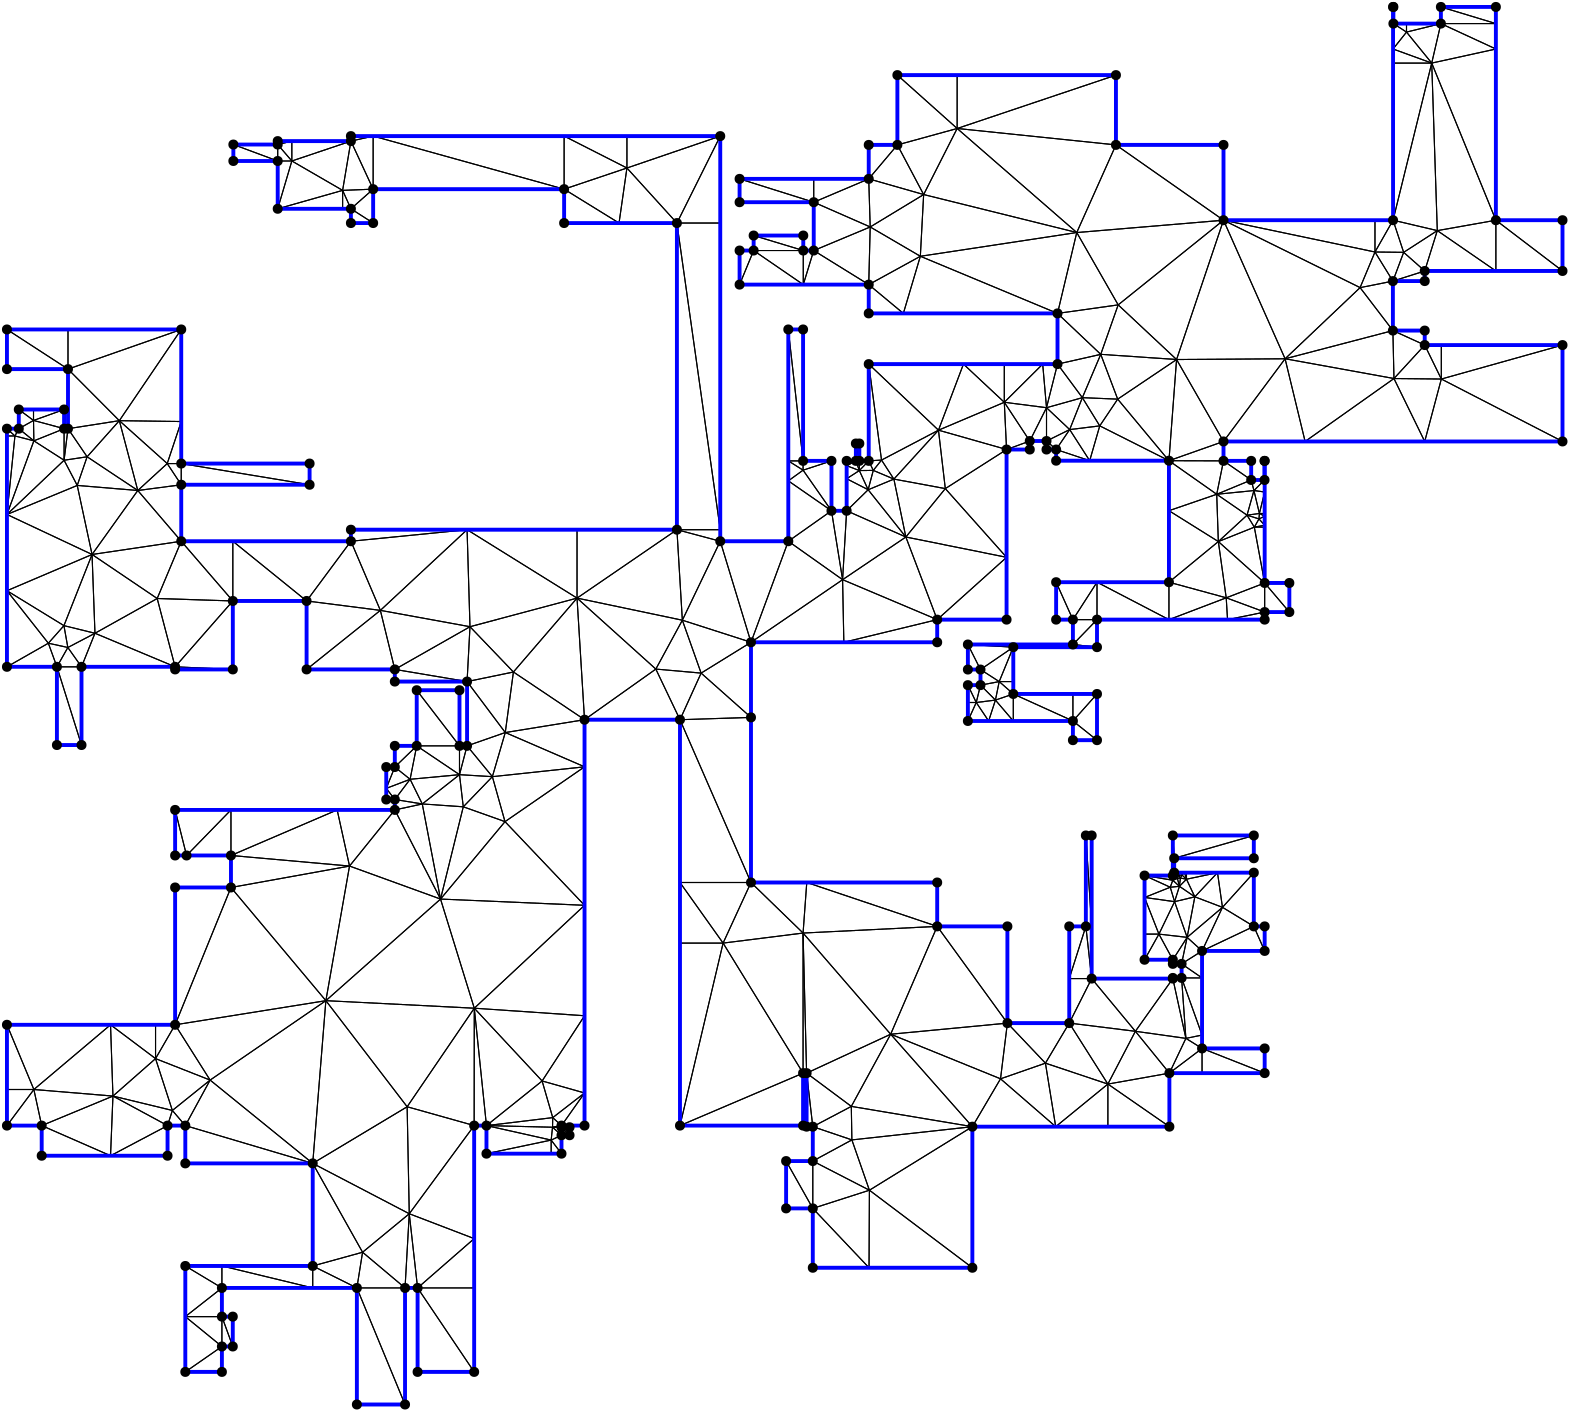 <?xml version="1.0"?>
<!DOCTYPE ipe SYSTEM "ipe.dtd">
<ipe version="70218" creator="Ipe 7.2.24">
<info created="D:20221020151441" modified="D:20221020151441"/>
<ipestyle name="basic">
<symbol name="mark/disk(sx)" transformations="translations">
<path fill="sym-stroke">
0.6 0 0 0.6 0 0 e
</path>
</symbol>
<anglesize name="22.5 deg" value="22.5"/>
<anglesize name="30 deg" value="30"/>
<anglesize name="45 deg" value="45"/>
<anglesize name="60 deg" value="60"/>
<anglesize name="90 deg" value="90"/>
<arrowsize name="large" value="10"/>
<arrowsize name="small" value="5"/>
<arrowsize name="tiny" value="3"/>
<color name="blue" value="0 0 1"/>
<color name="gray" value="0.745"/>
<color name="green" value="0 1 0"/>
<color name="red" value="1 0 0"/>
<color name="pink" value="1 0.753 0.796"/>
<pen name="heavier" value="0.8"/>
<pen name="fat" value="1.4"/>
<pen name="ultrafat" value="2"/>
<gridsize name="16 pts (~6 mm)" value="16"/>
<gridsize name="32 pts (~12 mm)" value="32"/>
<gridsize name="4 pts" value="4"/>
<gridsize name="8 pts (~3 mm)" value="8"/>
<opacity name="10%" value="0.1"/>
<opacity name="25%" value="0.25"/>
<opacity name="50%" value="0.5"/>
<opacity name="75%" value="0.75"/>
<symbolsize name="large" value="5"/>
<symbolsize name="small" value="2"/>
<symbolsize name="tiny" value="1.1"/>
<textsize name="huge" value="\huge"/>
<textsize name="large" value="\large"/>
<textsize name="small" value="\small"/>
<textsize name="tiny" value="	iny"/>
<tiling name="falling" angle="-60" step="4" width="1"/>
<tiling name="rising" angle="30" step="4" width="1"/>
</ipestyle>
<page>
<layer name="hull"/>
<layer name="constraints"/>
<layer name="triangulation"/>
<layer name="obtuse"/>
<layer name="blub"/>
<layer name="problems"/>
<view layers="hull constraints triangulation obtuse blub" active="triangulation"/>
<path layer="triangulation" stroke="black">
93.3854 213.555 m 
93.3854 221.465 l 
</path>
<path layer="triangulation" stroke="black">
93.3854 221.465 m 
80.2106 221.465 l 
</path>
<path layer="triangulation" stroke="black">
80.2106 221.465 m 
93.3854 213.555 l 
</path>
<path layer="triangulation" stroke="black">
160.836 240.264 m 
144.024 226.409 l 
</path>
<path layer="triangulation" stroke="black">
144.024 226.409 m 
159.313 213.555 l 
</path>
<path layer="triangulation" stroke="black">
159.313 213.555 m 
160.836 240.264 l 
</path>
<path layer="triangulation" stroke="black">
93.3854 203.229 m 
97.303 192.48 l 
</path>
<path layer="triangulation" stroke="black">
97.303 192.48 m 
97.303 203.229 l 
</path>
<path layer="triangulation" stroke="black">
97.303 203.229 m 
93.3854 203.229 l 
</path>
<path layer="triangulation" stroke="black">
96.6461 369.239 m 
96.6461 385.643 l 
</path>
<path layer="triangulation" stroke="black">
96.6461 385.643 m 
80.666 369.239 l 
</path>
<path layer="triangulation" stroke="black">
80.666 369.239 m 
96.6461 369.239 l 
</path>
<path layer="triangulation" stroke="black">
160.069 278.782 m 
126.08 258.396 l 
</path>
<path layer="triangulation" stroke="black">
126.08 258.396 m 
160.836 240.264 l 
</path>
<path layer="triangulation" stroke="black">
160.836 240.264 m 
160.069 278.782 l 
</path>
<path layer="triangulation" stroke="black">
440.868 339.765 m 
438.872 330.226 l 
</path>
<path layer="triangulation" stroke="black">
438.872 330.226 m 
446.238 334.878 l 
</path>
<path layer="triangulation" stroke="black">
446.238 334.878 m 
440.868 339.765 l 
</path>
<path layer="triangulation" stroke="black">
144.024 226.409 m 
126.08 258.396 l 
</path>
<path layer="triangulation" stroke="black">
126.08 258.396 m 
126.08 221.465 l 
</path>
<path layer="triangulation" stroke="black">
126.08 221.465 m 
144.024 226.409 l 
</path>
<path layer="triangulation" stroke="black">
70.088 461.753 m 
76.5425 437.161 l 
</path>
<path layer="triangulation" stroke="black">
76.5425 437.161 m 
97.3168 460.87 l 
</path>
<path layer="triangulation" stroke="black">
97.3168 460.87 m 
70.088 461.753 l 
</path>
<path layer="triangulation" stroke="black">
118.562 626.418 m 
118.562 619.258 l 
</path>
<path layer="triangulation" stroke="black">
118.562 619.258 m 
139.826 626.418 l 
</path>
<path layer="triangulation" stroke="black">
139.826 626.418 m 
118.562 626.418 l 
</path>
<path layer="triangulation" stroke="black">
152.55 393.402 m 
155.634 389.39 l 
</path>
<path layer="triangulation" stroke="black">
155.634 389.39 m 
161.137 396.677 l 
</path>
<path layer="triangulation" stroke="black">
161.137 396.677 m 
152.55 393.402 l 
</path>
<path layer="triangulation" stroke="black">
178.919 398.332 m 
190.754 397.616 l 
</path>
<path layer="triangulation" stroke="black">
190.754 397.616 m 
181.645 408.703 l 
</path>
<path layer="triangulation" stroke="black">
181.645 408.703 m 
178.919 398.332 l 
</path>
<path layer="triangulation" stroke="black">
437.419 363.057 m 
436.773 362.463 l 
</path>
<path layer="triangulation" stroke="black">
436.773 362.463 m 
437.775 362.067 l 
</path>
<path layer="triangulation" stroke="black">
437.775 362.067 m 
437.419 363.057 l 
</path>
<path layer="triangulation" stroke="black">
406.502 324.922 m 
398.432 324.922 l 
</path>
<path layer="triangulation" stroke="black">
398.432 324.922 m 
398.432 308.896 l 
</path>
<path layer="triangulation" stroke="black">
398.432 308.896 m 
406.502 324.922 l 
</path>
<path layer="triangulation" stroke="black">
334.135 304.896 m 
376.163 308.896 l 
</path>
<path layer="triangulation" stroke="black">
376.163 308.896 m 
350.89 343.715 l 
</path>
<path layer="triangulation" stroke="black">
350.89 343.715 m 
334.135 304.896 l 
</path>
<path layer="triangulation" stroke="black">
404.408 376.444 m 
404.408 343.715 l 
</path>
<path layer="triangulation" stroke="black">
404.408 343.715 m 
406.502 343.715 l 
</path>
<path layer="triangulation" stroke="black">
406.502 343.715 m 
404.408 376.444 l 
</path>
<path layer="triangulation" stroke="black">
163.832 213.555 m 
184.197 231.315 l 
</path>
<path layer="triangulation" stroke="black">
184.197 231.315 m 
160.836 240.264 l 
</path>
<path layer="triangulation" stroke="black">
160.836 240.264 m 
163.832 213.555 l 
</path>
<path layer="triangulation" stroke="black">
93.3854 192.48 m 
80.2106 183.326 l 
</path>
<path layer="triangulation" stroke="black">
80.2106 183.326 m 
93.3854 183.326 l 
</path>
<path layer="triangulation" stroke="black">
93.3854 183.326 m 
93.3854 192.48 l 
</path>
<path layer="triangulation" stroke="black">
126.08 213.555 m 
141.974 213.555 l 
</path>
<path layer="triangulation" stroke="black">
141.974 213.555 m 
126.08 221.465 l 
</path>
<path layer="triangulation" stroke="black">
126.08 221.465 m 
126.08 213.555 l 
</path>
<path layer="triangulation" stroke="black">
144.024 226.409 m 
126.08 221.465 l 
</path>
<path layer="triangulation" stroke="black">
126.08 221.465 m 
141.974 213.555 l 
</path>
<path layer="triangulation" stroke="black">
141.974 213.555 m 
144.024 226.409 l 
</path>
<path layer="triangulation" stroke="black">
302.608 341.318 m 
303.876 290.89 l 
</path>
<path layer="triangulation" stroke="black">
303.876 290.89 m 
334.135 304.896 l 
</path>
<path layer="triangulation" stroke="black">
334.135 304.896 m 
302.608 341.318 l 
</path>
<path layer="triangulation" stroke="black">
249.598 436.343 m 
221.233 461.894 l 
</path>
<path layer="triangulation" stroke="black">
221.233 461.894 m 
223.931 418.124 l 
</path>
<path layer="triangulation" stroke="black">
223.931 418.124 m 
249.598 436.343 l 
</path>
<path layer="triangulation" stroke="black">
161.137 396.677 m 
163.519 408.703 l 
</path>
<path layer="triangulation" stroke="black">
163.519 408.703 m 
155.634 401.081 l 
</path>
<path layer="triangulation" stroke="black">
155.634 401.081 m 
161.137 396.677 l 
</path>
<path layer="triangulation" stroke="black">
172.09 353.548 m 
195.3 381.42 l 
</path>
<path layer="triangulation" stroke="black">
195.3 381.42 m 
180.28 386.763 l 
</path>
<path layer="triangulation" stroke="black">
180.28 386.763 m 
172.09 353.548 l 
</path>
<path layer="triangulation" stroke="black">
195.397 413.505 m 
198.329 435.294 l 
</path>
<path layer="triangulation" stroke="black">
198.329 435.294 m 
181.645 431.848 l 
</path>
<path layer="triangulation" stroke="black">
181.645 431.848 m 
195.397 413.505 l 
</path>
<path layer="triangulation" stroke="black">
73.8172 272 m 
75.5475 277.451 l 
</path>
<path layer="triangulation" stroke="black">
75.5475 277.451 m 
54.1607 282.627 l 
</path>
<path layer="triangulation" stroke="black">
54.1607 282.627 m 
73.8172 272 l 
</path>
<path layer="triangulation" stroke="black">
76.5425 357.721 m 
76.5425 308.29 l 
</path>
<path layer="triangulation" stroke="black">
76.5425 308.29 m 
96.6461 357.721 l 
</path>
<path layer="triangulation" stroke="black">
96.6461 357.721 m 
76.5425 357.721 l 
</path>
<path layer="triangulation" stroke="black">
118.562 619.258 m 
113.476 619.258 l 
</path>
<path layer="triangulation" stroke="black">
113.476 619.258 m 
113.476 602.053 l 
</path>
<path layer="triangulation" stroke="black">
113.476 602.053 m 
118.562 619.258 l 
</path>
<path layer="triangulation" stroke="black">
56.4596 525.775 m 
73.699 510.333 l 
</path>
<path layer="triangulation" stroke="black">
73.699 510.333 m 
78.7457 525.46 l 
</path>
<path layer="triangulation" stroke="black">
78.7457 525.46 m 
56.4596 525.775 l 
</path>
<path layer="triangulation" stroke="black">
182.692 451.597 m 
181.645 486.522 l 
</path>
<path layer="triangulation" stroke="black">
181.645 486.522 m 
150.431 457.48 l 
</path>
<path layer="triangulation" stroke="black">
150.431 457.48 m 
182.692 451.597 l 
</path>
<path layer="triangulation" stroke="black">
139.826 596.917 m 
147.833 596.917 l 
</path>
<path layer="triangulation" stroke="black">
147.833 596.917 m 
139.826 602.053 l 
</path>
<path layer="triangulation" stroke="black">
139.826 602.053 m 
139.826 596.917 l 
</path>
<path layer="triangulation" stroke="black">
147.833 609.118 m 
216.584 609.118 l 
</path>
<path layer="triangulation" stroke="black">
216.584 609.118 m 
147.833 628.22 l 
</path>
<path layer="triangulation" stroke="black">
147.833 628.22 m 
147.833 609.118 l 
</path>
<path layer="triangulation" stroke="black">
147.833 596.917 m 
147.833 609.118 l 
</path>
<path layer="triangulation" stroke="black">
147.833 609.118 m 
139.826 602.053 l 
</path>
<path layer="triangulation" stroke="black">
139.826 602.053 m 
147.833 596.917 l 
</path>
<path layer="triangulation" stroke="black">
302.678 592.423 m 
284.809 592.423 l 
</path>
<path layer="triangulation" stroke="black">
284.809 592.423 m 
302.678 587.02 l 
</path>
<path layer="triangulation" stroke="black">
302.678 587.02 m 
302.678 592.423 l 
</path>
<path layer="triangulation" stroke="black">
321.613 517.549 m 
322.859 511.297 l 
</path>
<path layer="triangulation" stroke="black">
322.859 511.297 m 
322.859 517.549 l 
</path>
<path layer="triangulation" stroke="black">
322.859 517.549 m 
321.613 517.549 l 
</path>
<path layer="triangulation" stroke="black">
302.678 574.755 m 
284.809 587.02 l 
</path>
<path layer="triangulation" stroke="black">
284.809 587.02 m 
279.75 574.755 l 
</path>
<path layer="triangulation" stroke="black">
279.75 574.755 m 
302.678 574.755 l 
</path>
<path layer="triangulation" stroke="black">
306.443 604.42 m 
279.75 612.818 l 
</path>
<path layer="triangulation" stroke="black">
279.75 612.818 m 
279.75 604.42 l 
</path>
<path layer="triangulation" stroke="black">
279.75 604.42 m 
306.443 604.42 l 
</path>
<path layer="triangulation" stroke="black">
265.901 434.898 m 
283.855 418.947 l 
</path>
<path layer="triangulation" stroke="black">
283.855 418.947 m 
283.855 445.995 l 
</path>
<path layer="triangulation" stroke="black">
283.855 445.995 m 
265.901 434.898 l 
</path>
<path layer="triangulation" stroke="black">
312.827 493.331 m 
297.288 482.368 l 
</path>
<path layer="triangulation" stroke="black">
297.288 482.368 m 
316.833 468.528 l 
</path>
<path layer="triangulation" stroke="black">
316.833 468.528 m 
312.827 493.331 l 
</path>
<path layer="triangulation" stroke="black">
408.42 467.623 m 
399.747 454.147 l 
</path>
<path layer="triangulation" stroke="black">
399.747 454.147 m 
408.42 454.147 l 
</path>
<path layer="triangulation" stroke="black">
408.42 454.147 m 
408.42 467.623 l 
</path>
<path layer="triangulation" stroke="black">
378.287 417.66 m 
399.747 417.66 l 
</path>
<path layer="triangulation" stroke="black">
399.747 417.66 m 
378.287 427.385 l 
</path>
<path layer="triangulation" stroke="black">
378.287 427.385 m 
378.287 417.66 l 
</path>
<path layer="triangulation" stroke="black">
416.041 567.459 m 
453.961 597.936 l 
</path>
<path layer="triangulation" stroke="black">
453.961 597.936 m 
401.13 593.506 l 
</path>
<path layer="triangulation" stroke="black">
401.13 593.506 m 
416.041 567.459 l 
</path>
<path layer="triangulation" stroke="black">
437.065 547.783 m 
434.319 511.363 l 
</path>
<path layer="triangulation" stroke="black">
434.319 511.363 m 
453.961 518.292 l 
</path>
<path layer="triangulation" stroke="black">
453.961 518.292 m 
437.065 547.783 l 
</path>
<path layer="triangulation" stroke="black">
351.347 522.347 m 
335.296 504.739 l 
</path>
<path layer="triangulation" stroke="black">
335.296 504.739 m 
353.811 501.314 l 
</path>
<path layer="triangulation" stroke="black">
353.811 501.314 m 
351.347 522.347 l 
</path>
<path layer="triangulation" stroke="black">
306.443 587.02 m 
326.243 574.755 l 
</path>
<path layer="triangulation" stroke="black">
326.243 574.755 m 
326.77 595.507 l 
</path>
<path layer="triangulation" stroke="black">
326.77 595.507 m 
306.443 587.02 l 
</path>
<path layer="triangulation" stroke="black">
384.22 518.45 m 
375.864 515.387 l 
</path>
<path layer="triangulation" stroke="black">
375.864 515.387 m 
384.22 515.387 l 
</path>
<path layer="triangulation" stroke="black">
384.22 515.387 m 
384.22 518.45 l 
</path>
<path layer="triangulation" stroke="black">
528.92 654.504 m 
519.842 665.665 l 
</path>
<path layer="triangulation" stroke="black">
519.842 665.665 m 
515.001 659.572 l 
</path>
<path layer="triangulation" stroke="black">
515.001 659.572 m 
528.92 654.504 l 
</path>
<path layer="triangulation" stroke="black">
519.842 665.665 m 
515.12 668.72 l 
</path>
<path layer="triangulation" stroke="black">
515.12 668.72 m 
515.001 659.572 l 
</path>
<path layer="triangulation" stroke="black">
515.001 659.572 m 
519.842 665.665 l 
</path>
<path layer="triangulation" stroke="black">
415.868 533.526 m 
434.319 511.363 l 
</path>
<path layer="triangulation" stroke="black">
434.319 511.363 m 
437.065 547.783 l 
</path>
<path layer="triangulation" stroke="black">
437.065 547.783 m 
415.868 533.526 l 
</path>
<path layer="triangulation" stroke="black">
526.399 579.664 m 
514.942 576.027 l 
</path>
<path layer="triangulation" stroke="black">
514.942 576.027 m 
526.399 576.027 l 
</path>
<path layer="triangulation" stroke="black">
526.399 576.027 m 
526.399 579.664 l 
</path>
<path layer="triangulation" stroke="black">
532.375 540.762 m 
526.399 552.991 l 
</path>
<path layer="triangulation" stroke="black">
526.399 552.991 m 
515.323 540.941 l 
</path>
<path layer="triangulation" stroke="black">
515.323 540.941 m 
532.375 540.762 l 
</path>
<path layer="triangulation" stroke="black">
405.786 511.363 m 
393.705 515.387 l 
</path>
<path layer="triangulation" stroke="black">
393.705 515.387 m 
393.705 511.363 l 
</path>
<path layer="triangulation" stroke="black">
393.705 511.363 m 
405.786 511.363 l 
</path>
<path layer="triangulation" stroke="black">
451.518 499.274 m 
453.961 511.297 l 
</path>
<path layer="triangulation" stroke="black">
453.961 511.297 m 
434.319 511.363 l 
</path>
<path layer="triangulation" stroke="black">
434.319 511.363 m 
451.518 499.274 l 
</path>
<path layer="triangulation" stroke="black">
435.72 331.707 m 
435.72 330.226 l 
</path>
<path layer="triangulation" stroke="black">
435.72 330.226 m 
438.872 330.226 l 
</path>
<path layer="triangulation" stroke="black">
438.872 330.226 m 
435.72 331.707 l 
</path>
<path layer="triangulation" stroke="black">
468.781 488.129 m 
466.733 490.4 l 
</path>
<path layer="triangulation" stroke="black">
466.733 490.4 m 
465.055 487.444 l 
</path>
<path layer="triangulation" stroke="black">
465.055 487.444 m 
468.781 488.129 l 
</path>
<path layer="triangulation" stroke="black">
408.42 410.753 m 
399.747 417.66 l 
</path>
<path layer="triangulation" stroke="black">
399.747 417.66 m 
399.747 410.753 l 
</path>
<path layer="triangulation" stroke="black">
399.747 410.753 m 
408.42 410.753 l 
</path>
<path layer="triangulation" stroke="black">
408.42 454.147 m 
399.747 454.147 l 
</path>
<path layer="triangulation" stroke="black">
399.747 454.147 m 
399.747 445.197 l 
</path>
<path layer="triangulation" stroke="black">
399.747 445.197 m 
408.42 454.147 l 
</path>
<path layer="triangulation" stroke="black">
393.705 454.147 m 
399.747 454.147 l 
</path>
<path layer="triangulation" stroke="black">
399.747 454.147 m 
393.705 467.623 l 
</path>
<path layer="triangulation" stroke="black">
393.705 467.623 m 
393.705 454.147 l 
</path>
<path layer="triangulation" stroke="black">
366.478 436.178 m 
361.937 445.197 l 
</path>
<path layer="triangulation" stroke="black">
361.937 445.197 m 
361.937 436.178 l 
</path>
<path layer="triangulation" stroke="black">
361.937 436.178 m 
366.478 436.178 l 
</path>
<path layer="triangulation" stroke="black">
302.608 290.89 m 
258.291 272 l 
</path>
<path layer="triangulation" stroke="black">
258.291 272 m 
302.608 272 l 
</path>
<path layer="triangulation" stroke="black">
302.608 272 m 
302.608 290.89 l 
</path>
<path layer="triangulation" stroke="black">
399.747 445.197 m 
378.287 445.197 l 
</path>
<path layer="triangulation" stroke="black">
378.287 445.197 m 
399.747 444.234 l 
</path>
<path layer="triangulation" stroke="black">
399.747 444.234 m 
399.747 445.197 l 
</path>
<path layer="triangulation" stroke="black">
399.747 444.234 m 
378.287 445.197 l 
</path>
<path layer="triangulation" stroke="black">
378.287 445.197 m 
378.287 444.234 l 
</path>
<path layer="triangulation" stroke="black">
378.287 444.234 m 
399.747 444.234 l 
</path>
<path layer="triangulation" stroke="black">
468.781 500.092 m 
468.736 504.419 l 
</path>
<path layer="triangulation" stroke="black">
468.736 504.419 m 
464.918 500.619 l 
</path>
<path layer="triangulation" stroke="black">
464.918 500.619 m 
468.781 500.092 l 
</path>
<path layer="triangulation" stroke="black">
435.72 324.922 m 
406.502 324.922 l 
</path>
<path layer="triangulation" stroke="black">
406.502 324.922 m 
422.237 305.947 l 
</path>
<path layer="triangulation" stroke="black">
422.237 305.947 m 
435.72 324.922 l 
</path>
<path layer="triangulation" stroke="black">
476.132 548.055 m 
515.323 540.941 l 
</path>
<path layer="triangulation" stroke="black">
515.323 540.941 m 
514.942 558.207 l 
</path>
<path layer="triangulation" stroke="black">
514.942 558.207 m 
476.132 548.055 l 
</path>
<path layer="triangulation" stroke="black">
93.3854 213.555 m 
80.2106 221.465 l 
</path>
<path layer="triangulation" stroke="black">
80.2106 221.465 m 
80.2106 203.229 l 
</path>
<path layer="triangulation" stroke="black">
80.2106 203.229 m 
93.3854 213.555 l 
</path>
<path layer="triangulation" stroke="black">
93.3854 213.555 m 
80.2106 203.229 l 
</path>
<path layer="triangulation" stroke="black">
80.2106 203.229 m 
93.3854 203.229 l 
</path>
<path layer="triangulation" stroke="black">
93.3854 203.229 m 
93.3854 213.555 l 
</path>
<path layer="triangulation" stroke="black">
75.5475 277.451 m 
80.2106 272 l 
</path>
<path layer="triangulation" stroke="black">
80.2106 272 m 
89.1382 288.385 l 
</path>
<path layer="triangulation" stroke="black">
89.1382 288.385 m 
75.5475 277.451 l 
</path>
<path layer="triangulation" stroke="black">
126.08 258.396 m 
130.813 316.974 l 
</path>
<path layer="triangulation" stroke="black">
130.813 316.974 m 
89.1382 288.385 l 
</path>
<path layer="triangulation" stroke="black">
89.1382 288.385 m 
126.08 258.396 l 
</path>
<path layer="triangulation" stroke="black">
273.813 337.703 m 
258.291 272 l 
</path>
<path layer="triangulation" stroke="black">
258.291 272 m 
302.608 290.89 l 
</path>
<path layer="triangulation" stroke="black">
302.608 290.89 m 
273.813 337.703 l 
</path>
<path layer="triangulation" stroke="black">
184.197 272 m 
160.069 278.782 l 
</path>
<path layer="triangulation" stroke="black">
160.069 278.782 m 
160.836 240.264 l 
</path>
<path layer="triangulation" stroke="black">
160.836 240.264 m 
184.197 272 l 
</path>
<path layer="triangulation" stroke="black">
80.2106 272 m 
80.2106 258.396 l 
</path>
<path layer="triangulation" stroke="black">
80.2106 258.396 m 
126.08 258.396 l 
</path>
<path layer="triangulation" stroke="black">
126.08 258.396 m 
80.2106 272 l 
</path>
<path layer="triangulation" stroke="black">
93.3854 203.229 m 
93.3854 192.48 l 
</path>
<path layer="triangulation" stroke="black">
93.3854 192.48 m 
97.303 192.48 l 
</path>
<path layer="triangulation" stroke="black">
97.303 192.48 m 
93.3854 203.229 l 
</path>
<path layer="triangulation" stroke="black">
93.3854 203.229 m 
80.2106 203.229 l 
</path>
<path layer="triangulation" stroke="black">
80.2106 203.229 m 
93.3854 192.48 l 
</path>
<path layer="triangulation" stroke="black">
93.3854 192.48 m 
93.3854 203.229 l 
</path>
<path layer="triangulation" stroke="black">
184.197 231.315 m 
184.197 272 l 
</path>
<path layer="triangulation" stroke="black">
184.197 272 m 
160.836 240.264 l 
</path>
<path layer="triangulation" stroke="black">
160.836 240.264 m 
184.197 231.315 l 
</path>
<path layer="triangulation" stroke="black">
184.197 183.326 m 
163.832 213.555 l 
</path>
<path layer="triangulation" stroke="black">
163.832 213.555 m 
163.832 183.326 l 
</path>
<path layer="triangulation" stroke="black">
163.832 183.326 m 
184.197 183.326 l 
</path>
<path layer="triangulation" stroke="black">
211.921 266.785 m 
215.637 261.895 l 
</path>
<path layer="triangulation" stroke="black">
215.637 261.895 m 
215.637 268.532 l 
</path>
<path layer="triangulation" stroke="black">
215.637 268.532 m 
211.921 266.785 l 
</path>
<path layer="triangulation" stroke="black">
302.608 341.318 m 
334.135 304.896 l 
</path>
<path layer="triangulation" stroke="black">
334.135 304.896 m 
350.89 343.715 l 
</path>
<path layer="triangulation" stroke="black">
350.89 343.715 m 
302.608 341.318 l 
</path>
<path layer="triangulation" stroke="black">
296.5 259.23 m 
296.5 242.193 l 
</path>
<path layer="triangulation" stroke="black">
296.5 242.193 m 
306.106 242.193 l 
</path>
<path layer="triangulation" stroke="black">
306.106 242.193 m 
296.5 259.23 l 
</path>
<path layer="triangulation" stroke="black">
215.637 271.412 m 
218.535 268.532 l 
</path>
<path layer="triangulation" stroke="black">
218.535 268.532 m 
218.535 271.412 l 
</path>
<path layer="triangulation" stroke="black">
218.535 271.412 m 
215.637 271.412 l 
</path>
<path layer="triangulation" stroke="black">
215.637 271.412 m 
215.637 268.532 l 
</path>
<path layer="triangulation" stroke="black">
215.637 268.532 m 
218.535 268.532 l 
</path>
<path layer="triangulation" stroke="black">
218.535 268.532 m 
215.637 271.412 l 
</path>
<path layer="triangulation" stroke="black">
212.484 274.869 m 
212.408 271.412 l 
</path>
<path layer="triangulation" stroke="black">
212.408 271.412 m 
215.637 272 l 
</path>
<path layer="triangulation" stroke="black">
215.637 272 m 
212.484 274.869 l 
</path>
<path layer="triangulation" stroke="black">
212.408 271.412 m 
215.637 268.532 l 
</path>
<path layer="triangulation" stroke="black">
215.637 268.532 m 
215.637 271.412 l 
</path>
<path layer="triangulation" stroke="black">
215.637 271.412 m 
212.408 271.412 l 
</path>
<path layer="triangulation" stroke="black">
130.813 316.974 m 
160.069 278.782 l 
</path>
<path layer="triangulation" stroke="black">
160.069 278.782 m 
184.243 314.258 l 
</path>
<path layer="triangulation" stroke="black">
184.243 314.258 m 
130.813 316.974 l 
</path>
<path layer="triangulation" stroke="black">
188.628 261.895 m 
211.921 261.895 l 
</path>
<path layer="triangulation" stroke="black">
211.921 261.895 m 
211.921 266.785 l 
</path>
<path layer="triangulation" stroke="black">
211.921 266.785 m 
188.628 261.895 l 
</path>
<path layer="triangulation" stroke="black">
180.28 386.763 m 
190.754 397.616 l 
</path>
<path layer="triangulation" stroke="black">
190.754 397.616 m 
178.919 398.332 l 
</path>
<path layer="triangulation" stroke="black">
178.919 398.332 m 
180.28 386.763 l 
</path>
<path layer="triangulation" stroke="black">
212.408 271.412 m 
212.484 274.869 l 
</path>
<path layer="triangulation" stroke="black">
212.484 274.869 m 
188.628 272 l 
</path>
<path layer="triangulation" stroke="black">
188.628 272 m 
212.408 271.412 l 
</path>
<path layer="triangulation" stroke="black">
139.328 365.434 m 
172.09 353.548 l 
</path>
<path layer="triangulation" stroke="black">
172.09 353.548 m 
155.634 385.643 l 
</path>
<path layer="triangulation" stroke="black">
155.634 385.643 m 
139.328 365.434 l 
</path>
<path layer="triangulation" stroke="black">
165.515 387.79 m 
178.919 398.332 l 
</path>
<path layer="triangulation" stroke="black">
178.919 398.332 m 
161.137 396.677 l 
</path>
<path layer="triangulation" stroke="black">
161.137 396.677 m 
165.515 387.79 l 
</path>
<path layer="triangulation" stroke="black">
273.813 337.703 m 
283.855 359.513 l 
</path>
<path layer="triangulation" stroke="black">
283.855 359.513 m 
258.291 359.513 l 
</path>
<path layer="triangulation" stroke="black">
258.291 359.513 m 
273.813 337.703 l 
</path>
<path layer="triangulation" stroke="black">
273.813 337.703 m 
302.608 290.89 l 
</path>
<path layer="triangulation" stroke="black">
302.608 290.89 m 
302.608 341.318 l 
</path>
<path layer="triangulation" stroke="black">
302.608 341.318 m 
273.813 337.703 l 
</path>
<path layer="triangulation" stroke="black">
303.876 290.89 m 
319.973 278.91 l 
</path>
<path layer="triangulation" stroke="black">
319.973 278.91 m 
334.135 304.896 l 
</path>
<path layer="triangulation" stroke="black">
334.135 304.896 m 
303.876 290.89 l 
</path>
<path layer="triangulation" stroke="black">
184.243 314.258 m 
223.931 311.546 l 
</path>
<path layer="triangulation" stroke="black">
223.931 311.546 m 
223.931 351.309 l 
</path>
<path layer="triangulation" stroke="black">
223.931 351.309 m 
184.243 314.258 l 
</path>
<path layer="triangulation" stroke="black">
258.291 418.124 m 
265.901 434.898 l 
</path>
<path layer="triangulation" stroke="black">
265.901 434.898 m 
249.598 436.343 l 
</path>
<path layer="triangulation" stroke="black">
249.598 436.343 m 
258.291 418.124 l 
</path>
<path layer="triangulation" stroke="black">
283.855 359.513 m 
283.855 418.947 l 
</path>
<path layer="triangulation" stroke="black">
283.855 418.947 m 
258.291 418.124 l 
</path>
<path layer="triangulation" stroke="black">
258.291 418.124 m 
283.855 359.513 l 
</path>
<path layer="triangulation" stroke="black">
155.634 401.081 m 
152.55 401.081 l 
</path>
<path layer="triangulation" stroke="black">
152.55 401.081 m 
152.55 393.402 l 
</path>
<path layer="triangulation" stroke="black">
152.55 393.402 m 
155.634 401.081 l 
</path>
<path layer="triangulation" stroke="black">
178.919 428.735 m 
163.519 428.735 l 
</path>
<path layer="triangulation" stroke="black">
163.519 428.735 m 
178.919 408.703 l 
</path>
<path layer="triangulation" stroke="black">
178.919 408.703 m 
178.919 428.735 l 
</path>
<path layer="triangulation" stroke="black">
161.137 396.677 m 
155.634 401.081 l 
</path>
<path layer="triangulation" stroke="black">
155.634 401.081 m 
152.55 393.402 l 
</path>
<path layer="triangulation" stroke="black">
152.55 393.402 m 
161.137 396.677 l 
</path>
<path layer="triangulation" stroke="black">
163.519 408.703 m 
155.634 408.703 l 
</path>
<path layer="triangulation" stroke="black">
155.634 408.703 m 
155.634 401.081 l 
</path>
<path layer="triangulation" stroke="black">
155.634 401.081 m 
163.519 408.703 l 
</path>
<path layer="triangulation" stroke="black">
130.813 316.974 m 
184.243 314.258 l 
</path>
<path layer="triangulation" stroke="black">
184.243 314.258 m 
172.09 353.548 l 
</path>
<path layer="triangulation" stroke="black">
172.09 353.548 m 
130.813 316.974 l 
</path>
<path layer="triangulation" stroke="black">
184.197 272 m 
188.628 272 l 
</path>
<path layer="triangulation" stroke="black">
188.628 272 m 
184.243 314.258 l 
</path>
<path layer="triangulation" stroke="black">
184.243 314.258 m 
184.197 272 l 
</path>
<path layer="triangulation" stroke="black">
134.878 385.643 m 
96.6461 385.643 l 
</path>
<path layer="triangulation" stroke="black">
96.6461 385.643 m 
96.6461 369.239 l 
</path>
<path layer="triangulation" stroke="black">
96.6461 369.239 m 
134.878 385.643 l 
</path>
<path layer="triangulation" stroke="black">
80.666 369.239 m 
76.5425 385.643 l 
</path>
<path layer="triangulation" stroke="black">
76.5425 385.643 m 
76.5425 369.239 l 
</path>
<path layer="triangulation" stroke="black">
76.5425 369.239 m 
80.666 369.239 l 
</path>
<path layer="triangulation" stroke="black">
130.813 316.974 m 
139.328 365.434 l 
</path>
<path layer="triangulation" stroke="black">
139.328 365.434 m 
96.6461 357.721 l 
</path>
<path layer="triangulation" stroke="black">
96.6461 357.721 m 
130.813 316.974 l 
</path>
<path layer="triangulation" stroke="black">
53.2912 261.152 m 
54.1607 282.627 l 
</path>
<path layer="triangulation" stroke="black">
54.1607 282.627 m 
28.5104 272 l 
</path>
<path layer="triangulation" stroke="black">
28.5104 272 m 
53.2912 261.152 l 
</path>
<path layer="triangulation" stroke="black">
25.6893 284.99 m 
16 308.29 l 
</path>
<path layer="triangulation" stroke="black">
16 308.29 m 
16 284.99 l 
</path>
<path layer="triangulation" stroke="black">
16 284.99 m 
25.6893 284.99 l 
</path>
<path layer="triangulation" stroke="black">
53.2912 261.152 m 
73.8172 272 l 
</path>
<path layer="triangulation" stroke="black">
73.8172 272 m 
54.1607 282.627 l 
</path>
<path layer="triangulation" stroke="black">
54.1607 282.627 m 
53.2912 261.152 l 
</path>
<path layer="triangulation" stroke="black">
25.6893 284.99 m 
28.5104 272 l 
</path>
<path layer="triangulation" stroke="black">
28.5104 272 m 
54.1607 282.627 l 
</path>
<path layer="triangulation" stroke="black">
54.1607 282.627 m 
25.6893 284.99 l 
</path>
<path layer="triangulation" stroke="black">
33.9887 437.161 m 
42.8411 409.002 l 
</path>
<path layer="triangulation" stroke="black">
42.8411 409.002 m 
42.8411 437.161 l 
</path>
<path layer="triangulation" stroke="black">
42.8411 437.161 m 
33.9887 437.161 l 
</path>
<path layer="triangulation" stroke="black">
36.514 451.982 m 
30.9017 445.656 l 
</path>
<path layer="triangulation" stroke="black">
30.9017 445.656 m 
37.923 444.116 l 
</path>
<path layer="triangulation" stroke="black">
37.923 444.116 m 
36.514 451.982 l 
</path>
<path layer="triangulation" stroke="black">
37.923 444.116 m 
30.9017 445.656 l 
</path>
<path layer="triangulation" stroke="black">
30.9017 445.656 m 
33.9887 437.161 l 
</path>
<path layer="triangulation" stroke="black">
33.9887 437.161 m 
37.923 444.116 l 
</path>
<path layer="triangulation" stroke="black">
33.9887 409.002 m 
42.8411 409.002 l 
</path>
<path layer="triangulation" stroke="black">
42.8411 409.002 m 
33.9887 437.161 l 
</path>
<path layer="triangulation" stroke="black">
33.9887 437.161 m 
33.9887 409.002 l 
</path>
<path layer="triangulation" stroke="black">
76.5425 436.22 m 
97.3168 436.22 l 
</path>
<path layer="triangulation" stroke="black">
97.3168 436.22 m 
76.5425 437.161 l 
</path>
<path layer="triangulation" stroke="black">
76.5425 437.161 m 
76.5425 436.22 l 
</path>
<path layer="triangulation" stroke="black">
30.9017 445.656 m 
36.514 451.982 l 
</path>
<path layer="triangulation" stroke="black">
36.514 451.982 m 
16 464.56 l 
</path>
<path layer="triangulation" stroke="black">
16 464.56 m 
30.9017 445.656 l 
</path>
<path layer="triangulation" stroke="black">
76.5425 437.161 m 
97.3168 436.22 l 
</path>
<path layer="triangulation" stroke="black">
97.3168 436.22 m 
97.3168 460.87 l 
</path>
<path layer="triangulation" stroke="black">
97.3168 460.87 m 
76.5425 437.161 l 
</path>
<path layer="triangulation" stroke="black">
97.3168 482.368 m 
97.3168 460.87 l 
</path>
<path layer="triangulation" stroke="black">
97.3168 460.87 m 
123.873 460.87 l 
</path>
<path layer="triangulation" stroke="black">
123.873 460.87 m 
97.3168 482.368 l 
</path>
<path layer="triangulation" stroke="black">
37.9783 522.888 m 
36.571 522.888 l 
</path>
<path layer="triangulation" stroke="black">
36.571 522.888 m 
36.571 511.533 l 
</path>
<path layer="triangulation" stroke="black">
36.571 511.533 m 
37.9783 522.888 l 
</path>
<path layer="triangulation" stroke="black">
78.7457 502.703 m 
124.955 502.703 l 
</path>
<path layer="triangulation" stroke="black">
124.955 502.703 m 
78.7457 510.333 l 
</path>
<path layer="triangulation" stroke="black">
78.7457 510.333 m 
78.7457 502.703 l 
</path>
<path layer="triangulation" stroke="black">
44.8595 512.77 m 
56.4596 525.775 l 
</path>
<path layer="triangulation" stroke="black">
56.4596 525.775 m 
37.9783 522.888 l 
</path>
<path layer="triangulation" stroke="black">
37.9783 522.888 m 
44.8595 512.77 l 
</path>
<path layer="triangulation" stroke="black">
70.088 461.753 m 
97.3168 460.87 l 
</path>
<path layer="triangulation" stroke="black">
97.3168 460.87 m 
78.7457 482.368 l 
</path>
<path layer="triangulation" stroke="black">
78.7457 482.368 m 
70.088 461.753 l 
</path>
<path layer="triangulation" stroke="black">
37.923 444.116 m 
33.9887 437.161 l 
</path>
<path layer="triangulation" stroke="black">
33.9887 437.161 m 
42.8411 437.161 l 
</path>
<path layer="triangulation" stroke="black">
42.8411 437.161 m 
37.923 444.116 l 
</path>
<path layer="triangulation" stroke="black">
78.7457 558.608 m 
37.9783 544.334 l 
</path>
<path layer="triangulation" stroke="black">
37.9783 544.334 m 
56.4596 525.775 l 
</path>
<path layer="triangulation" stroke="black">
56.4596 525.775 m 
78.7457 558.608 l 
</path>
<path layer="triangulation" stroke="black">
16 464.56 m 
36.514 451.982 l 
</path>
<path layer="triangulation" stroke="black">
36.514 451.982 m 
46.6376 477.602 l 
</path>
<path layer="triangulation" stroke="black">
46.6376 477.602 m 
16 464.56 l 
</path>
<path layer="triangulation" stroke="black">
25.563 525.852 m 
20.2656 529.795 l 
</path>
<path layer="triangulation" stroke="black">
20.2656 529.795 m 
20.2656 522.888 l 
</path>
<path layer="triangulation" stroke="black">
20.2656 522.888 m 
25.563 525.852 l 
</path>
<path layer="triangulation" stroke="black">
155.634 436.22 m 
181.645 431.848 l 
</path>
<path layer="triangulation" stroke="black">
181.645 431.848 m 
182.692 451.597 l 
</path>
<path layer="triangulation" stroke="black">
182.692 451.597 m 
155.634 436.22 l 
</path>
<path layer="triangulation" stroke="black">
37.9783 558.608 m 
37.9783 544.334 l 
</path>
<path layer="triangulation" stroke="black">
37.9783 544.334 m 
78.7457 558.608 l 
</path>
<path layer="triangulation" stroke="black">
78.7457 558.608 m 
37.9783 558.608 l 
</path>
<path layer="triangulation" stroke="black">
37.9783 544.334 m 
16 558.608 l 
</path>
<path layer="triangulation" stroke="black">
16 558.608 m 
16 544.334 l 
</path>
<path layer="triangulation" stroke="black">
16 544.334 m 
37.9783 544.334 l 
</path>
<path layer="triangulation" stroke="black">
118.562 619.258 m 
113.476 625.181 l 
</path>
<path layer="triangulation" stroke="black">
113.476 625.181 m 
113.476 619.258 l 
</path>
<path layer="triangulation" stroke="black">
113.476 619.258 m 
118.562 619.258 l 
</path>
<path layer="triangulation" stroke="black">
97.5082 625.181 m 
97.5082 619.258 l 
</path>
<path layer="triangulation" stroke="black">
97.5082 619.258 m 
113.476 619.258 l 
</path>
<path layer="triangulation" stroke="black">
113.476 619.258 m 
97.5082 625.181 l 
</path>
<path layer="triangulation" stroke="black">
113.476 602.053 m 
136.841 602.053 l 
</path>
<path layer="triangulation" stroke="black">
136.841 602.053 m 
136.841 608.678 l 
</path>
<path layer="triangulation" stroke="black">
136.841 608.678 m 
113.476 602.053 l 
</path>
<path layer="triangulation" stroke="black">
97.5082 625.181 m 
113.476 619.258 l 
</path>
<path layer="triangulation" stroke="black">
113.476 619.258 m 
113.476 625.181 l 
</path>
<path layer="triangulation" stroke="black">
113.476 625.181 m 
97.5082 625.181 l 
</path>
<path layer="triangulation" stroke="black">
63.1015 500.635 m 
56.4596 525.775 l 
</path>
<path layer="triangulation" stroke="black">
56.4596 525.775 m 
44.8595 512.77 l 
</path>
<path layer="triangulation" stroke="black">
44.8595 512.77 m 
63.1015 500.635 l 
</path>
<path layer="triangulation" stroke="black">
139.826 626.418 m 
147.833 609.118 l 
</path>
<path layer="triangulation" stroke="black">
147.833 609.118 m 
147.833 628.22 l 
</path>
<path layer="triangulation" stroke="black">
147.833 628.22 m 
139.826 626.418 l 
</path>
<path layer="triangulation" stroke="black">
136.841 608.678 m 
147.833 609.118 l 
</path>
<path layer="triangulation" stroke="black">
147.833 609.118 m 
139.826 626.418 l 
</path>
<path layer="triangulation" stroke="black">
139.826 626.418 m 
136.841 608.678 l 
</path>
<path layer="triangulation" stroke="black">
306.443 612.818 m 
279.75 612.818 l 
</path>
<path layer="triangulation" stroke="black">
279.75 612.818 m 
306.443 604.42 l 
</path>
<path layer="triangulation" stroke="black">
306.443 604.42 m 
306.443 612.818 l 
</path>
<path layer="triangulation" stroke="black">
239.195 616.731 m 
236.353 596.917 l 
</path>
<path layer="triangulation" stroke="black">
236.353 596.917 m 
257.187 596.917 l 
</path>
<path layer="triangulation" stroke="black">
257.187 596.917 m 
239.195 616.731 l 
</path>
<path layer="triangulation" stroke="black">
37.9783 544.334 m 
37.9783 522.888 l 
</path>
<path layer="triangulation" stroke="black">
37.9783 522.888 m 
56.4596 525.775 l 
</path>
<path layer="triangulation" stroke="black">
56.4596 525.775 m 
37.9783 544.334 l 
</path>
<path layer="triangulation" stroke="black">
284.809 587.02 m 
302.678 587.02 l 
</path>
<path layer="triangulation" stroke="black">
302.678 587.02 m 
284.809 592.423 l 
</path>
<path layer="triangulation" stroke="black">
284.809 592.423 m 
284.809 587.02 l 
</path>
<path layer="triangulation" stroke="black">
279.75 574.755 m 
284.809 587.02 l 
</path>
<path layer="triangulation" stroke="black">
284.809 587.02 m 
279.75 587.02 l 
</path>
<path layer="triangulation" stroke="black">
279.75 587.02 m 
279.75 574.755 l 
</path>
<path layer="triangulation" stroke="black">
259.144 453.937 m 
283.855 445.995 l 
</path>
<path layer="triangulation" stroke="black">
283.855 445.995 m 
272.79 482.368 l 
</path>
<path layer="triangulation" stroke="black">
272.79 482.368 m 
259.144 453.937 l 
</path>
<path layer="triangulation" stroke="black">
272.79 486.522 m 
257.187 596.917 l 
</path>
<path layer="triangulation" stroke="black">
257.187 596.917 m 
257.187 486.522 l 
</path>
<path layer="triangulation" stroke="black">
257.187 486.522 m 
272.79 486.522 l 
</path>
<path layer="triangulation" stroke="black">
283.855 445.995 m 
297.288 482.368 l 
</path>
<path layer="triangulation" stroke="black">
297.288 482.368 m 
272.79 482.368 l 
</path>
<path layer="triangulation" stroke="black">
272.79 482.368 m 
283.855 445.995 l 
</path>
<path layer="triangulation" stroke="black">
297.288 511.297 m 
302.608 511.297 l 
</path>
<path layer="triangulation" stroke="black">
302.608 511.297 m 
297.288 558.608 l 
</path>
<path layer="triangulation" stroke="black">
297.288 558.608 m 
297.288 511.297 l 
</path>
<path layer="triangulation" stroke="black">
302.608 507.953 m 
297.288 504.108 l 
</path>
<path layer="triangulation" stroke="black">
297.288 504.108 m 
312.827 493.331 l 
</path>
<path layer="triangulation" stroke="black">
312.827 493.331 m 
302.608 507.953 l 
</path>
<path layer="triangulation" stroke="black">
78.7457 510.333 m 
124.955 502.703 l 
</path>
<path layer="triangulation" stroke="black">
124.955 502.703 m 
124.955 510.333 l 
</path>
<path layer="triangulation" stroke="black">
124.955 510.333 m 
78.7457 510.333 l 
</path>
<path layer="triangulation" stroke="black">
97.3168 482.368 m 
123.873 460.87 l 
</path>
<path layer="triangulation" stroke="black">
123.873 460.87 m 
139.826 482.368 l 
</path>
<path layer="triangulation" stroke="black">
139.826 482.368 m 
97.3168 482.368 l 
</path>
<path layer="triangulation" stroke="black">
123.873 436.22 m 
155.634 436.22 l 
</path>
<path layer="triangulation" stroke="black">
155.634 436.22 m 
150.431 457.48 l 
</path>
<path layer="triangulation" stroke="black">
150.431 457.48 m 
123.873 436.22 l 
</path>
<path layer="triangulation" stroke="black">
96.6461 385.643 m 
76.5425 385.643 l 
</path>
<path layer="triangulation" stroke="black">
76.5425 385.643 m 
80.666 369.239 l 
</path>
<path layer="triangulation" stroke="black">
80.666 369.239 m 
96.6461 385.643 l 
</path>
<path layer="triangulation" stroke="black">
123.873 460.87 m 
123.873 436.22 l 
</path>
<path layer="triangulation" stroke="black">
123.873 436.22 m 
150.431 457.48 l 
</path>
<path layer="triangulation" stroke="black">
150.431 457.48 m 
123.873 460.87 l 
</path>
<path layer="triangulation" stroke="black">
181.645 431.848 m 
181.645 408.703 l 
</path>
<path layer="triangulation" stroke="black">
181.645 408.703 m 
195.397 413.505 l 
</path>
<path layer="triangulation" stroke="black">
195.397 413.505 m 
181.645 431.848 l 
</path>
<path layer="triangulation" stroke="black">
178.919 408.703 m 
163.519 428.735 l 
</path>
<path layer="triangulation" stroke="black">
163.519 428.735 m 
163.519 408.703 l 
</path>
<path layer="triangulation" stroke="black">
163.519 408.703 m 
178.919 408.703 l 
</path>
<path layer="triangulation" stroke="black">
182.692 451.597 m 
150.431 457.48 l 
</path>
<path layer="triangulation" stroke="black">
150.431 457.48 m 
155.634 436.22 l 
</path>
<path layer="triangulation" stroke="black">
155.634 436.22 m 
182.692 451.597 l 
</path>
<path layer="triangulation" stroke="black">
257.187 486.522 m 
259.144 453.937 l 
</path>
<path layer="triangulation" stroke="black">
259.144 453.937 m 
272.79 482.368 l 
</path>
<path layer="triangulation" stroke="black">
272.79 482.368 m 
257.187 486.522 l 
</path>
<path layer="triangulation" stroke="black">
361.937 424.314 m 
361.937 417.66 l 
</path>
<path layer="triangulation" stroke="black">
361.937 417.66 m 
364.948 424.314 l 
</path>
<path layer="triangulation" stroke="black">
364.948 424.314 m 
361.937 424.314 l 
</path>
<path layer="triangulation" stroke="black">
302.608 507.953 m 
297.288 511.297 l 
</path>
<path layer="triangulation" stroke="black">
297.288 511.297 m 
297.288 504.108 l 
</path>
<path layer="triangulation" stroke="black">
297.288 504.108 m 
302.608 507.953 l 
</path>
<path layer="triangulation" stroke="black">
326.03 500.904 m 
318.293 504.869 l 
</path>
<path layer="triangulation" stroke="black">
318.293 504.869 m 
318.293 493.331 l 
</path>
<path layer="triangulation" stroke="black">
318.293 493.331 m 
326.03 500.904 l 
</path>
<path layer="triangulation" stroke="black">
318.293 509.57 m 
321.613 511.297 l 
</path>
<path layer="triangulation" stroke="black">
321.613 511.297 m 
318.293 511.297 l 
</path>
<path layer="triangulation" stroke="black">
318.293 511.297 m 
318.293 509.57 l 
</path>
<path layer="triangulation" stroke="black">
322.859 511.297 m 
321.613 517.549 l 
</path>
<path layer="triangulation" stroke="black">
321.613 517.549 m 
321.613 511.297 l 
</path>
<path layer="triangulation" stroke="black">
321.613 511.297 m 
322.859 511.297 l 
</path>
<path layer="triangulation" stroke="black">
390.243 518.45 m 
390.243 515.387 l 
</path>
<path layer="triangulation" stroke="black">
390.243 515.387 m 
393.705 515.387 l 
</path>
<path layer="triangulation" stroke="black">
393.705 515.387 m 
390.243 518.45 l 
</path>
<path layer="triangulation" stroke="black">
375.864 515.387 m 
353.811 501.314 l 
</path>
<path layer="triangulation" stroke="black">
353.811 501.314 m 
375.864 476.578 l 
</path>
<path layer="triangulation" stroke="black">
375.864 476.578 m 
375.864 515.387 l 
</path>
<path layer="triangulation" stroke="black">
326.243 511.297 m 
327.88 507.868 l 
</path>
<path layer="triangulation" stroke="black">
327.88 507.868 m 
330.849 511.593 l 
</path>
<path layer="triangulation" stroke="black">
330.849 511.593 m 
326.243 511.297 l 
</path>
<path layer="triangulation" stroke="black">
322.859 507.81 m 
326.243 511.297 l 
</path>
<path layer="triangulation" stroke="black">
326.243 511.297 m 
322.859 511.297 l 
</path>
<path layer="triangulation" stroke="black">
322.859 511.297 m 
322.859 507.81 l 
</path>
<path layer="triangulation" stroke="black">
326.03 500.904 m 
318.293 493.331 l 
</path>
<path layer="triangulation" stroke="black">
318.293 493.331 m 
339.607 483.891 l 
</path>
<path layer="triangulation" stroke="black">
339.607 483.891 m 
326.03 500.904 l 
</path>
<path layer="triangulation" stroke="black">
302.608 511.297 m 
302.608 507.953 l 
</path>
<path layer="triangulation" stroke="black">
302.608 507.953 m 
312.827 511.297 l 
</path>
<path layer="triangulation" stroke="black">
312.827 511.297 m 
302.608 511.297 l 
</path>
<path layer="triangulation" stroke="black">
306.443 587.02 m 
302.678 574.755 l 
</path>
<path layer="triangulation" stroke="black">
302.678 574.755 m 
326.243 574.755 l 
</path>
<path layer="triangulation" stroke="black">
326.243 574.755 m 
306.443 587.02 l 
</path>
<path layer="triangulation" stroke="black">
297.288 558.608 m 
302.608 511.297 l 
</path>
<path layer="triangulation" stroke="black">
302.608 511.297 m 
302.608 558.608 l 
</path>
<path layer="triangulation" stroke="black">
302.608 558.608 m 
297.288 558.608 l 
</path>
<path layer="triangulation" stroke="black">
326.77 595.507 m 
326.243 612.818 l 
</path>
<path layer="triangulation" stroke="black">
326.243 612.818 m 
306.443 604.42 l 
</path>
<path layer="triangulation" stroke="black">
306.443 604.42 m 
326.77 595.507 l 
</path>
<path layer="triangulation" stroke="black">
306.443 604.42 m 
306.443 587.02 l 
</path>
<path layer="triangulation" stroke="black">
306.443 587.02 m 
326.77 595.507 l 
</path>
<path layer="triangulation" stroke="black">
326.77 595.507 m 
306.443 604.42 l 
</path>
<path layer="triangulation" stroke="black">
358.073 630.96 m 
415.241 625.047 l 
</path>
<path layer="triangulation" stroke="black">
415.241 625.047 m 
415.241 650.179 l 
</path>
<path layer="triangulation" stroke="black">
415.241 650.179 m 
358.073 630.96 l 
</path>
<path layer="triangulation" stroke="black">
338.705 564.391 m 
326.243 574.755 l 
</path>
<path layer="triangulation" stroke="black">
326.243 574.755 m 
326.243 564.391 l 
</path>
<path layer="triangulation" stroke="black">
326.243 564.391 m 
338.705 564.391 l 
</path>
<path layer="triangulation" stroke="black">
326.243 625.047 m 
326.243 612.818 l 
</path>
<path layer="triangulation" stroke="black">
326.243 612.818 m 
336.556 625.047 l 
</path>
<path layer="triangulation" stroke="black">
336.556 625.047 m 
326.243 625.047 l 
</path>
<path layer="triangulation" stroke="black">
393.705 515.387 m 
398.582 522.573 l 
</path>
<path layer="triangulation" stroke="black">
398.582 522.573 m 
390.243 518.45 l 
</path>
<path layer="triangulation" stroke="black">
390.243 518.45 m 
393.705 515.387 l 
</path>
<path layer="triangulation" stroke="black">
346.014 607.175 m 
336.556 625.047 l 
</path>
<path layer="triangulation" stroke="black">
336.556 625.047 m 
326.243 612.818 l 
</path>
<path layer="triangulation" stroke="black">
326.243 612.818 m 
346.014 607.175 l 
</path>
<path layer="triangulation" stroke="black">
415.868 533.526 m 
409.411 523.897 l 
</path>
<path layer="triangulation" stroke="black">
409.411 523.897 m 
434.319 511.363 l 
</path>
<path layer="triangulation" stroke="black">
434.319 511.363 m 
415.868 533.526 l 
</path>
<path layer="triangulation" stroke="black">
398.582 522.573 m 
390.243 530.44 l 
</path>
<path layer="triangulation" stroke="black">
390.243 530.44 m 
390.243 518.45 l 
</path>
<path layer="triangulation" stroke="black">
390.243 518.45 m 
398.582 522.573 l 
</path>
<path layer="triangulation" stroke="black">
390.243 530.44 m 
388.871 546.138 l 
</path>
<path layer="triangulation" stroke="black">
388.871 546.138 m 
375.046 532.392 l 
</path>
<path layer="triangulation" stroke="black">
375.046 532.392 m 
390.243 530.44 l 
</path>
<path layer="triangulation" stroke="black">
503.133 573.672 m 
514.942 576.027 l 
</path>
<path layer="triangulation" stroke="black">
514.942 576.027 m 
508.49 586.492 l 
</path>
<path layer="triangulation" stroke="black">
508.49 586.492 m 
503.133 573.672 l 
</path>
<path layer="triangulation" stroke="black">
453.961 625.047 m 
415.241 625.047 l 
</path>
<path layer="triangulation" stroke="black">
415.241 625.047 m 
453.961 597.936 l 
</path>
<path layer="triangulation" stroke="black">
453.961 597.936 m 
453.961 625.047 l 
</path>
<path layer="triangulation" stroke="black">
476.132 548.055 m 
453.961 518.292 l 
</path>
<path layer="triangulation" stroke="black">
453.961 518.292 m 
483.34 518.292 l 
</path>
<path layer="triangulation" stroke="black">
483.34 518.292 m 
476.132 548.055 l 
</path>
<path layer="triangulation" stroke="black">
530.928 594.195 m 
552.015 597.936 l 
</path>
<path layer="triangulation" stroke="black">
552.015 597.936 m 
528.92 654.504 l 
</path>
<path layer="triangulation" stroke="black">
528.92 654.504 m 
530.928 594.195 l 
</path>
<path layer="triangulation" stroke="black">
503.133 573.672 m 
514.942 558.207 l 
</path>
<path layer="triangulation" stroke="black">
514.942 558.207 m 
514.942 576.027 l 
</path>
<path layer="triangulation" stroke="black">
514.942 576.027 m 
503.133 573.672 l 
</path>
<path layer="triangulation" stroke="black">
526.399 552.991 m 
526.399 558.207 l 
</path>
<path layer="triangulation" stroke="black">
526.399 558.207 m 
514.942 558.207 l 
</path>
<path layer="triangulation" stroke="black">
514.942 558.207 m 
526.399 552.991 l 
</path>
<path layer="triangulation" stroke="black">
515.12 668.72 m 
515.12 674.714 l 
</path>
<path layer="triangulation" stroke="black">
515.12 674.714 m 
515.001 674.714 l 
</path>
<path layer="triangulation" stroke="black">
515.001 674.714 m 
515.12 668.72 l 
</path>
<path layer="triangulation" stroke="black">
515.12 668.72 m 
519.842 665.665 l 
</path>
<path layer="triangulation" stroke="black">
519.842 665.665 m 
519.842 668.72 l 
</path>
<path layer="triangulation" stroke="black">
519.842 668.72 m 
515.12 668.72 l 
</path>
<path layer="triangulation" stroke="black">
528.92 654.504 m 
532.219 668.72 l 
</path>
<path layer="triangulation" stroke="black">
532.219 668.72 m 
519.842 665.665 l 
</path>
<path layer="triangulation" stroke="black">
519.842 665.665 m 
528.92 654.504 l 
</path>
<path layer="triangulation" stroke="black">
552.015 668.72 m 
532.219 674.714 l 
</path>
<path layer="triangulation" stroke="black">
532.219 674.714 m 
532.219 668.72 l 
</path>
<path layer="triangulation" stroke="black">
532.219 668.72 m 
552.015 668.72 l 
</path>
<path layer="triangulation" stroke="black">
576 597.936 m 
552.015 597.936 l 
</path>
<path layer="triangulation" stroke="black">
552.015 597.936 m 
576 579.664 l 
</path>
<path layer="triangulation" stroke="black">
576 579.664 m 
576 597.936 l 
</path>
<path layer="triangulation" stroke="black">
530.928 594.195 m 
526.399 579.664 l 
</path>
<path layer="triangulation" stroke="black">
526.399 579.664 m 
552.015 579.664 l 
</path>
<path layer="triangulation" stroke="black">
552.015 579.664 m 
530.928 594.195 l 
</path>
<path layer="triangulation" stroke="black">
576 552.991 m 
532.375 552.991 l 
</path>
<path layer="triangulation" stroke="black">
532.375 552.991 m 
532.375 540.762 l 
</path>
<path layer="triangulation" stroke="black">
532.375 540.762 m 
576 552.991 l 
</path>
<path layer="triangulation" stroke="black">
463.923 511.297 m 
453.961 511.297 l 
</path>
<path layer="triangulation" stroke="black">
453.961 511.297 m 
463.923 504.419 l 
</path>
<path layer="triangulation" stroke="black">
463.923 504.419 m 
463.923 511.297 l 
</path>
<path layer="triangulation" stroke="black">
437.065 547.783 m 
453.961 518.292 l 
</path>
<path layer="triangulation" stroke="black">
453.961 518.292 m 
476.132 548.055 l 
</path>
<path layer="triangulation" stroke="black">
476.132 548.055 m 
437.065 547.783 l 
</path>
<path layer="triangulation" stroke="black">
434.319 511.363 m 
453.961 511.297 l 
</path>
<path layer="triangulation" stroke="black">
453.961 511.297 m 
453.961 518.292 l 
</path>
<path layer="triangulation" stroke="black">
453.961 518.292 m 
434.319 511.363 l 
</path>
<path layer="triangulation" stroke="black">
434.319 493.366 m 
451.518 499.274 l 
</path>
<path layer="triangulation" stroke="black">
451.518 499.274 m 
434.319 511.363 l 
</path>
<path layer="triangulation" stroke="black">
434.319 511.363 m 
434.319 493.366 l 
</path>
<path layer="triangulation" stroke="black">
468.736 511.297 m 
468.736 504.419 l 
</path>
<path layer="triangulation" stroke="black">
468.736 504.419 m 
468.781 504.419 l 
</path>
<path layer="triangulation" stroke="black">
468.781 504.419 m 
468.736 511.297 l 
</path>
<path layer="triangulation" stroke="black">
468.781 456.873 m 
477.666 456.873 l 
</path>
<path layer="triangulation" stroke="black">
477.666 456.873 m 
468.781 467.344 l 
</path>
<path layer="triangulation" stroke="black">
468.781 467.344 m 
468.781 456.873 l 
</path>
<path layer="triangulation" stroke="black">
466.888 492.365 m 
462.428 491.751 l 
</path>
<path layer="triangulation" stroke="black">
462.428 491.751 m 
466.733 490.4 l 
</path>
<path layer="triangulation" stroke="black">
466.733 490.4 m 
466.888 492.365 l 
</path>
<path layer="triangulation" stroke="black">
532.375 540.762 m 
576 518.292 l 
</path>
<path layer="triangulation" stroke="black">
576 518.292 m 
576 552.991 l 
</path>
<path layer="triangulation" stroke="black">
576 552.991 m 
532.375 540.762 l 
</path>
<path layer="triangulation" stroke="black">
454.938 462.003 m 
455.413 454.147 l 
</path>
<path layer="triangulation" stroke="black">
455.413 454.147 m 
468.781 456.873 l 
</path>
<path layer="triangulation" stroke="black">
468.781 456.873 m 
454.938 462.003 l 
</path>
<path layer="triangulation" stroke="black">
468.781 467.344 m 
477.666 456.873 l 
</path>
<path layer="triangulation" stroke="black">
477.666 456.873 m 
477.666 467.344 l 
</path>
<path layer="triangulation" stroke="black">
477.666 467.344 m 
468.781 467.344 l 
</path>
<path layer="triangulation" stroke="black">
455.413 454.147 m 
468.781 454.147 l 
</path>
<path layer="triangulation" stroke="black">
468.781 454.147 m 
468.781 456.873 l 
</path>
<path layer="triangulation" stroke="black">
468.781 456.873 m 
455.413 454.147 l 
</path>
<path layer="triangulation" stroke="black">
454.938 462.003 m 
468.781 456.873 l 
</path>
<path layer="triangulation" stroke="black">
468.781 456.873 m 
468.781 467.344 l 
</path>
<path layer="triangulation" stroke="black">
468.781 467.344 m 
454.938 462.003 l 
</path>
<path layer="triangulation" stroke="black">
435.72 368.24 m 
436.208 368.24 l 
</path>
<path layer="triangulation" stroke="black">
436.208 368.24 m 
435.72 376.444 l 
</path>
<path layer="triangulation" stroke="black">
435.72 376.444 m 
435.72 368.24 l 
</path>
<path layer="triangulation" stroke="black">
464.874 363.057 m 
451.797 363.057 l 
</path>
<path layer="triangulation" stroke="black">
451.797 363.057 m 
453.588 350.571 l 
</path>
<path layer="triangulation" stroke="black">
453.588 350.571 m 
464.874 363.057 l 
</path>
<path layer="triangulation" stroke="black">
438.872 330.226 m 
446.238 325.158 l 
</path>
<path layer="triangulation" stroke="black">
446.238 325.158 m 
446.238 334.878 l 
</path>
<path layer="triangulation" stroke="black">
446.238 334.878 m 
438.872 330.226 l 
</path>
<path layer="triangulation" stroke="black">
430.71 340.934 m 
425.538 331.707 l 
</path>
<path layer="triangulation" stroke="black">
425.538 331.707 m 
435.72 331.707 l 
</path>
<path layer="triangulation" stroke="black">
435.72 331.707 m 
430.71 340.934 l 
</path>
<path layer="triangulation" stroke="black">
435.72 368.24 m 
436.208 363.057 l 
</path>
<path layer="triangulation" stroke="black">
436.208 363.057 m 
436.208 368.24 l 
</path>
<path layer="triangulation" stroke="black">
436.208 368.24 m 
435.72 368.24 l 
</path>
<path layer="triangulation" stroke="black">
435.72 362.014 m 
435.706 362.014 l 
</path>
<path layer="triangulation" stroke="black">
435.706 362.014 m 
435.706 360.321 l 
</path>
<path layer="triangulation" stroke="black">
435.706 360.321 m 
435.72 362.014 l 
</path>
<path layer="triangulation" stroke="black">
366.478 430.564 m 
371.855 425.181 l 
</path>
<path layer="triangulation" stroke="black">
371.855 425.181 m 
373.213 431.84 l 
</path>
<path layer="triangulation" stroke="black">
373.213 431.84 m 
366.478 430.564 l 
</path>
<path layer="triangulation" stroke="black">
408.42 444.234 m 
399.747 445.197 l 
</path>
<path layer="triangulation" stroke="black">
399.747 445.197 m 
399.747 444.234 l 
</path>
<path layer="triangulation" stroke="black">
399.747 444.234 m 
408.42 444.234 l 
</path>
<path layer="triangulation" stroke="black">
434.319 454.147 m 
408.42 467.623 l 
</path>
<path layer="triangulation" stroke="black">
408.42 467.623 m 
408.42 454.147 l 
</path>
<path layer="triangulation" stroke="black">
408.42 454.147 m 
434.319 454.147 l 
</path>
<path layer="triangulation" stroke="black">
399.747 445.197 m 
408.42 444.234 l 
</path>
<path layer="triangulation" stroke="black">
408.42 444.234 m 
408.42 454.147 l 
</path>
<path layer="triangulation" stroke="black">
408.42 454.147 m 
399.747 445.197 l 
</path>
<path layer="triangulation" stroke="black">
399.747 427.385 m 
399.747 417.66 l 
</path>
<path layer="triangulation" stroke="black">
399.747 417.66 m 
408.42 427.385 l 
</path>
<path layer="triangulation" stroke="black">
408.42 427.385 m 
399.747 427.385 l 
</path>
<path layer="triangulation" stroke="black">
361.937 445.197 m 
378.287 444.234 l 
</path>
<path layer="triangulation" stroke="black">
378.287 444.234 m 
378.287 445.197 l 
</path>
<path layer="triangulation" stroke="black">
378.287 445.197 m 
361.937 445.197 l 
</path>
<path layer="triangulation" stroke="black">
316.833 468.528 m 
283.855 445.995 l 
</path>
<path layer="triangulation" stroke="black">
283.855 445.995 m 
317.282 445.995 l 
</path>
<path layer="triangulation" stroke="black">
317.282 445.995 m 
316.833 468.528 l 
</path>
<path layer="triangulation" stroke="black">
371.855 425.181 m 
366.478 430.564 l 
</path>
<path layer="triangulation" stroke="black">
366.478 430.564 m 
364.948 424.314 l 
</path>
<path layer="triangulation" stroke="black">
364.948 424.314 m 
371.855 425.181 l 
</path>
<path layer="triangulation" stroke="black">
317.282 445.995 m 
350.89 445.995 l 
</path>
<path layer="triangulation" stroke="black">
350.89 445.995 m 
350.89 454.147 l 
</path>
<path layer="triangulation" stroke="black">
350.89 454.147 m 
317.282 445.995 l 
</path>
<path layer="triangulation" stroke="black">
316.833 468.528 m 
317.282 445.995 l 
</path>
<path layer="triangulation" stroke="black">
317.282 445.995 m 
350.89 454.147 l 
</path>
<path layer="triangulation" stroke="black">
350.89 454.147 m 
316.833 468.528 l 
</path>
<path layer="triangulation" stroke="black">
371.855 425.181 m 
369.411 417.66 l 
</path>
<path layer="triangulation" stroke="black">
369.411 417.66 m 
378.287 417.66 l 
</path>
<path layer="triangulation" stroke="black">
378.287 417.66 m 
371.855 425.181 l 
</path>
<path layer="triangulation" stroke="black">
378.287 427.385 m 
378.287 431.84 l 
</path>
<path layer="triangulation" stroke="black">
378.287 431.84 m 
373.213 431.84 l 
</path>
<path layer="triangulation" stroke="black">
373.213 431.84 m 
378.287 427.385 l 
</path>
<path layer="triangulation" stroke="black">
378.287 444.234 m 
361.937 445.197 l 
</path>
<path layer="triangulation" stroke="black">
361.937 445.197 m 
366.478 436.178 l 
</path>
<path layer="triangulation" stroke="black">
366.478 436.178 m 
378.287 444.234 l 
</path>
<path layer="triangulation" stroke="black">
408.42 427.385 m 
399.747 417.66 l 
</path>
<path layer="triangulation" stroke="black">
399.747 417.66 m 
408.42 410.753 l 
</path>
<path layer="triangulation" stroke="black">
408.42 410.753 m 
408.42 427.385 l 
</path>
<path layer="triangulation" stroke="black">
338.705 564.391 m 
394.204 564.391 l 
</path>
<path layer="triangulation" stroke="black">
394.204 564.391 m 
344.824 584.955 l 
</path>
<path layer="triangulation" stroke="black">
344.824 584.955 m 
338.705 564.391 l 
</path>
<path layer="triangulation" stroke="black">
406.502 343.715 m 
404.408 343.715 l 
</path>
<path layer="triangulation" stroke="black">
404.408 343.715 m 
406.502 324.922 l 
</path>
<path layer="triangulation" stroke="black">
406.502 324.922 m 
406.502 343.715 l 
</path>
<path layer="triangulation" stroke="black">
406.502 343.715 m 
406.502 376.444 l 
</path>
<path layer="triangulation" stroke="black">
406.502 376.444 m 
404.408 376.444 l 
</path>
<path layer="triangulation" stroke="black">
404.408 376.444 m 
406.502 343.715 l 
</path>
<path layer="triangulation" stroke="black">
404.408 343.715 m 
398.432 343.715 l 
</path>
<path layer="triangulation" stroke="black">
398.432 343.715 m 
398.432 324.922 l 
</path>
<path layer="triangulation" stroke="black">
398.432 324.922 m 
404.408 343.715 l 
</path>
<path layer="triangulation" stroke="black">
373.686 288.842 m 
389.854 294.476 l 
</path>
<path layer="triangulation" stroke="black">
389.854 294.476 m 
376.163 308.896 l 
</path>
<path layer="triangulation" stroke="black">
376.163 308.896 m 
373.686 288.842 l 
</path>
<path layer="triangulation" stroke="black">
412.337 286.952 m 
422.237 305.947 l 
</path>
<path layer="triangulation" stroke="black">
422.237 305.947 m 
398.432 308.896 l 
</path>
<path layer="triangulation" stroke="black">
398.432 308.896 m 
412.337 286.952 l 
</path>
<path layer="triangulation" stroke="black">
350.89 343.715 m 
376.163 308.896 l 
</path>
<path layer="triangulation" stroke="black">
376.163 308.896 m 
376.163 343.715 l 
</path>
<path layer="triangulation" stroke="black">
376.163 343.715 m 
350.89 343.715 l 
</path>
<path layer="triangulation" stroke="black">
436.208 368.24 m 
464.874 368.24 l 
</path>
<path layer="triangulation" stroke="black">
464.874 368.24 m 
464.874 376.444 l 
</path>
<path layer="triangulation" stroke="black">
464.874 376.444 m 
436.208 368.24 l 
</path>
<path layer="triangulation" stroke="black">
326.354 220.819 m 
326.486 248.738 l 
</path>
<path layer="triangulation" stroke="black">
326.486 248.738 m 
306.106 242.193 l 
</path>
<path layer="triangulation" stroke="black">
306.106 242.193 m 
326.354 220.819 l 
</path>
<path layer="triangulation" stroke="black">
326.354 220.819 m 
306.106 242.193 l 
</path>
<path layer="triangulation" stroke="black">
306.106 242.193 m 
306.106 220.819 l 
</path>
<path layer="triangulation" stroke="black">
306.106 220.819 m 
326.354 220.819 l 
</path>
<path layer="triangulation" stroke="black">
306.106 259.23 m 
296.5 259.23 l 
</path>
<path layer="triangulation" stroke="black">
296.5 259.23 m 
306.106 242.193 l 
</path>
<path layer="triangulation" stroke="black">
306.106 242.193 m 
306.106 259.23 l 
</path>
<path layer="triangulation" stroke="black">
436.208 368.24 m 
464.874 376.444 l 
</path>
<path layer="triangulation" stroke="black">
464.874 376.444 m 
435.72 376.444 l 
</path>
<path layer="triangulation" stroke="black">
435.72 376.444 m 
436.208 368.24 l 
</path>
<path layer="triangulation" stroke="black">
320.175 266.851 m 
319.973 278.91 l 
</path>
<path layer="triangulation" stroke="black">
319.973 278.91 m 
306.106 271.612 l 
</path>
<path layer="triangulation" stroke="black">
306.106 271.612 m 
320.175 266.851 l 
</path>
<path layer="triangulation" stroke="black">
319.973 278.91 m 
303.876 290.89 l 
</path>
<path layer="triangulation" stroke="black">
303.876 290.89 m 
306.106 271.612 l 
</path>
<path layer="triangulation" stroke="black">
306.106 271.612 m 
319.973 278.91 l 
</path>
<path layer="triangulation" stroke="black">
320.175 266.851 m 
363.55 271.612 l 
</path>
<path layer="triangulation" stroke="black">
363.55 271.612 m 
319.973 278.91 l 
</path>
<path layer="triangulation" stroke="black">
319.973 278.91 m 
320.175 266.851 l 
</path>
<path layer="triangulation" stroke="black">
389.854 294.476 m 
398.432 308.896 l 
</path>
<path layer="triangulation" stroke="black">
398.432 308.896 m 
376.163 308.896 l 
</path>
<path layer="triangulation" stroke="black">
376.163 308.896 m 
389.854 294.476 l 
</path>
<path layer="triangulation" stroke="black">
435.72 324.922 m 
438.872 325.158 l 
</path>
<path layer="triangulation" stroke="black">
438.872 325.158 m 
435.72 325.158 l 
</path>
<path layer="triangulation" stroke="black">
435.72 325.158 m 
435.72 324.922 l 
</path>
<path layer="triangulation" stroke="black">
440.421 303.4 m 
435.72 324.922 l 
</path>
<path layer="triangulation" stroke="black">
435.72 324.922 m 
422.237 305.947 l 
</path>
<path layer="triangulation" stroke="black">
422.237 305.947 m 
440.421 303.4 l 
</path>
<path layer="triangulation" stroke="black">
412.337 286.952 m 
398.432 308.896 l 
</path>
<path layer="triangulation" stroke="black">
398.432 308.896 m 
389.854 294.476 l 
</path>
<path layer="triangulation" stroke="black">
389.854 294.476 m 
412.337 286.952 l 
</path>
<path layer="triangulation" stroke="black">
440.421 303.4 m 
438.872 325.158 l 
</path>
<path layer="triangulation" stroke="black">
438.872 325.158 m 
435.72 324.922 l 
</path>
<path layer="triangulation" stroke="black">
435.72 324.922 m 
440.421 303.4 l 
</path>
<path layer="triangulation" stroke="black">
446.238 325.158 m 
438.872 330.226 l 
</path>
<path layer="triangulation" stroke="black">
438.872 330.226 m 
438.872 325.158 l 
</path>
<path layer="triangulation" stroke="black">
438.872 325.158 m 
446.238 325.158 l 
</path>
<path layer="triangulation" stroke="black">
440.868 339.765 m 
430.71 340.934 l 
</path>
<path layer="triangulation" stroke="black">
430.71 340.934 m 
435.72 331.707 l 
</path>
<path layer="triangulation" stroke="black">
435.72 331.707 m 
440.868 339.765 l 
</path>
<path layer="triangulation" stroke="black">
468.781 334.878 m 
464.874 343.715 l 
</path>
<path layer="triangulation" stroke="black">
464.874 343.715 m 
446.238 334.878 l 
</path>
<path layer="triangulation" stroke="black">
446.238 334.878 m 
468.781 334.878 l 
</path>
<path layer="triangulation" stroke="black">
468.781 334.878 m 
468.781 343.715 l 
</path>
<path layer="triangulation" stroke="black">
468.781 343.715 m 
464.874 343.715 l 
</path>
<path layer="triangulation" stroke="black">
464.874 343.715 m 
468.781 334.878 l 
</path>
<path layer="triangulation" stroke="black">
446.238 290.89 m 
468.781 290.89 l 
</path>
<path layer="triangulation" stroke="black">
468.781 290.89 m 
446.238 299.778 l 
</path>
<path layer="triangulation" stroke="black">
446.238 299.778 m 
446.238 290.89 l 
</path>
<path layer="triangulation" stroke="black">
468.781 299.778 m 
446.238 299.778 l 
</path>
<path layer="triangulation" stroke="black">
446.238 299.778 m 
468.781 290.89 l 
</path>
<path layer="triangulation" stroke="black">
468.781 290.89 m 
468.781 299.778 l 
</path>
<path layer="triangulation" stroke="black">
215.637 272 m 
223.931 283.742 l 
</path>
<path layer="triangulation" stroke="black">
223.931 283.742 m 
212.484 274.869 l 
</path>
<path layer="triangulation" stroke="black">
212.484 274.869 m 
215.637 272 l 
</path>
<path layer="triangulation" stroke="black">
93.3854 213.555 m 
126.08 213.555 l 
</path>
<path layer="triangulation" stroke="black">
126.08 213.555 m 
93.3854 221.465 l 
</path>
<path layer="triangulation" stroke="black">
93.3854 221.465 m 
93.3854 213.555 l 
</path>
<path layer="triangulation" stroke="black">
208.662 288.064 m 
223.931 283.742 l 
</path>
<path layer="triangulation" stroke="black">
223.931 283.742 m 
223.931 311.546 l 
</path>
<path layer="triangulation" stroke="black">
223.931 311.546 m 
208.662 288.064 l 
</path>
<path layer="triangulation" stroke="black">
259.144 453.937 m 
265.901 434.898 l 
</path>
<path layer="triangulation" stroke="black">
265.901 434.898 m 
283.855 445.995 l 
</path>
<path layer="triangulation" stroke="black">
283.855 445.995 m 
259.144 453.937 l 
</path>
<path layer="triangulation" stroke="black">
258.291 418.124 m 
283.855 418.947 l 
</path>
<path layer="triangulation" stroke="black">
283.855 418.947 m 
265.901 434.898 l 
</path>
<path layer="triangulation" stroke="black">
265.901 434.898 m 
258.291 418.124 l 
</path>
<path layer="triangulation" stroke="black">
78.7457 502.703 m 
73.699 510.333 l 
</path>
<path layer="triangulation" stroke="black">
73.699 510.333 m 
63.1015 500.635 l 
</path>
<path layer="triangulation" stroke="black">
63.1015 500.635 m 
78.7457 502.703 l 
</path>
<path layer="triangulation" stroke="black">
18.8788 520.266 m 
20.2656 522.888 l 
</path>
<path layer="triangulation" stroke="black">
20.2656 522.888 m 
16 522.888 l 
</path>
<path layer="triangulation" stroke="black">
16 522.888 m 
18.8788 520.266 l 
</path>
<path layer="triangulation" stroke="black">
147.833 609.118 m 
136.841 608.678 l 
</path>
<path layer="triangulation" stroke="black">
136.841 608.678 m 
139.826 602.053 l 
</path>
<path layer="triangulation" stroke="black">
139.826 602.053 m 
147.833 609.118 l 
</path>
<path layer="triangulation" stroke="black">
401.13 593.506 m 
344.824 584.955 l 
</path>
<path layer="triangulation" stroke="black">
344.824 584.955 m 
394.204 564.391 l 
</path>
<path layer="triangulation" stroke="black">
394.204 564.391 m 
401.13 593.506 l 
</path>
<path layer="triangulation" stroke="black">
346.014 607.175 m 
326.243 612.818 l 
</path>
<path layer="triangulation" stroke="black">
326.243 612.818 m 
326.77 595.507 l 
</path>
<path layer="triangulation" stroke="black">
326.77 595.507 m 
346.014 607.175 l 
</path>
<path layer="triangulation" stroke="black">
476.132 548.055 m 
503.133 573.672 l 
</path>
<path layer="triangulation" stroke="black">
503.133 573.672 m 
453.961 597.936 l 
</path>
<path layer="triangulation" stroke="black">
453.961 597.936 m 
476.132 548.055 l 
</path>
<path layer="triangulation" stroke="black">
514.942 576.027 m 
526.399 579.664 l 
</path>
<path layer="triangulation" stroke="black">
526.399 579.664 m 
518.817 586.371 l 
</path>
<path layer="triangulation" stroke="black">
518.817 586.371 m 
514.942 576.027 l 
</path>
<path layer="triangulation" stroke="black">
384.22 518.45 m 
390.243 518.45 l 
</path>
<path layer="triangulation" stroke="black">
390.243 518.45 m 
390.243 530.44 l 
</path>
<path layer="triangulation" stroke="black">
390.243 530.44 m 
384.22 518.45 l 
</path>
<path layer="triangulation" stroke="black">
463.923 504.419 m 
451.518 499.274 l 
</path>
<path layer="triangulation" stroke="black">
451.518 499.274 m 
464.918 500.619 l 
</path>
<path layer="triangulation" stroke="black">
464.918 500.619 m 
463.923 504.419 l 
</path>
<path layer="triangulation" stroke="black">
443.638 354.353 m 
451.797 363.057 l 
</path>
<path layer="triangulation" stroke="black">
451.797 363.057 m 
440.63 360.699 l 
</path>
<path layer="triangulation" stroke="black">
440.63 360.699 m 
443.638 354.353 l 
</path>
<path layer="triangulation" stroke="black">
434.791 357.808 m 
425.538 362.014 l 
</path>
<path layer="triangulation" stroke="black">
425.538 362.014 m 
425.538 354.124 l 
</path>
<path layer="triangulation" stroke="black">
425.538 354.124 m 
434.791 357.808 l 
</path>
<path layer="triangulation" stroke="black">
435.72 362.014 m 
436.773 362.463 l 
</path>
<path layer="triangulation" stroke="black">
436.773 362.463 m 
436.208 363.057 l 
</path>
<path layer="triangulation" stroke="black">
436.208 363.057 m 
435.72 362.014 l 
</path>
<path layer="triangulation" stroke="black">
443.638 354.353 m 
438.089 358.134 l 
</path>
<path layer="triangulation" stroke="black">
438.089 358.134 m 
436.35 352.614 l 
</path>
<path layer="triangulation" stroke="black">
436.35 352.614 m 
443.638 354.353 l 
</path>
<path layer="triangulation" stroke="black">
306.106 259.23 m 
320.175 266.851 l 
</path>
<path layer="triangulation" stroke="black">
320.175 266.851 m 
306.106 271.612 l 
</path>
<path layer="triangulation" stroke="black">
306.106 271.612 m 
306.106 259.23 l 
</path>
<path layer="triangulation" stroke="black">
363.55 271.612 m 
373.686 288.842 l 
</path>
<path layer="triangulation" stroke="black">
373.686 288.842 m 
334.135 304.896 l 
</path>
<path layer="triangulation" stroke="black">
334.135 304.896 m 
363.55 271.612 l 
</path>
<path layer="triangulation" stroke="black">
16 272 m 
28.5104 272 l 
</path>
<path layer="triangulation" stroke="black">
28.5104 272 m 
25.6893 284.99 l 
</path>
<path layer="triangulation" stroke="black">
25.6893 284.99 m 
16 272 l 
</path>
<path layer="triangulation" stroke="black">
69.4942 296.111 m 
75.5475 277.451 l 
</path>
<path layer="triangulation" stroke="black">
75.5475 277.451 m 
89.1382 288.385 l 
</path>
<path layer="triangulation" stroke="black">
89.1382 288.385 m 
69.4942 296.111 l 
</path>
<path layer="triangulation" stroke="black">
73.8172 272 m 
80.2106 272 l 
</path>
<path layer="triangulation" stroke="black">
80.2106 272 m 
75.5475 277.451 l 
</path>
<path layer="triangulation" stroke="black">
75.5475 277.451 m 
73.8172 272 l 
</path>
<path layer="triangulation" stroke="black">
93.3854 192.48 m 
80.2106 203.229 l 
</path>
<path layer="triangulation" stroke="black">
80.2106 203.229 m 
80.2106 183.326 l 
</path>
<path layer="triangulation" stroke="black">
80.2106 183.326 m 
93.3854 192.48 l 
</path>
<path layer="triangulation" stroke="black">
93.3854 221.465 m 
126.08 213.555 l 
</path>
<path layer="triangulation" stroke="black">
126.08 213.555 m 
126.08 221.465 l 
</path>
<path layer="triangulation" stroke="black">
126.08 221.465 m 
93.3854 221.465 l 
</path>
<path layer="triangulation" stroke="black">
163.832 213.555 m 
160.836 240.264 l 
</path>
<path layer="triangulation" stroke="black">
160.836 240.264 m 
159.313 213.555 l 
</path>
<path layer="triangulation" stroke="black">
159.313 213.555 m 
163.832 213.555 l 
</path>
<path layer="triangulation" stroke="black">
215.637 272 m 
223.931 272 l 
</path>
<path layer="triangulation" stroke="black">
223.931 272 m 
223.931 283.742 l 
</path>
<path layer="triangulation" stroke="black">
223.931 283.742 m 
215.637 272 l 
</path>
<path layer="triangulation" stroke="black">
303.937 359.513 m 
302.608 341.318 l 
</path>
<path layer="triangulation" stroke="black">
302.608 341.318 m 
350.89 343.715 l 
</path>
<path layer="triangulation" stroke="black">
350.89 343.715 m 
303.937 359.513 l 
</path>
<path layer="triangulation" stroke="black">
319.973 278.91 m 
363.55 271.612 l 
</path>
<path layer="triangulation" stroke="black">
363.55 271.612 m 
334.135 304.896 l 
</path>
<path layer="triangulation" stroke="black">
334.135 304.896 m 
319.973 278.91 l 
</path>
<path layer="triangulation" stroke="black">
350.89 359.513 m 
303.937 359.513 l 
</path>
<path layer="triangulation" stroke="black">
303.937 359.513 m 
350.89 343.715 l 
</path>
<path layer="triangulation" stroke="black">
350.89 343.715 m 
350.89 359.513 l 
</path>
<path layer="triangulation" stroke="black">
223.931 351.309 m 
195.3 381.42 l 
</path>
<path layer="triangulation" stroke="black">
195.3 381.42 m 
172.09 353.548 l 
</path>
<path layer="triangulation" stroke="black">
172.09 353.548 m 
223.931 351.309 l 
</path>
<path layer="triangulation" stroke="black">
208.662 288.064 m 
188.628 272 l 
</path>
<path layer="triangulation" stroke="black">
188.628 272 m 
212.484 274.869 l 
</path>
<path layer="triangulation" stroke="black">
212.484 274.869 m 
208.662 288.064 l 
</path>
<path layer="triangulation" stroke="black">
223.931 401.161 m 
195.397 413.505 l 
</path>
<path layer="triangulation" stroke="black">
195.397 413.505 m 
190.754 397.616 l 
</path>
<path layer="triangulation" stroke="black">
190.754 397.616 m 
223.931 401.161 l 
</path>
<path layer="triangulation" stroke="black">
96.6461 357.721 m 
139.328 365.434 l 
</path>
<path layer="triangulation" stroke="black">
139.328 365.434 m 
96.6461 369.239 l 
</path>
<path layer="triangulation" stroke="black">
96.6461 369.239 m 
96.6461 357.721 l 
</path>
<path layer="triangulation" stroke="black">
41.3047 502.454 m 
36.571 511.533 l 
</path>
<path layer="triangulation" stroke="black">
36.571 511.533 m 
16 492.002 l 
</path>
<path layer="triangulation" stroke="black">
16 492.002 m 
41.3047 502.454 l 
</path>
<path layer="triangulation" stroke="black">
16 437.161 m 
33.9887 437.161 l 
</path>
<path layer="triangulation" stroke="black">
33.9887 437.161 m 
30.9017 445.656 l 
</path>
<path layer="triangulation" stroke="black">
30.9017 445.656 m 
16 437.161 l 
</path>
<path layer="triangulation" stroke="black">
78.7457 502.703 m 
63.1015 500.635 l 
</path>
<path layer="triangulation" stroke="black">
63.1015 500.635 m 
78.7457 482.368 l 
</path>
<path layer="triangulation" stroke="black">
78.7457 482.368 m 
78.7457 502.703 l 
</path>
<path layer="triangulation" stroke="black">
47.6863 449.24 m 
76.5425 437.161 l 
</path>
<path layer="triangulation" stroke="black">
76.5425 437.161 m 
70.088 461.753 l 
</path>
<path layer="triangulation" stroke="black">
70.088 461.753 m 
47.6863 449.24 l 
</path>
<path layer="triangulation" stroke="black">
63.1015 500.635 m 
73.699 510.333 l 
</path>
<path layer="triangulation" stroke="black">
73.699 510.333 m 
56.4596 525.775 l 
</path>
<path layer="triangulation" stroke="black">
56.4596 525.775 m 
63.1015 500.635 l 
</path>
<path layer="triangulation" stroke="black">
78.7457 502.703 m 
78.7457 510.333 l 
</path>
<path layer="triangulation" stroke="black">
78.7457 510.333 m 
73.699 510.333 l 
</path>
<path layer="triangulation" stroke="black">
73.699 510.333 m 
78.7457 502.703 l 
</path>
<path layer="triangulation" stroke="black">
78.7457 510.333 m 
78.7457 525.46 l 
</path>
<path layer="triangulation" stroke="black">
78.7457 525.46 m 
73.699 510.333 l 
</path>
<path layer="triangulation" stroke="black">
73.699 510.333 m 
78.7457 510.333 l 
</path>
<path layer="triangulation" stroke="black">
155.634 431.848 m 
181.645 431.848 l 
</path>
<path layer="triangulation" stroke="black">
181.645 431.848 m 
155.634 436.22 l 
</path>
<path layer="triangulation" stroke="black">
155.634 436.22 m 
155.634 431.848 l 
</path>
<path layer="triangulation" stroke="black">
18.8788 520.266 m 
25.69 518.507 l 
</path>
<path layer="triangulation" stroke="black">
25.69 518.507 m 
20.2656 522.888 l 
</path>
<path layer="triangulation" stroke="black">
20.2656 522.888 m 
18.8788 520.266 l 
</path>
<path layer="triangulation" stroke="black">
36.571 522.888 m 
36.571 529.795 l 
</path>
<path layer="triangulation" stroke="black">
36.571 529.795 m 
25.563 525.852 l 
</path>
<path layer="triangulation" stroke="black">
25.563 525.852 m 
36.571 522.888 l 
</path>
<path layer="triangulation" stroke="black">
351.347 522.347 m 
330.849 511.593 l 
</path>
<path layer="triangulation" stroke="black">
330.849 511.593 m 
335.296 504.739 l 
</path>
<path layer="triangulation" stroke="black">
335.296 504.739 m 
351.347 522.347 l 
</path>
<path layer="triangulation" stroke="black">
326.03 500.904 m 
322.859 507.81 l 
</path>
<path layer="triangulation" stroke="black">
322.859 507.81 m 
318.293 504.869 l 
</path>
<path layer="triangulation" stroke="black">
318.293 504.869 m 
326.03 500.904 l 
</path>
<path layer="triangulation" stroke="black">
198.329 435.294 m 
182.692 451.597 l 
</path>
<path layer="triangulation" stroke="black">
182.692 451.597 m 
181.645 431.848 l 
</path>
<path layer="triangulation" stroke="black">
181.645 431.848 m 
198.329 435.294 l 
</path>
<path layer="triangulation" stroke="black">
139.826 482.368 m 
123.873 460.87 l 
</path>
<path layer="triangulation" stroke="black">
123.873 460.87 m 
150.431 457.48 l 
</path>
<path layer="triangulation" stroke="black">
150.431 457.48 m 
139.826 482.368 l 
</path>
<path layer="triangulation" stroke="black">
221.233 461.894 m 
198.329 435.294 l 
</path>
<path layer="triangulation" stroke="black">
198.329 435.294 m 
223.931 418.124 l 
</path>
<path layer="triangulation" stroke="black">
223.931 418.124 m 
221.233 461.894 l 
</path>
<path layer="triangulation" stroke="black">
249.598 436.343 m 
265.901 434.898 l 
</path>
<path layer="triangulation" stroke="black">
265.901 434.898 m 
259.144 453.937 l 
</path>
<path layer="triangulation" stroke="black">
259.144 453.937 m 
249.598 436.343 l 
</path>
<path layer="triangulation" stroke="black">
223.931 418.124 m 
195.397 413.505 l 
</path>
<path layer="triangulation" stroke="black">
195.397 413.505 m 
223.931 401.161 l 
</path>
<path layer="triangulation" stroke="black">
223.931 401.161 m 
223.931 418.124 l 
</path>
<path layer="triangulation" stroke="black">
375.046 532.392 m 
360.342 546.138 l 
</path>
<path layer="triangulation" stroke="black">
360.342 546.138 m 
351.347 522.347 l 
</path>
<path layer="triangulation" stroke="black">
351.347 522.347 m 
375.046 532.392 l 
</path>
<path layer="triangulation" stroke="black">
326.243 546.138 m 
326.243 511.297 l 
</path>
<path layer="triangulation" stroke="black">
326.243 511.297 m 
330.849 511.593 l 
</path>
<path layer="triangulation" stroke="black">
330.849 511.593 m 
326.243 546.138 l 
</path>
<path layer="triangulation" stroke="black">
416.041 567.459 m 
437.065 547.783 l 
</path>
<path layer="triangulation" stroke="black">
437.065 547.783 m 
453.961 597.936 l 
</path>
<path layer="triangulation" stroke="black">
453.961 597.936 m 
416.041 567.459 l 
</path>
<path layer="triangulation" stroke="black">
415.241 625.047 m 
401.13 593.506 l 
</path>
<path layer="triangulation" stroke="black">
401.13 593.506 m 
453.961 597.936 l 
</path>
<path layer="triangulation" stroke="black">
453.961 597.936 m 
415.241 625.047 l 
</path>
<path layer="triangulation" stroke="black">
394.204 564.391 m 
394.204 546.138 l 
</path>
<path layer="triangulation" stroke="black">
394.204 546.138 m 
409.768 549.65 l 
</path>
<path layer="triangulation" stroke="black">
409.768 549.65 m 
394.204 564.391 l 
</path>
<path layer="triangulation" stroke="black">
416.041 567.459 m 
401.13 593.506 l 
</path>
<path layer="triangulation" stroke="black">
401.13 593.506 m 
394.204 564.391 l 
</path>
<path layer="triangulation" stroke="black">
394.204 564.391 m 
416.041 567.459 l 
</path>
<path layer="triangulation" stroke="black">
401.13 593.506 m 
358.073 630.96 l 
</path>
<path layer="triangulation" stroke="black">
358.073 630.96 m 
346.014 607.175 l 
</path>
<path layer="triangulation" stroke="black">
346.014 607.175 m 
401.13 593.506 l 
</path>
<path layer="triangulation" stroke="black">
401.13 593.506 m 
346.014 607.175 l 
</path>
<path layer="triangulation" stroke="black">
346.014 607.175 m 
344.824 584.955 l 
</path>
<path layer="triangulation" stroke="black">
344.824 584.955 m 
401.13 593.506 l 
</path>
<path layer="triangulation" stroke="black">
401.13 593.506 m 
415.241 625.047 l 
</path>
<path layer="triangulation" stroke="black">
415.241 625.047 m 
358.073 630.96 l 
</path>
<path layer="triangulation" stroke="black">
358.073 630.96 m 
401.13 593.506 l 
</path>
<path layer="triangulation" stroke="black">
552.015 659.572 m 
552.015 668.72 l 
</path>
<path layer="triangulation" stroke="black">
552.015 668.72 m 
532.219 668.72 l 
</path>
<path layer="triangulation" stroke="black">
532.219 668.72 m 
552.015 659.572 l 
</path>
<path layer="triangulation" stroke="black">
530.928 594.195 m 
528.92 654.504 l 
</path>
<path layer="triangulation" stroke="black">
528.92 654.504 m 
515.001 597.936 l 
</path>
<path layer="triangulation" stroke="black">
515.001 597.936 m 
530.928 594.195 l 
</path>
<path layer="triangulation" stroke="black">
508.49 586.492 m 
518.817 586.371 l 
</path>
<path layer="triangulation" stroke="black">
518.817 586.371 m 
515.001 597.936 l 
</path>
<path layer="triangulation" stroke="black">
515.001 597.936 m 
508.49 586.492 l 
</path>
<path layer="triangulation" stroke="black">
508.49 586.492 m 
514.942 576.027 l 
</path>
<path layer="triangulation" stroke="black">
514.942 576.027 m 
518.817 586.371 l 
</path>
<path layer="triangulation" stroke="black">
518.817 586.371 m 
508.49 586.492 l 
</path>
<path layer="triangulation" stroke="black">
552.015 597.936 m 
552.015 579.664 l 
</path>
<path layer="triangulation" stroke="black">
552.015 579.664 m 
576 579.664 l 
</path>
<path layer="triangulation" stroke="black">
576 579.664 m 
552.015 597.936 l 
</path>
<path layer="triangulation" stroke="black">
552.015 597.936 m 
530.928 594.195 l 
</path>
<path layer="triangulation" stroke="black">
530.928 594.195 m 
552.015 579.664 l 
</path>
<path layer="triangulation" stroke="black">
552.015 579.664 m 
552.015 597.936 l 
</path>
<path layer="triangulation" stroke="black">
463.923 504.419 m 
464.918 500.619 l 
</path>
<path layer="triangulation" stroke="black">
464.918 500.619 m 
468.736 504.419 l 
</path>
<path layer="triangulation" stroke="black">
468.736 504.419 m 
463.923 504.419 l 
</path>
<path layer="triangulation" stroke="black">
468.781 487.444 m 
465.055 487.444 l 
</path>
<path layer="triangulation" stroke="black">
465.055 487.444 m 
468.781 467.344 l 
</path>
<path layer="triangulation" stroke="black">
468.781 467.344 m 
468.781 487.444 l 
</path>
<path layer="triangulation" stroke="black">
435.72 363.057 m 
436.208 363.057 l 
</path>
<path layer="triangulation" stroke="black">
436.208 363.057 m 
435.72 368.24 l 
</path>
<path layer="triangulation" stroke="black">
435.72 368.24 m 
435.72 363.057 l 
</path>
<path layer="triangulation" stroke="black">
452.101 482.249 m 
434.319 493.366 l 
</path>
<path layer="triangulation" stroke="black">
434.319 493.366 m 
434.319 467.623 l 
</path>
<path layer="triangulation" stroke="black">
434.319 467.623 m 
452.101 482.249 l 
</path>
<path layer="triangulation" stroke="black">
403.15 534.053 m 
415.868 533.526 l 
</path>
<path layer="triangulation" stroke="black">
415.868 533.526 m 
409.768 549.65 l 
</path>
<path layer="triangulation" stroke="black">
409.768 549.65 m 
403.15 534.053 l 
</path>
<path layer="triangulation" stroke="black">
378.287 417.66 m 
378.287 427.385 l 
</path>
<path layer="triangulation" stroke="black">
378.287 427.385 m 
371.855 425.181 l 
</path>
<path layer="triangulation" stroke="black">
371.855 425.181 m 
378.287 417.66 l 
</path>
<path layer="triangulation" stroke="black">
434.478 271.612 m 
434.478 290.89 l 
</path>
<path layer="triangulation" stroke="black">
434.478 290.89 m 
412.337 286.952 l 
</path>
<path layer="triangulation" stroke="black">
412.337 286.952 m 
434.478 271.612 l 
</path>
<path layer="triangulation" stroke="black">
438.457 361.113 m 
440.63 360.699 l 
</path>
<path layer="triangulation" stroke="black">
440.63 360.699 m 
438.983 362.213 l 
</path>
<path layer="triangulation" stroke="black">
438.983 362.213 m 
438.457 361.113 l 
</path>
<path layer="triangulation" stroke="black">
435.706 360.321 m 
425.538 362.014 l 
</path>
<path layer="triangulation" stroke="black">
425.538 362.014 m 
434.791 357.808 l 
</path>
<path layer="triangulation" stroke="black">
434.791 357.808 m 
435.706 360.321 l 
</path>
<path layer="triangulation" stroke="black">
435.72 362.014 m 
436.776 361.637 l 
</path>
<path layer="triangulation" stroke="black">
436.776 361.637 m 
436.773 362.463 l 
</path>
<path layer="triangulation" stroke="black">
436.773 362.463 m 
435.72 362.014 l 
</path>
<path layer="triangulation" stroke="black">
443.638 354.353 m 
440.868 339.765 l 
</path>
<path layer="triangulation" stroke="black">
440.868 339.765 m 
453.588 350.571 l 
</path>
<path layer="triangulation" stroke="black">
453.588 350.571 m 
443.638 354.353 l 
</path>
<path layer="triangulation" stroke="black">
437.372 360.99 m 
437.775 362.067 l 
</path>
<path layer="triangulation" stroke="black">
437.775 362.067 m 
436.776 361.637 l 
</path>
<path layer="triangulation" stroke="black">
436.776 361.637 m 
437.372 360.99 l 
</path>
<path layer="triangulation" stroke="black">
438.089 358.134 m 
437.372 360.99 l 
</path>
<path layer="triangulation" stroke="black">
437.372 360.99 m 
435.706 360.321 l 
</path>
<path layer="triangulation" stroke="black">
435.706 360.321 m 
438.089 358.134 l 
</path>
<path layer="triangulation" stroke="black">
53.2912 308.29 m 
54.1607 282.627 l 
</path>
<path layer="triangulation" stroke="black">
54.1607 282.627 m 
69.4942 296.111 l 
</path>
<path layer="triangulation" stroke="black">
69.4942 296.111 m 
53.2912 308.29 l 
</path>
<path layer="triangulation" stroke="black">
28.5104 272 m 
28.5104 261.152 l 
</path>
<path layer="triangulation" stroke="black">
28.5104 261.152 m 
53.2912 261.152 l 
</path>
<path layer="triangulation" stroke="black">
53.2912 261.152 m 
28.5104 272 l 
</path>
<path layer="triangulation" stroke="black">
73.8172 261.152 m 
73.8172 272 l 
</path>
<path layer="triangulation" stroke="black">
73.8172 272 m 
53.2912 261.152 l 
</path>
<path layer="triangulation" stroke="black">
53.2912 261.152 m 
73.8172 261.152 l 
</path>
<path layer="triangulation" stroke="black">
16 272 m 
25.6893 284.99 l 
</path>
<path layer="triangulation" stroke="black">
25.6893 284.99 m 
16 284.99 l 
</path>
<path layer="triangulation" stroke="black">
16 284.99 m 
16 272 l 
</path>
<path layer="triangulation" stroke="black">
54.1607 282.627 m 
53.2912 308.29 l 
</path>
<path layer="triangulation" stroke="black">
53.2912 308.29 m 
25.6893 284.99 l 
</path>
<path layer="triangulation" stroke="black">
25.6893 284.99 m 
54.1607 282.627 l 
</path>
<path layer="triangulation" stroke="black">
69.4942 308.29 m 
69.4942 296.111 l 
</path>
<path layer="triangulation" stroke="black">
69.4942 296.111 m 
76.5425 308.29 l 
</path>
<path layer="triangulation" stroke="black">
76.5425 308.29 m 
69.4942 308.29 l 
</path>
<path layer="triangulation" stroke="black">
54.1607 282.627 m 
75.5475 277.451 l 
</path>
<path layer="triangulation" stroke="black">
75.5475 277.451 m 
69.4942 296.111 l 
</path>
<path layer="triangulation" stroke="black">
69.4942 296.111 m 
54.1607 282.627 l 
</path>
<path layer="triangulation" stroke="black">
16 308.29 m 
25.6893 284.99 l 
</path>
<path layer="triangulation" stroke="black">
25.6893 284.99 m 
53.2912 308.29 l 
</path>
<path layer="triangulation" stroke="black">
53.2912 308.29 m 
16 308.29 l 
</path>
<path layer="triangulation" stroke="black">
76.5425 308.29 m 
130.813 316.974 l 
</path>
<path layer="triangulation" stroke="black">
130.813 316.974 m 
96.6461 357.721 l 
</path>
<path layer="triangulation" stroke="black">
96.6461 357.721 m 
76.5425 308.29 l 
</path>
<path layer="triangulation" stroke="black">
89.1382 288.385 m 
80.2106 272 l 
</path>
<path layer="triangulation" stroke="black">
80.2106 272 m 
126.08 258.396 l 
</path>
<path layer="triangulation" stroke="black">
126.08 258.396 m 
89.1382 288.385 l 
</path>
<path layer="triangulation" stroke="black">
53.2912 308.29 m 
69.4942 296.111 l 
</path>
<path layer="triangulation" stroke="black">
69.4942 296.111 m 
69.4942 308.29 l 
</path>
<path layer="triangulation" stroke="black">
69.4942 308.29 m 
53.2912 308.29 l 
</path>
<path layer="triangulation" stroke="black">
76.5425 308.29 m 
89.1382 288.385 l 
</path>
<path layer="triangulation" stroke="black">
89.1382 288.385 m 
130.813 316.974 l 
</path>
<path layer="triangulation" stroke="black">
130.813 316.974 m 
76.5425 308.29 l 
</path>
<path layer="triangulation" stroke="black">
76.5425 308.29 m 
69.4942 296.111 l 
</path>
<path layer="triangulation" stroke="black">
69.4942 296.111 m 
89.1382 288.385 l 
</path>
<path layer="triangulation" stroke="black">
89.1382 288.385 m 
76.5425 308.29 l 
</path>
<path layer="triangulation" stroke="black">
159.313 213.555 m 
144.024 226.409 l 
</path>
<path layer="triangulation" stroke="black">
144.024 226.409 m 
141.974 213.555 l 
</path>
<path layer="triangulation" stroke="black">
141.974 213.555 m 
159.313 213.555 l 
</path>
<path layer="triangulation" stroke="black">
160.836 240.264 m 
126.08 258.396 l 
</path>
<path layer="triangulation" stroke="black">
126.08 258.396 m 
144.024 226.409 l 
</path>
<path layer="triangulation" stroke="black">
144.024 226.409 m 
160.836 240.264 l 
</path>
<path layer="triangulation" stroke="black">
184.243 314.258 m 
160.069 278.782 l 
</path>
<path layer="triangulation" stroke="black">
160.069 278.782 m 
184.197 272 l 
</path>
<path layer="triangulation" stroke="black">
184.197 272 m 
184.243 314.258 l 
</path>
<path layer="triangulation" stroke="black">
130.813 316.974 m 
126.08 258.396 l 
</path>
<path layer="triangulation" stroke="black">
126.08 258.396 m 
160.069 278.782 l 
</path>
<path layer="triangulation" stroke="black">
160.069 278.782 m 
130.813 316.974 l 
</path>
<path layer="triangulation" stroke="black">
163.832 213.555 m 
184.197 183.326 l 
</path>
<path layer="triangulation" stroke="black">
184.197 183.326 m 
184.197 213.555 l 
</path>
<path layer="triangulation" stroke="black">
184.197 213.555 m 
163.832 213.555 l 
</path>
<path layer="triangulation" stroke="black">
184.197 231.315 m 
163.832 213.555 l 
</path>
<path layer="triangulation" stroke="black">
163.832 213.555 m 
184.197 213.555 l 
</path>
<path layer="triangulation" stroke="black">
184.197 213.555 m 
184.197 231.315 l 
</path>
<path layer="triangulation" stroke="black">
188.628 261.895 m 
211.921 266.785 l 
</path>
<path layer="triangulation" stroke="black">
211.921 266.785 m 
188.628 272 l 
</path>
<path layer="triangulation" stroke="black">
188.628 272 m 
188.628 261.895 l 
</path>
<path layer="triangulation" stroke="black">
211.921 261.895 m 
215.637 261.895 l 
</path>
<path layer="triangulation" stroke="black">
215.637 261.895 m 
211.921 266.785 l 
</path>
<path layer="triangulation" stroke="black">
211.921 266.785 m 
211.921 261.895 l 
</path>
<path layer="triangulation" stroke="black">
363.55 220.819 m 
363.55 271.612 l 
</path>
<path layer="triangulation" stroke="black">
363.55 271.612 m 
326.486 248.738 l 
</path>
<path layer="triangulation" stroke="black">
326.486 248.738 m 
363.55 220.819 l 
</path>
<path layer="triangulation" stroke="black">
306.106 242.193 m 
326.486 248.738 l 
</path>
<path layer="triangulation" stroke="black">
326.486 248.738 m 
306.106 259.23 l 
</path>
<path layer="triangulation" stroke="black">
306.106 259.23 m 
306.106 242.193 l 
</path>
<path layer="triangulation" stroke="black">
326.354 220.819 m 
363.55 220.819 l 
</path>
<path layer="triangulation" stroke="black">
363.55 220.819 m 
326.486 248.738 l 
</path>
<path layer="triangulation" stroke="black">
326.486 248.738 m 
326.354 220.819 l 
</path>
<path layer="triangulation" stroke="black">
208.662 288.064 m 
184.243 314.258 l 
</path>
<path layer="triangulation" stroke="black">
184.243 314.258 m 
188.628 272 l 
</path>
<path layer="triangulation" stroke="black">
188.628 272 m 
208.662 288.064 l 
</path>
<path layer="triangulation" stroke="black">
326.486 248.738 m 
320.175 266.851 l 
</path>
<path layer="triangulation" stroke="black">
320.175 266.851 m 
306.106 259.23 l 
</path>
<path layer="triangulation" stroke="black">
306.106 259.23 m 
326.486 248.738 l 
</path>
<path layer="triangulation" stroke="black">
326.486 248.738 m 
363.55 271.612 l 
</path>
<path layer="triangulation" stroke="black">
363.55 271.612 m 
320.175 266.851 l 
</path>
<path layer="triangulation" stroke="black">
320.175 266.851 m 
326.486 248.738 l 
</path>
<path layer="triangulation" stroke="black">
211.921 266.785 m 
212.408 271.412 l 
</path>
<path layer="triangulation" stroke="black">
212.408 271.412 m 
188.628 272 l 
</path>
<path layer="triangulation" stroke="black">
188.628 272 m 
211.921 266.785 l 
</path>
<path layer="triangulation" stroke="black">
303.876 290.89 m 
303.876 271.612 l 
</path>
<path layer="triangulation" stroke="black">
303.876 271.612 m 
306.106 271.612 l 
</path>
<path layer="triangulation" stroke="black">
306.106 271.612 m 
303.876 290.89 l 
</path>
<path layer="triangulation" stroke="black">
215.637 268.532 m 
212.408 271.412 l 
</path>
<path layer="triangulation" stroke="black">
212.408 271.412 m 
211.921 266.785 l 
</path>
<path layer="triangulation" stroke="black">
211.921 266.785 m 
215.637 268.532 l 
</path>
<path layer="triangulation" stroke="black">
215.637 271.412 m 
215.637 272 l 
</path>
<path layer="triangulation" stroke="black">
215.637 272 m 
212.408 271.412 l 
</path>
<path layer="triangulation" stroke="black">
212.408 271.412 m 
215.637 271.412 l 
</path>
<path layer="triangulation" stroke="black">
223.931 283.742 m 
208.662 288.064 l 
</path>
<path layer="triangulation" stroke="black">
208.662 288.064 m 
212.484 274.869 l 
</path>
<path layer="triangulation" stroke="black">
212.484 274.869 m 
223.931 283.742 l 
</path>
<path layer="triangulation" stroke="black">
223.931 311.546 m 
184.243 314.258 l 
</path>
<path layer="triangulation" stroke="black">
184.243 314.258 m 
208.662 288.064 l 
</path>
<path layer="triangulation" stroke="black">
208.662 288.064 m 
223.931 311.546 l 
</path>
<path layer="triangulation" stroke="black">
223.931 401.161 m 
195.3 381.42 l 
</path>
<path layer="triangulation" stroke="black">
195.3 381.42 m 
223.931 351.309 l 
</path>
<path layer="triangulation" stroke="black">
223.931 351.309 m 
223.931 401.161 l 
</path>
<path layer="triangulation" stroke="black">
258.291 359.513 m 
258.291 337.703 l 
</path>
<path layer="triangulation" stroke="black">
258.291 337.703 m 
273.813 337.703 l 
</path>
<path layer="triangulation" stroke="black">
273.813 337.703 m 
258.291 359.513 l 
</path>
<path layer="triangulation" stroke="black">
283.855 359.513 m 
258.291 418.124 l 
</path>
<path layer="triangulation" stroke="black">
258.291 418.124 m 
258.291 359.513 l 
</path>
<path layer="triangulation" stroke="black">
258.291 359.513 m 
283.855 359.513 l 
</path>
<path layer="triangulation" stroke="black">
303.876 290.89 m 
302.608 341.318 l 
</path>
<path layer="triangulation" stroke="black">
302.608 341.318 m 
302.608 290.89 l 
</path>
<path layer="triangulation" stroke="black">
302.608 290.89 m 
303.876 290.89 l 
</path>
<path layer="triangulation" stroke="black">
303.937 359.513 m 
283.855 359.513 l 
</path>
<path layer="triangulation" stroke="black">
283.855 359.513 m 
302.608 341.318 l 
</path>
<path layer="triangulation" stroke="black">
302.608 341.318 m 
303.937 359.513 l 
</path>
<path layer="triangulation" stroke="black">
283.855 359.513 m 
273.813 337.703 l 
</path>
<path layer="triangulation" stroke="black">
273.813 337.703 m 
302.608 341.318 l 
</path>
<path layer="triangulation" stroke="black">
302.608 341.318 m 
283.855 359.513 l 
</path>
<path layer="triangulation" stroke="black">
258.291 337.703 m 
258.291 272 l 
</path>
<path layer="triangulation" stroke="black">
258.291 272 m 
273.813 337.703 l 
</path>
<path layer="triangulation" stroke="black">
273.813 337.703 m 
258.291 337.703 l 
</path>
<path layer="triangulation" stroke="black">
257.187 486.522 m 
221.233 461.894 l 
</path>
<path layer="triangulation" stroke="black">
221.233 461.894 m 
259.144 453.937 l 
</path>
<path layer="triangulation" stroke="black">
259.144 453.937 m 
257.187 486.522 l 
</path>
<path layer="triangulation" stroke="black">
223.931 418.124 m 
258.291 418.124 l 
</path>
<path layer="triangulation" stroke="black">
258.291 418.124 m 
249.598 436.343 l 
</path>
<path layer="triangulation" stroke="black">
249.598 436.343 m 
223.931 418.124 l 
</path>
<path layer="triangulation" stroke="black">
339.607 483.891 m 
316.833 468.528 l 
</path>
<path layer="triangulation" stroke="black">
316.833 468.528 m 
350.89 454.147 l 
</path>
<path layer="triangulation" stroke="black">
350.89 454.147 m 
339.607 483.891 l 
</path>
<path layer="triangulation" stroke="black">
257.187 486.522 m 
221.233 486.522 l 
</path>
<path layer="triangulation" stroke="black">
221.233 486.522 m 
221.233 461.894 l 
</path>
<path layer="triangulation" stroke="black">
221.233 461.894 m 
257.187 486.522 l 
</path>
<path layer="triangulation" stroke="black">
190.754 397.616 m 
195.397 413.505 l 
</path>
<path layer="triangulation" stroke="black">
195.397 413.505 m 
181.645 408.703 l 
</path>
<path layer="triangulation" stroke="black">
181.645 408.703 m 
190.754 397.616 l 
</path>
<path layer="triangulation" stroke="black">
223.931 418.124 m 
198.329 435.294 l 
</path>
<path layer="triangulation" stroke="black">
198.329 435.294 m 
195.397 413.505 l 
</path>
<path layer="triangulation" stroke="black">
195.397 413.505 m 
223.931 418.124 l 
</path>
<path layer="triangulation" stroke="black">
178.919 408.703 m 
178.919 398.332 l 
</path>
<path layer="triangulation" stroke="black">
178.919 398.332 m 
181.645 408.703 l 
</path>
<path layer="triangulation" stroke="black">
181.645 408.703 m 
178.919 408.703 l 
</path>
<path layer="triangulation" stroke="black">
195.3 381.42 m 
223.931 401.161 l 
</path>
<path layer="triangulation" stroke="black">
223.931 401.161 m 
190.754 397.616 l 
</path>
<path layer="triangulation" stroke="black">
190.754 397.616 m 
195.3 381.42 l 
</path>
<path layer="triangulation" stroke="black">
155.634 385.643 m 
165.515 387.79 l 
</path>
<path layer="triangulation" stroke="black">
165.515 387.79 m 
155.634 389.39 l 
</path>
<path layer="triangulation" stroke="black">
155.634 389.39 m 
155.634 385.643 l 
</path>
<path layer="triangulation" stroke="black">
178.919 398.332 m 
163.519 408.703 l 
</path>
<path layer="triangulation" stroke="black">
163.519 408.703 m 
161.137 396.677 l 
</path>
<path layer="triangulation" stroke="black">
161.137 396.677 m 
178.919 398.332 l 
</path>
<path layer="triangulation" stroke="black">
163.519 408.703 m 
178.919 398.332 l 
</path>
<path layer="triangulation" stroke="black">
178.919 398.332 m 
178.919 408.703 l 
</path>
<path layer="triangulation" stroke="black">
178.919 408.703 m 
163.519 408.703 l 
</path>
<path layer="triangulation" stroke="black">
161.137 396.677 m 
155.634 389.39 l 
</path>
<path layer="triangulation" stroke="black">
155.634 389.39 m 
165.515 387.79 l 
</path>
<path layer="triangulation" stroke="black">
165.515 387.79 m 
161.137 396.677 l 
</path>
<path layer="triangulation" stroke="black">
172.09 353.548 m 
165.515 387.79 l 
</path>
<path layer="triangulation" stroke="black">
165.515 387.79 m 
155.634 385.643 l 
</path>
<path layer="triangulation" stroke="black">
155.634 385.643 m 
172.09 353.548 l 
</path>
<path layer="triangulation" stroke="black">
180.28 386.763 m 
178.919 398.332 l 
</path>
<path layer="triangulation" stroke="black">
178.919 398.332 m 
165.515 387.79 l 
</path>
<path layer="triangulation" stroke="black">
165.515 387.79 m 
180.28 386.763 l 
</path>
<path layer="triangulation" stroke="black">
172.09 353.548 m 
180.28 386.763 l 
</path>
<path layer="triangulation" stroke="black">
180.28 386.763 m 
165.515 387.79 l 
</path>
<path layer="triangulation" stroke="black">
165.515 387.79 m 
172.09 353.548 l 
</path>
<path layer="triangulation" stroke="black">
195.3 381.42 m 
190.754 397.616 l 
</path>
<path layer="triangulation" stroke="black">
190.754 397.616 m 
180.28 386.763 l 
</path>
<path layer="triangulation" stroke="black">
180.28 386.763 m 
195.3 381.42 l 
</path>
<path layer="triangulation" stroke="black">
134.878 385.643 m 
139.328 365.434 l 
</path>
<path layer="triangulation" stroke="black">
139.328 365.434 m 
155.634 385.643 l 
</path>
<path layer="triangulation" stroke="black">
155.634 385.643 m 
134.878 385.643 l 
</path>
<path layer="triangulation" stroke="black">
184.243 314.258 m 
223.931 351.309 l 
</path>
<path layer="triangulation" stroke="black">
223.931 351.309 m 
172.09 353.548 l 
</path>
<path layer="triangulation" stroke="black">
172.09 353.548 m 
184.243 314.258 l 
</path>
<path layer="triangulation" stroke="black">
96.6461 369.239 m 
139.328 365.434 l 
</path>
<path layer="triangulation" stroke="black">
139.328 365.434 m 
134.878 385.643 l 
</path>
<path layer="triangulation" stroke="black">
134.878 385.643 m 
96.6461 369.239 l 
</path>
<path layer="triangulation" stroke="black">
130.813 316.974 m 
172.09 353.548 l 
</path>
<path layer="triangulation" stroke="black">
172.09 353.548 m 
139.328 365.434 l 
</path>
<path layer="triangulation" stroke="black">
139.328 365.434 m 
130.813 316.974 l 
</path>
<path layer="triangulation" stroke="black">
152.55 389.39 m 
155.634 389.39 l 
</path>
<path layer="triangulation" stroke="black">
155.634 389.39 m 
152.55 393.402 l 
</path>
<path layer="triangulation" stroke="black">
152.55 393.402 m 
152.55 389.39 l 
</path>
<path layer="triangulation" stroke="black">
47.6863 449.24 m 
37.923 444.116 l 
</path>
<path layer="triangulation" stroke="black">
37.923 444.116 m 
42.8411 437.161 l 
</path>
<path layer="triangulation" stroke="black">
42.8411 437.161 m 
47.6863 449.24 l 
</path>
<path layer="triangulation" stroke="black">
47.6863 449.24 m 
36.514 451.982 l 
</path>
<path layer="triangulation" stroke="black">
36.514 451.982 m 
37.923 444.116 l 
</path>
<path layer="triangulation" stroke="black">
37.923 444.116 m 
47.6863 449.24 l 
</path>
<path layer="triangulation" stroke="black">
76.5425 437.161 m 
47.6863 449.24 l 
</path>
<path layer="triangulation" stroke="black">
47.6863 449.24 m 
42.8411 437.161 l 
</path>
<path layer="triangulation" stroke="black">
42.8411 437.161 m 
76.5425 437.161 l 
</path>
<path layer="triangulation" stroke="black">
36.571 511.533 m 
44.8595 512.77 l 
</path>
<path layer="triangulation" stroke="black">
44.8595 512.77 m 
37.9783 522.888 l 
</path>
<path layer="triangulation" stroke="black">
37.9783 522.888 m 
36.571 511.533 l 
</path>
<path layer="triangulation" stroke="black">
70.088 461.753 m 
46.6376 477.602 l 
</path>
<path layer="triangulation" stroke="black">
46.6376 477.602 m 
47.6863 449.24 l 
</path>
<path layer="triangulation" stroke="black">
47.6863 449.24 m 
70.088 461.753 l 
</path>
<path layer="triangulation" stroke="black">
46.6376 477.602 m 
41.3047 502.454 l 
</path>
<path layer="triangulation" stroke="black">
41.3047 502.454 m 
16 492.002 l 
</path>
<path layer="triangulation" stroke="black">
16 492.002 m 
46.6376 477.602 l 
</path>
<path layer="triangulation" stroke="black">
16 437.161 m 
30.9017 445.656 l 
</path>
<path layer="triangulation" stroke="black">
30.9017 445.656 m 
16 464.56 l 
</path>
<path layer="triangulation" stroke="black">
16 464.56 m 
16 437.161 l 
</path>
<path layer="triangulation" stroke="black">
47.6863 449.24 m 
46.6376 477.602 l 
</path>
<path layer="triangulation" stroke="black">
46.6376 477.602 m 
36.514 451.982 l 
</path>
<path layer="triangulation" stroke="black">
36.514 451.982 m 
47.6863 449.24 l 
</path>
<path layer="triangulation" stroke="black">
70.088 461.753 m 
78.7457 482.368 l 
</path>
<path layer="triangulation" stroke="black">
78.7457 482.368 m 
46.6376 477.602 l 
</path>
<path layer="triangulation" stroke="black">
46.6376 477.602 m 
70.088 461.753 l 
</path>
<path layer="triangulation" stroke="black">
78.7457 482.368 m 
97.3168 460.87 l 
</path>
<path layer="triangulation" stroke="black">
97.3168 460.87 m 
97.3168 482.368 l 
</path>
<path layer="triangulation" stroke="black">
97.3168 482.368 m 
78.7457 482.368 l 
</path>
<path layer="triangulation" stroke="black">
221.233 461.894 m 
182.692 451.597 l 
</path>
<path layer="triangulation" stroke="black">
182.692 451.597 m 
198.329 435.294 l 
</path>
<path layer="triangulation" stroke="black">
198.329 435.294 m 
221.233 461.894 l 
</path>
<path layer="triangulation" stroke="black">
181.645 486.522 m 
139.826 482.368 l 
</path>
<path layer="triangulation" stroke="black">
139.826 482.368 m 
150.431 457.48 l 
</path>
<path layer="triangulation" stroke="black">
150.431 457.48 m 
181.645 486.522 l 
</path>
<path layer="triangulation" stroke="black">
41.3047 502.454 m 
63.1015 500.635 l 
</path>
<path layer="triangulation" stroke="black">
63.1015 500.635 m 
44.8595 512.77 l 
</path>
<path layer="triangulation" stroke="black">
44.8595 512.77 m 
41.3047 502.454 l 
</path>
<path layer="triangulation" stroke="black">
46.6376 477.602 m 
78.7457 482.368 l 
</path>
<path layer="triangulation" stroke="black">
78.7457 482.368 m 
63.1015 500.635 l 
</path>
<path layer="triangulation" stroke="black">
63.1015 500.635 m 
46.6376 477.602 l 
</path>
<path layer="triangulation" stroke="black">
139.826 486.522 m 
139.826 482.368 l 
</path>
<path layer="triangulation" stroke="black">
139.826 482.368 m 
181.645 486.522 l 
</path>
<path layer="triangulation" stroke="black">
181.645 486.522 m 
139.826 486.522 l 
</path>
<path layer="triangulation" stroke="black">
16 492.002 m 
16 464.56 l 
</path>
<path layer="triangulation" stroke="black">
16 464.56 m 
46.6376 477.602 l 
</path>
<path layer="triangulation" stroke="black">
46.6376 477.602 m 
16 492.002 l 
</path>
<path layer="triangulation" stroke="black">
46.6376 477.602 m 
63.1015 500.635 l 
</path>
<path layer="triangulation" stroke="black">
63.1015 500.635 m 
41.3047 502.454 l 
</path>
<path layer="triangulation" stroke="black">
41.3047 502.454 m 
46.6376 477.602 l 
</path>
<path layer="triangulation" stroke="black">
44.8595 512.77 m 
36.571 511.533 l 
</path>
<path layer="triangulation" stroke="black">
36.571 511.533 m 
41.3047 502.454 l 
</path>
<path layer="triangulation" stroke="black">
41.3047 502.454 m 
44.8595 512.77 l 
</path>
<path layer="triangulation" stroke="black">
36.571 522.888 m 
25.563 525.852 l 
</path>
<path layer="triangulation" stroke="black">
25.563 525.852 m 
25.69 518.507 l 
</path>
<path layer="triangulation" stroke="black">
25.69 518.507 m 
36.571 522.888 l 
</path>
<path layer="triangulation" stroke="black">
25.69 518.507 m 
18.8788 520.266 l 
</path>
<path layer="triangulation" stroke="black">
18.8788 520.266 m 
16 492.002 l 
</path>
<path layer="triangulation" stroke="black">
16 492.002 m 
25.69 518.507 l 
</path>
<path layer="triangulation" stroke="black">
16 520.266 m 
18.8788 520.266 l 
</path>
<path layer="triangulation" stroke="black">
18.8788 520.266 m 
16 522.888 l 
</path>
<path layer="triangulation" stroke="black">
16 522.888 m 
16 520.266 l 
</path>
<path layer="triangulation" stroke="black">
16 492.002 m 
36.571 511.533 l 
</path>
<path layer="triangulation" stroke="black">
36.571 511.533 m 
25.69 518.507 l 
</path>
<path layer="triangulation" stroke="black">
25.69 518.507 m 
16 492.002 l 
</path>
<path layer="triangulation" stroke="black">
36.571 522.888 m 
25.69 518.507 l 
</path>
<path layer="triangulation" stroke="black">
25.69 518.507 m 
36.571 511.533 l 
</path>
<path layer="triangulation" stroke="black">
36.571 511.533 m 
36.571 522.888 l 
</path>
<path layer="triangulation" stroke="black">
25.563 525.852 m 
20.2656 522.888 l 
</path>
<path layer="triangulation" stroke="black">
20.2656 522.888 m 
25.69 518.507 l 
</path>
<path layer="triangulation" stroke="black">
25.69 518.507 m 
25.563 525.852 l 
</path>
<path layer="triangulation" stroke="black">
16 492.002 m 
18.8788 520.266 l 
</path>
<path layer="triangulation" stroke="black">
18.8788 520.266 m 
16 520.266 l 
</path>
<path layer="triangulation" stroke="black">
16 520.266 m 
16 492.002 l 
</path>
<path layer="triangulation" stroke="black">
25.563 525.852 m 
25.563 529.795 l 
</path>
<path layer="triangulation" stroke="black">
25.563 529.795 m 
20.2656 529.795 l 
</path>
<path layer="triangulation" stroke="black">
20.2656 529.795 m 
25.563 525.852 l 
</path>
<path layer="triangulation" stroke="black">
25.563 525.852 m 
36.571 529.795 l 
</path>
<path layer="triangulation" stroke="black">
36.571 529.795 m 
25.563 529.795 l 
</path>
<path layer="triangulation" stroke="black">
25.563 529.795 m 
25.563 525.852 l 
</path>
<path layer="triangulation" stroke="black">
16 558.608 m 
37.9783 544.334 l 
</path>
<path layer="triangulation" stroke="black">
37.9783 544.334 m 
37.9783 558.608 l 
</path>
<path layer="triangulation" stroke="black">
37.9783 558.608 m 
16 558.608 l 
</path>
<path layer="triangulation" stroke="black">
139.826 626.418 m 
147.833 628.22 l 
</path>
<path layer="triangulation" stroke="black">
147.833 628.22 m 
139.826 628.22 l 
</path>
<path layer="triangulation" stroke="black">
139.826 628.22 m 
139.826 626.418 l 
</path>
<path layer="triangulation" stroke="black">
216.584 628.22 m 
239.195 616.731 l 
</path>
<path layer="triangulation" stroke="black">
239.195 616.731 m 
239.195 628.22 l 
</path>
<path layer="triangulation" stroke="black">
239.195 628.22 m 
216.584 628.22 l 
</path>
<path layer="triangulation" stroke="black">
113.476 626.418 m 
113.476 625.181 l 
</path>
<path layer="triangulation" stroke="black">
113.476 625.181 m 
118.562 626.418 l 
</path>
<path layer="triangulation" stroke="black">
118.562 626.418 m 
113.476 626.418 l 
</path>
<path layer="triangulation" stroke="black">
136.841 608.678 m 
118.562 619.258 l 
</path>
<path layer="triangulation" stroke="black">
118.562 619.258 m 
113.476 602.053 l 
</path>
<path layer="triangulation" stroke="black">
113.476 602.053 m 
136.841 608.678 l 
</path>
<path layer="triangulation" stroke="black">
118.562 626.418 m 
113.476 625.181 l 
</path>
<path layer="triangulation" stroke="black">
113.476 625.181 m 
118.562 619.258 l 
</path>
<path layer="triangulation" stroke="black">
118.562 619.258 m 
118.562 626.418 l 
</path>
<path layer="triangulation" stroke="black">
56.4596 525.775 m 
78.7457 525.46 l 
</path>
<path layer="triangulation" stroke="black">
78.7457 525.46 m 
78.7457 558.608 l 
</path>
<path layer="triangulation" stroke="black">
78.7457 558.608 m 
56.4596 525.775 l 
</path>
<path layer="triangulation" stroke="black">
139.826 602.053 m 
136.841 608.678 l 
</path>
<path layer="triangulation" stroke="black">
136.841 608.678 m 
136.841 602.053 l 
</path>
<path layer="triangulation" stroke="black">
136.841 602.053 m 
139.826 602.053 l 
</path>
<path layer="triangulation" stroke="black">
139.826 626.418 m 
118.562 619.258 l 
</path>
<path layer="triangulation" stroke="black">
118.562 619.258 m 
136.841 608.678 l 
</path>
<path layer="triangulation" stroke="black">
136.841 608.678 m 
139.826 626.418 l 
</path>
<path layer="triangulation" stroke="black">
272.79 628.22 m 
239.195 616.731 l 
</path>
<path layer="triangulation" stroke="black">
239.195 616.731 m 
257.187 596.917 l 
</path>
<path layer="triangulation" stroke="black">
257.187 596.917 m 
272.79 628.22 l 
</path>
<path layer="triangulation" stroke="black">
216.584 609.118 m 
216.584 596.917 l 
</path>
<path layer="triangulation" stroke="black">
216.584 596.917 m 
236.353 596.917 l 
</path>
<path layer="triangulation" stroke="black">
236.353 596.917 m 
216.584 609.118 l 
</path>
<path layer="triangulation" stroke="black">
239.195 628.22 m 
239.195 616.731 l 
</path>
<path layer="triangulation" stroke="black">
239.195 616.731 m 
272.79 628.22 l 
</path>
<path layer="triangulation" stroke="black">
272.79 628.22 m 
239.195 628.22 l 
</path>
<path layer="triangulation" stroke="black">
216.584 609.118 m 
236.353 596.917 l 
</path>
<path layer="triangulation" stroke="black">
236.353 596.917 m 
239.195 616.731 l 
</path>
<path layer="triangulation" stroke="black">
239.195 616.731 m 
216.584 609.118 l 
</path>
<path layer="triangulation" stroke="black">
216.584 628.22 m 
216.584 609.118 l 
</path>
<path layer="triangulation" stroke="black">
216.584 609.118 m 
239.195 616.731 l 
</path>
<path layer="triangulation" stroke="black">
239.195 616.731 m 
216.584 628.22 l 
</path>
<path layer="triangulation" stroke="black">
147.833 628.22 m 
216.584 609.118 l 
</path>
<path layer="triangulation" stroke="black">
216.584 609.118 m 
216.584 628.22 l 
</path>
<path layer="triangulation" stroke="black">
216.584 628.22 m 
147.833 628.22 l 
</path>
<path layer="triangulation" stroke="black">
344.824 584.955 m 
326.77 595.507 l 
</path>
<path layer="triangulation" stroke="black">
326.77 595.507 m 
326.243 574.755 l 
</path>
<path layer="triangulation" stroke="black">
326.243 574.755 m 
344.824 584.955 l 
</path>
<path layer="triangulation" stroke="black">
344.824 584.955 m 
346.014 607.175 l 
</path>
<path layer="triangulation" stroke="black">
346.014 607.175 m 
326.77 595.507 l 
</path>
<path layer="triangulation" stroke="black">
326.77 595.507 m 
344.824 584.955 l 
</path>
<path layer="triangulation" stroke="black">
326.243 612.818 m 
306.443 612.818 l 
</path>
<path layer="triangulation" stroke="black">
306.443 612.818 m 
306.443 604.42 l 
</path>
<path layer="triangulation" stroke="black">
306.443 604.42 m 
326.243 612.818 l 
</path>
<path layer="triangulation" stroke="black">
302.678 587.02 m 
302.678 574.755 l 
</path>
<path layer="triangulation" stroke="black">
302.678 574.755 m 
306.443 587.02 l 
</path>
<path layer="triangulation" stroke="black">
306.443 587.02 m 
302.678 587.02 l 
</path>
<path layer="triangulation" stroke="black">
302.678 587.02 m 
284.809 587.02 l 
</path>
<path layer="triangulation" stroke="black">
284.809 587.02 m 
302.678 574.755 l 
</path>
<path layer="triangulation" stroke="black">
302.678 574.755 m 
302.678 587.02 l 
</path>
<path layer="triangulation" stroke="black">
326.243 546.138 m 
330.849 511.593 l 
</path>
<path layer="triangulation" stroke="black">
330.849 511.593 m 
351.347 522.347 l 
</path>
<path layer="triangulation" stroke="black">
351.347 522.347 m 
326.243 546.138 l 
</path>
<path layer="triangulation" stroke="black">
344.824 584.955 m 
326.243 574.755 l 
</path>
<path layer="triangulation" stroke="black">
326.243 574.755 m 
338.705 564.391 l 
</path>
<path layer="triangulation" stroke="black">
338.705 564.391 m 
344.824 584.955 l 
</path>
<path layer="triangulation" stroke="black">
312.827 493.331 m 
312.827 511.297 l 
</path>
<path layer="triangulation" stroke="black">
312.827 511.297 m 
302.608 507.953 l 
</path>
<path layer="triangulation" stroke="black">
302.608 507.953 m 
312.827 493.331 l 
</path>
<path layer="triangulation" stroke="black">
321.613 511.297 m 
322.859 507.81 l 
</path>
<path layer="triangulation" stroke="black">
322.859 507.81 m 
322.859 511.297 l 
</path>
<path layer="triangulation" stroke="black">
322.859 511.297 m 
321.613 511.297 l 
</path>
<path layer="triangulation" stroke="black">
326.03 500.904 m 
335.296 504.739 l 
</path>
<path layer="triangulation" stroke="black">
335.296 504.739 m 
327.88 507.868 l 
</path>
<path layer="triangulation" stroke="black">
327.88 507.868 m 
326.03 500.904 l 
</path>
<path layer="triangulation" stroke="black">
330.849 511.593 m 
327.88 507.868 l 
</path>
<path layer="triangulation" stroke="black">
327.88 507.868 m 
335.296 504.739 l 
</path>
<path layer="triangulation" stroke="black">
335.296 504.739 m 
330.849 511.593 l 
</path>
<path layer="triangulation" stroke="black">
326.243 511.297 m 
322.859 507.81 l 
</path>
<path layer="triangulation" stroke="black">
322.859 507.81 m 
327.88 507.868 l 
</path>
<path layer="triangulation" stroke="black">
327.88 507.868 m 
326.243 511.297 l 
</path>
<path layer="triangulation" stroke="black">
322.859 507.81 m 
321.613 511.297 l 
</path>
<path layer="triangulation" stroke="black">
321.613 511.297 m 
318.293 509.57 l 
</path>
<path layer="triangulation" stroke="black">
318.293 509.57 m 
322.859 507.81 l 
</path>
<path layer="triangulation" stroke="black">
318.293 504.869 m 
322.859 507.81 l 
</path>
<path layer="triangulation" stroke="black">
322.859 507.81 m 
318.293 509.57 l 
</path>
<path layer="triangulation" stroke="black">
318.293 509.57 m 
318.293 504.869 l 
</path>
<path layer="triangulation" stroke="black">
302.608 511.297 m 
297.288 511.297 l 
</path>
<path layer="triangulation" stroke="black">
297.288 511.297 m 
302.608 507.953 l 
</path>
<path layer="triangulation" stroke="black">
302.608 507.953 m 
302.608 511.297 l 
</path>
<path layer="triangulation" stroke="black">
181.645 486.522 m 
182.692 451.597 l 
</path>
<path layer="triangulation" stroke="black">
182.692 451.597 m 
221.233 461.894 l 
</path>
<path layer="triangulation" stroke="black">
221.233 461.894 m 
181.645 486.522 l 
</path>
<path layer="triangulation" stroke="black">
259.144 453.937 m 
221.233 461.894 l 
</path>
<path layer="triangulation" stroke="black">
221.233 461.894 m 
249.598 436.343 l 
</path>
<path layer="triangulation" stroke="black">
249.598 436.343 m 
259.144 453.937 l 
</path>
<path layer="triangulation" stroke="black">
221.233 486.522 m 
181.645 486.522 l 
</path>
<path layer="triangulation" stroke="black">
181.645 486.522 m 
221.233 461.894 l 
</path>
<path layer="triangulation" stroke="black">
221.233 461.894 m 
221.233 486.522 l 
</path>
<path layer="triangulation" stroke="black">
272.79 596.917 m 
272.79 628.22 l 
</path>
<path layer="triangulation" stroke="black">
272.79 628.22 m 
257.187 596.917 l 
</path>
<path layer="triangulation" stroke="black">
257.187 596.917 m 
272.79 596.917 l 
</path>
<path layer="triangulation" stroke="black">
257.187 486.522 m 
272.79 482.368 l 
</path>
<path layer="triangulation" stroke="black">
272.79 482.368 m 
272.79 486.522 l 
</path>
<path layer="triangulation" stroke="black">
272.79 486.522 m 
257.187 486.522 l 
</path>
<path layer="triangulation" stroke="black">
312.827 493.331 m 
297.288 504.108 l 
</path>
<path layer="triangulation" stroke="black">
297.288 504.108 m 
297.288 482.368 l 
</path>
<path layer="triangulation" stroke="black">
297.288 482.368 m 
312.827 493.331 l 
</path>
<path layer="triangulation" stroke="black">
312.827 493.331 m 
316.833 468.528 l 
</path>
<path layer="triangulation" stroke="black">
316.833 468.528 m 
318.293 493.331 l 
</path>
<path layer="triangulation" stroke="black">
318.293 493.331 m 
312.827 493.331 l 
</path>
<path layer="triangulation" stroke="black">
297.288 482.368 m 
283.855 445.995 l 
</path>
<path layer="triangulation" stroke="black">
283.855 445.995 m 
316.833 468.528 l 
</path>
<path layer="triangulation" stroke="black">
316.833 468.528 m 
297.288 482.368 l 
</path>
<path layer="triangulation" stroke="black">
322.859 507.81 m 
326.03 500.904 l 
</path>
<path layer="triangulation" stroke="black">
326.03 500.904 m 
327.88 507.868 l 
</path>
<path layer="triangulation" stroke="black">
327.88 507.868 m 
322.859 507.81 l 
</path>
<path layer="triangulation" stroke="black">
318.293 493.331 m 
316.833 468.528 l 
</path>
<path layer="triangulation" stroke="black">
316.833 468.528 m 
339.607 483.891 l 
</path>
<path layer="triangulation" stroke="black">
339.607 483.891 m 
318.293 493.331 l 
</path>
<path layer="triangulation" stroke="black">
353.811 501.314 m 
339.607 483.891 l 
</path>
<path layer="triangulation" stroke="black">
339.607 483.891 m 
375.864 476.578 l 
</path>
<path layer="triangulation" stroke="black">
375.864 476.578 m 
353.811 501.314 l 
</path>
<path layer="triangulation" stroke="black">
350.89 454.147 m 
375.864 454.147 l 
</path>
<path layer="triangulation" stroke="black">
375.864 454.147 m 
375.864 476.578 l 
</path>
<path layer="triangulation" stroke="black">
375.864 476.578 m 
350.89 454.147 l 
</path>
<path layer="triangulation" stroke="black">
375.864 476.578 m 
339.607 483.891 l 
</path>
<path layer="triangulation" stroke="black">
339.607 483.891 m 
350.89 454.147 l 
</path>
<path layer="triangulation" stroke="black">
350.89 454.147 m 
375.864 476.578 l 
</path>
<path layer="triangulation" stroke="black">
335.296 504.739 m 
326.03 500.904 l 
</path>
<path layer="triangulation" stroke="black">
326.03 500.904 m 
339.607 483.891 l 
</path>
<path layer="triangulation" stroke="black">
339.607 483.891 m 
335.296 504.739 l 
</path>
<path layer="triangulation" stroke="black">
393.705 467.623 m 
399.747 454.147 l 
</path>
<path layer="triangulation" stroke="black">
399.747 454.147 m 
408.42 467.623 l 
</path>
<path layer="triangulation" stroke="black">
408.42 467.623 m 
393.705 467.623 l 
</path>
<path layer="triangulation" stroke="black">
451.518 499.274 m 
452.101 482.249 l 
</path>
<path layer="triangulation" stroke="black">
452.101 482.249 m 
462.428 491.751 l 
</path>
<path layer="triangulation" stroke="black">
462.428 491.751 m 
451.518 499.274 l 
</path>
<path layer="triangulation" stroke="black">
434.319 467.623 m 
454.938 462.003 l 
</path>
<path layer="triangulation" stroke="black">
454.938 462.003 m 
452.101 482.249 l 
</path>
<path layer="triangulation" stroke="black">
452.101 482.249 m 
434.319 467.623 l 
</path>
<path layer="triangulation" stroke="black">
452.101 482.249 m 
454.938 462.003 l 
</path>
<path layer="triangulation" stroke="black">
454.938 462.003 m 
468.781 467.344 l 
</path>
<path layer="triangulation" stroke="black">
468.781 467.344 m 
452.101 482.249 l 
</path>
<path layer="triangulation" stroke="black">
468.781 500.092 m 
464.918 500.619 l 
</path>
<path layer="triangulation" stroke="black">
464.918 500.619 m 
466.888 492.365 l 
</path>
<path layer="triangulation" stroke="black">
466.888 492.365 m 
468.781 500.092 l 
</path>
<path layer="triangulation" stroke="black">
463.923 504.419 m 
453.961 511.297 l 
</path>
<path layer="triangulation" stroke="black">
453.961 511.297 m 
451.518 499.274 l 
</path>
<path layer="triangulation" stroke="black">
451.518 499.274 m 
463.923 504.419 l 
</path>
<path layer="triangulation" stroke="black">
452.101 482.249 m 
451.518 499.274 l 
</path>
<path layer="triangulation" stroke="black">
451.518 499.274 m 
434.319 493.366 l 
</path>
<path layer="triangulation" stroke="black">
434.319 493.366 m 
452.101 482.249 l 
</path>
<path layer="triangulation" stroke="black">
462.428 491.751 m 
464.918 500.619 l 
</path>
<path layer="triangulation" stroke="black">
464.918 500.619 m 
451.518 499.274 l 
</path>
<path layer="triangulation" stroke="black">
451.518 499.274 m 
462.428 491.751 l 
</path>
<path layer="triangulation" stroke="black">
390.243 530.44 m 
398.582 522.573 l 
</path>
<path layer="triangulation" stroke="black">
398.582 522.573 m 
403.15 534.053 l 
</path>
<path layer="triangulation" stroke="black">
403.15 534.053 m 
390.243 530.44 l 
</path>
<path layer="triangulation" stroke="black">
393.705 515.387 m 
405.786 511.363 l 
</path>
<path layer="triangulation" stroke="black">
405.786 511.363 m 
398.582 522.573 l 
</path>
<path layer="triangulation" stroke="black">
398.582 522.573 m 
393.705 515.387 l 
</path>
<path layer="triangulation" stroke="black">
375.046 532.392 m 
351.347 522.347 l 
</path>
<path layer="triangulation" stroke="black">
351.347 522.347 m 
375.864 515.387 l 
</path>
<path layer="triangulation" stroke="black">
375.864 515.387 m 
375.046 532.392 l 
</path>
<path layer="triangulation" stroke="black">
335.296 504.739 m 
339.607 483.891 l 
</path>
<path layer="triangulation" stroke="black">
339.607 483.891 m 
353.811 501.314 l 
</path>
<path layer="triangulation" stroke="black">
353.811 501.314 m 
335.296 504.739 l 
</path>
<path layer="triangulation" stroke="black">
375.864 515.387 m 
351.347 522.347 l 
</path>
<path layer="triangulation" stroke="black">
351.347 522.347 m 
353.811 501.314 l 
</path>
<path layer="triangulation" stroke="black">
353.811 501.314 m 
375.864 515.387 l 
</path>
<path layer="triangulation" stroke="black">
360.342 546.138 m 
326.243 546.138 l 
</path>
<path layer="triangulation" stroke="black">
326.243 546.138 m 
351.347 522.347 l 
</path>
<path layer="triangulation" stroke="black">
351.347 522.347 m 
360.342 546.138 l 
</path>
<path layer="triangulation" stroke="black">
384.22 518.45 m 
375.046 532.392 l 
</path>
<path layer="triangulation" stroke="black">
375.046 532.392 m 
375.864 515.387 l 
</path>
<path layer="triangulation" stroke="black">
375.864 515.387 m 
384.22 518.45 l 
</path>
<path layer="triangulation" stroke="black">
375.046 546.138 m 
360.342 546.138 l 
</path>
<path layer="triangulation" stroke="black">
360.342 546.138 m 
375.046 532.392 l 
</path>
<path layer="triangulation" stroke="black">
375.046 532.392 m 
375.046 546.138 l 
</path>
<path layer="triangulation" stroke="black">
388.871 546.138 m 
390.243 530.44 l 
</path>
<path layer="triangulation" stroke="black">
390.243 530.44 m 
394.204 546.138 l 
</path>
<path layer="triangulation" stroke="black">
394.204 546.138 m 
388.871 546.138 l 
</path>
<path layer="triangulation" stroke="black">
375.046 532.392 m 
384.22 518.45 l 
</path>
<path layer="triangulation" stroke="black">
384.22 518.45 m 
390.243 530.44 l 
</path>
<path layer="triangulation" stroke="black">
390.243 530.44 m 
375.046 532.392 l 
</path>
<path layer="triangulation" stroke="black">
375.046 546.138 m 
375.046 532.392 l 
</path>
<path layer="triangulation" stroke="black">
375.046 532.392 m 
388.871 546.138 l 
</path>
<path layer="triangulation" stroke="black">
388.871 546.138 m 
375.046 546.138 l 
</path>
<path layer="triangulation" stroke="black">
336.556 625.047 m 
358.073 630.96 l 
</path>
<path layer="triangulation" stroke="black">
358.073 630.96 m 
336.556 650.179 l 
</path>
<path layer="triangulation" stroke="black">
336.556 650.179 m 
336.556 625.047 l 
</path>
<path layer="triangulation" stroke="black">
336.556 625.047 m 
346.014 607.175 l 
</path>
<path layer="triangulation" stroke="black">
346.014 607.175 m 
358.073 630.96 l 
</path>
<path layer="triangulation" stroke="black">
358.073 630.96 m 
336.556 625.047 l 
</path>
<path layer="triangulation" stroke="black">
358.073 630.96 m 
358.073 650.179 l 
</path>
<path layer="triangulation" stroke="black">
358.073 650.179 m 
336.556 650.179 l 
</path>
<path layer="triangulation" stroke="black">
336.556 650.179 m 
358.073 630.96 l 
</path>
<path layer="triangulation" stroke="black">
358.073 630.96 m 
415.241 650.179 l 
</path>
<path layer="triangulation" stroke="black">
415.241 650.179 m 
358.073 650.179 l 
</path>
<path layer="triangulation" stroke="black">
358.073 650.179 m 
358.073 630.96 l 
</path>
<path layer="triangulation" stroke="black">
453.961 597.936 m 
437.065 547.783 l 
</path>
<path layer="triangulation" stroke="black">
437.065 547.783 m 
476.132 548.055 l 
</path>
<path layer="triangulation" stroke="black">
476.132 548.055 m 
453.961 597.936 l 
</path>
<path layer="triangulation" stroke="black">
403.15 534.053 m 
394.204 546.138 l 
</path>
<path layer="triangulation" stroke="black">
394.204 546.138 m 
390.243 530.44 l 
</path>
<path layer="triangulation" stroke="black">
390.243 530.44 m 
403.15 534.053 l 
</path>
<path layer="triangulation" stroke="black">
416.041 567.459 m 
409.768 549.65 l 
</path>
<path layer="triangulation" stroke="black">
409.768 549.65 m 
437.065 547.783 l 
</path>
<path layer="triangulation" stroke="black">
437.065 547.783 m 
416.041 567.459 l 
</path>
<path layer="triangulation" stroke="black">
416.041 567.459 m 
394.204 564.391 l 
</path>
<path layer="triangulation" stroke="black">
394.204 564.391 m 
409.768 549.65 l 
</path>
<path layer="triangulation" stroke="black">
409.768 549.65 m 
416.041 567.459 l 
</path>
<path layer="triangulation" stroke="black">
409.411 523.897 m 
415.868 533.526 l 
</path>
<path layer="triangulation" stroke="black">
415.868 533.526 m 
403.15 534.053 l 
</path>
<path layer="triangulation" stroke="black">
403.15 534.053 m 
409.411 523.897 l 
</path>
<path layer="triangulation" stroke="black">
409.768 549.65 m 
394.204 546.138 l 
</path>
<path layer="triangulation" stroke="black">
394.204 546.138 m 
403.15 534.053 l 
</path>
<path layer="triangulation" stroke="black">
403.15 534.053 m 
409.768 549.65 l 
</path>
<path layer="triangulation" stroke="black">
409.768 549.65 m 
415.868 533.526 l 
</path>
<path layer="triangulation" stroke="black">
415.868 533.526 m 
437.065 547.783 l 
</path>
<path layer="triangulation" stroke="black">
437.065 547.783 m 
409.768 549.65 l 
</path>
<path layer="triangulation" stroke="black">
403.15 534.053 m 
398.582 522.573 l 
</path>
<path layer="triangulation" stroke="black">
398.582 522.573 m 
409.411 523.897 l 
</path>
<path layer="triangulation" stroke="black">
409.411 523.897 m 
403.15 534.053 l 
</path>
<path layer="triangulation" stroke="black">
405.786 511.363 m 
409.411 523.897 l 
</path>
<path layer="triangulation" stroke="black">
409.411 523.897 m 
398.582 522.573 l 
</path>
<path layer="triangulation" stroke="black">
398.582 522.573 m 
405.786 511.363 l 
</path>
<path layer="triangulation" stroke="black">
405.786 511.363 m 
434.319 511.363 l 
</path>
<path layer="triangulation" stroke="black">
434.319 511.363 m 
409.411 523.897 l 
</path>
<path layer="triangulation" stroke="black">
409.411 523.897 m 
405.786 511.363 l 
</path>
<path layer="triangulation" stroke="black">
453.961 597.936 m 
503.133 573.672 l 
</path>
<path layer="triangulation" stroke="black">
503.133 573.672 m 
508.49 586.492 l 
</path>
<path layer="triangulation" stroke="black">
508.49 586.492 m 
453.961 597.936 l 
</path>
<path layer="triangulation" stroke="black">
476.132 548.055 m 
514.942 558.207 l 
</path>
<path layer="triangulation" stroke="black">
514.942 558.207 m 
503.133 573.672 l 
</path>
<path layer="triangulation" stroke="black">
503.133 573.672 m 
476.132 548.055 l 
</path>
<path layer="triangulation" stroke="black">
514.942 558.207 m 
515.323 540.941 l 
</path>
<path layer="triangulation" stroke="black">
515.323 540.941 m 
526.399 552.991 l 
</path>
<path layer="triangulation" stroke="black">
526.399 552.991 m 
514.942 558.207 l 
</path>
<path layer="triangulation" stroke="black">
508.49 586.492 m 
508.49 597.936 l 
</path>
<path layer="triangulation" stroke="black">
508.49 597.936 m 
453.961 597.936 l 
</path>
<path layer="triangulation" stroke="black">
453.961 597.936 m 
508.49 586.492 l 
</path>
<path layer="triangulation" stroke="black">
508.49 586.492 m 
515.001 597.936 l 
</path>
<path layer="triangulation" stroke="black">
515.001 597.936 m 
508.49 597.936 l 
</path>
<path layer="triangulation" stroke="black">
508.49 597.936 m 
508.49 586.492 l 
</path>
<path layer="triangulation" stroke="black">
528.92 654.504 m 
515.001 659.572 l 
</path>
<path layer="triangulation" stroke="black">
515.001 659.572 m 
515.001 654.504 l 
</path>
<path layer="triangulation" stroke="black">
515.001 654.504 m 
528.92 654.504 l 
</path>
<path layer="triangulation" stroke="black">
515.12 668.72 m 
515.001 668.72 l 
</path>
<path layer="triangulation" stroke="black">
515.001 668.72 m 
515.001 659.572 l 
</path>
<path layer="triangulation" stroke="black">
515.001 659.572 m 
515.12 668.72 l 
</path>
<path layer="triangulation" stroke="black">
515.001 674.714 m 
515.001 668.72 l 
</path>
<path layer="triangulation" stroke="black">
515.001 668.72 m 
515.12 668.72 l 
</path>
<path layer="triangulation" stroke="black">
515.12 668.72 m 
515.001 674.714 l 
</path>
<path layer="triangulation" stroke="black">
532.219 668.72 m 
519.842 668.72 l 
</path>
<path layer="triangulation" stroke="black">
519.842 668.72 m 
519.842 665.665 l 
</path>
<path layer="triangulation" stroke="black">
519.842 665.665 m 
532.219 668.72 l 
</path>
<path layer="triangulation" stroke="black">
552.015 674.714 m 
532.219 674.714 l 
</path>
<path layer="triangulation" stroke="black">
532.219 674.714 m 
552.015 668.72 l 
</path>
<path layer="triangulation" stroke="black">
552.015 668.72 m 
552.015 674.714 l 
</path>
<path layer="triangulation" stroke="black">
528.92 654.504 m 
552.015 659.572 l 
</path>
<path layer="triangulation" stroke="black">
552.015 659.572 m 
532.219 668.72 l 
</path>
<path layer="triangulation" stroke="black">
532.219 668.72 m 
528.92 654.504 l 
</path>
<path layer="triangulation" stroke="black">
515.001 597.936 m 
528.92 654.504 l 
</path>
<path layer="triangulation" stroke="black">
528.92 654.504 m 
515.001 654.504 l 
</path>
<path layer="triangulation" stroke="black">
515.001 654.504 m 
515.001 597.936 l 
</path>
<path layer="triangulation" stroke="black">
552.015 597.936 m 
552.015 659.572 l 
</path>
<path layer="triangulation" stroke="black">
552.015 659.572 m 
528.92 654.504 l 
</path>
<path layer="triangulation" stroke="black">
528.92 654.504 m 
552.015 597.936 l 
</path>
<path layer="triangulation" stroke="black">
518.817 586.371 m 
530.928 594.195 l 
</path>
<path layer="triangulation" stroke="black">
530.928 594.195 m 
515.001 597.936 l 
</path>
<path layer="triangulation" stroke="black">
515.001 597.936 m 
518.817 586.371 l 
</path>
<path layer="triangulation" stroke="black">
518.817 586.371 m 
526.399 579.664 l 
</path>
<path layer="triangulation" stroke="black">
526.399 579.664 m 
530.928 594.195 l 
</path>
<path layer="triangulation" stroke="black">
530.928 594.195 m 
518.817 586.371 l 
</path>
<path layer="triangulation" stroke="black">
526.399 552.991 m 
532.375 540.762 l 
</path>
<path layer="triangulation" stroke="black">
532.375 540.762 m 
532.375 552.991 l 
</path>
<path layer="triangulation" stroke="black">
532.375 552.991 m 
526.399 552.991 l 
</path>
<path layer="triangulation" stroke="black">
468.781 504.419 m 
468.781 511.297 l 
</path>
<path layer="triangulation" stroke="black">
468.781 511.297 m 
468.736 511.297 l 
</path>
<path layer="triangulation" stroke="black">
468.736 511.297 m 
468.781 504.419 l 
</path>
<path layer="triangulation" stroke="black">
532.375 540.762 m 
526.399 518.292 l 
</path>
<path layer="triangulation" stroke="black">
526.399 518.292 m 
576 518.292 l 
</path>
<path layer="triangulation" stroke="black">
576 518.292 m 
532.375 540.762 l 
</path>
<path layer="triangulation" stroke="black">
532.375 540.762 m 
515.323 540.941 l 
</path>
<path layer="triangulation" stroke="black">
515.323 540.941 m 
526.399 518.292 l 
</path>
<path layer="triangulation" stroke="black">
526.399 518.292 m 
532.375 540.762 l 
</path>
<path layer="triangulation" stroke="black">
515.323 540.941 m 
483.34 518.292 l 
</path>
<path layer="triangulation" stroke="black">
483.34 518.292 m 
526.399 518.292 l 
</path>
<path layer="triangulation" stroke="black">
526.399 518.292 m 
515.323 540.941 l 
</path>
<path layer="triangulation" stroke="black">
515.323 540.941 m 
476.132 548.055 l 
</path>
<path layer="triangulation" stroke="black">
476.132 548.055 m 
483.34 518.292 l 
</path>
<path layer="triangulation" stroke="black">
483.34 518.292 m 
515.323 540.941 l 
</path>
<path layer="triangulation" stroke="black">
468.781 504.419 m 
468.736 504.419 l 
</path>
<path layer="triangulation" stroke="black">
468.736 504.419 m 
468.781 500.092 l 
</path>
<path layer="triangulation" stroke="black">
468.781 500.092 m 
468.781 504.419 l 
</path>
<path layer="triangulation" stroke="black">
466.888 492.365 m 
466.733 490.4 l 
</path>
<path layer="triangulation" stroke="black">
466.733 490.4 m 
468.781 491.38 l 
</path>
<path layer="triangulation" stroke="black">
468.781 491.38 m 
466.888 492.365 l 
</path>
<path layer="triangulation" stroke="black">
462.428 491.751 m 
452.101 482.249 l 
</path>
<path layer="triangulation" stroke="black">
452.101 482.249 m 
465.055 487.444 l 
</path>
<path layer="triangulation" stroke="black">
465.055 487.444 m 
462.428 491.751 l 
</path>
<path layer="triangulation" stroke="black">
462.428 491.751 m 
465.055 487.444 l 
</path>
<path layer="triangulation" stroke="black">
465.055 487.444 m 
466.733 490.4 l 
</path>
<path layer="triangulation" stroke="black">
466.733 490.4 m 
462.428 491.751 l 
</path>
<path layer="triangulation" stroke="black">
452.101 482.249 m 
468.781 467.344 l 
</path>
<path layer="triangulation" stroke="black">
468.781 467.344 m 
465.055 487.444 l 
</path>
<path layer="triangulation" stroke="black">
465.055 487.444 m 
452.101 482.249 l 
</path>
<path layer="triangulation" stroke="black">
468.781 500.092 m 
466.888 492.365 l 
</path>
<path layer="triangulation" stroke="black">
466.888 492.365 m 
468.781 492.365 l 
</path>
<path layer="triangulation" stroke="black">
468.781 492.365 m 
468.781 500.092 l 
</path>
<path layer="triangulation" stroke="black">
464.918 500.619 m 
462.428 491.751 l 
</path>
<path layer="triangulation" stroke="black">
462.428 491.751 m 
466.888 492.365 l 
</path>
<path layer="triangulation" stroke="black">
466.888 492.365 m 
464.918 500.619 l 
</path>
<path layer="triangulation" stroke="black">
468.781 491.38 m 
466.733 490.4 l 
</path>
<path layer="triangulation" stroke="black">
466.733 490.4 m 
468.781 488.129 l 
</path>
<path layer="triangulation" stroke="black">
468.781 488.129 m 
468.781 491.38 l 
</path>
<path layer="triangulation" stroke="black">
468.781 488.129 m 
465.055 487.444 l 
</path>
<path layer="triangulation" stroke="black">
465.055 487.444 m 
468.781 487.444 l 
</path>
<path layer="triangulation" stroke="black">
468.781 487.444 m 
468.781 488.129 l 
</path>
<path layer="triangulation" stroke="black">
468.781 492.365 m 
466.888 492.365 l 
</path>
<path layer="triangulation" stroke="black">
466.888 492.365 m 
468.781 491.38 l 
</path>
<path layer="triangulation" stroke="black">
468.781 491.38 m 
468.781 492.365 l 
</path>
<path layer="triangulation" stroke="black">
434.319 467.623 m 
434.319 454.147 l 
</path>
<path layer="triangulation" stroke="black">
434.319 454.147 m 
454.938 462.003 l 
</path>
<path layer="triangulation" stroke="black">
454.938 462.003 m 
434.319 467.623 l 
</path>
<path layer="triangulation" stroke="black">
438.983 363.057 m 
438.556 363.057 l 
</path>
<path layer="triangulation" stroke="black">
438.556 363.057 m 
438.983 362.213 l 
</path>
<path layer="triangulation" stroke="black">
438.983 362.213 m 
438.983 363.057 l 
</path>
<path layer="triangulation" stroke="black">
438.556 363.057 m 
437.419 363.057 l 
</path>
<path layer="triangulation" stroke="black">
437.419 363.057 m 
437.775 362.067 l 
</path>
<path layer="triangulation" stroke="black">
437.775 362.067 m 
438.556 363.057 l 
</path>
<path layer="triangulation" stroke="black">
439.938 363.057 m 
438.983 363.057 l 
</path>
<path layer="triangulation" stroke="black">
438.983 363.057 m 
438.983 362.213 l 
</path>
<path layer="triangulation" stroke="black">
438.983 362.213 m 
439.938 363.057 l 
</path>
<path layer="triangulation" stroke="black">
436.35 352.614 m 
438.089 358.134 l 
</path>
<path layer="triangulation" stroke="black">
438.089 358.134 m 
434.791 357.808 l 
</path>
<path layer="triangulation" stroke="black">
434.791 357.808 m 
436.35 352.614 l 
</path>
<path layer="triangulation" stroke="black">
440.63 360.699 m 
439.938 363.057 l 
</path>
<path layer="triangulation" stroke="black">
439.938 363.057 m 
438.983 362.213 l 
</path>
<path layer="triangulation" stroke="black">
438.983 362.213 m 
440.63 360.699 l 
</path>
<path layer="triangulation" stroke="black">
435.706 360.321 m 
435.706 362.014 l 
</path>
<path layer="triangulation" stroke="black">
435.706 362.014 m 
425.538 362.014 l 
</path>
<path layer="triangulation" stroke="black">
425.538 362.014 m 
435.706 360.321 l 
</path>
<path layer="triangulation" stroke="black">
435.72 362.014 m 
436.208 363.057 l 
</path>
<path layer="triangulation" stroke="black">
436.208 363.057 m 
435.72 363.057 l 
</path>
<path layer="triangulation" stroke="black">
435.72 363.057 m 
435.72 362.014 l 
</path>
<path layer="triangulation" stroke="black">
438.556 363.057 m 
437.775 362.067 l 
</path>
<path layer="triangulation" stroke="black">
437.775 362.067 m 
438.983 362.213 l 
</path>
<path layer="triangulation" stroke="black">
438.983 362.213 m 
438.556 363.057 l 
</path>
<path layer="triangulation" stroke="black">
436.773 362.463 m 
436.776 361.637 l 
</path>
<path layer="triangulation" stroke="black">
436.776 361.637 m 
437.775 362.067 l 
</path>
<path layer="triangulation" stroke="black">
437.775 362.067 m 
436.773 362.463 l 
</path>
<path layer="triangulation" stroke="black">
437.419 363.057 m 
436.773 363.057 l 
</path>
<path layer="triangulation" stroke="black">
436.773 363.057 m 
436.773 362.463 l 
</path>
<path layer="triangulation" stroke="black">
436.773 362.463 m 
437.419 363.057 l 
</path>
<path layer="triangulation" stroke="black">
436.208 363.057 m 
436.773 362.463 l 
</path>
<path layer="triangulation" stroke="black">
436.773 362.463 m 
436.773 363.057 l 
</path>
<path layer="triangulation" stroke="black">
436.773 363.057 m 
436.208 363.057 l 
</path>
<path layer="triangulation" stroke="black">
454.938 462.003 m 
434.319 454.147 l 
</path>
<path layer="triangulation" stroke="black">
434.319 454.147 m 
455.413 454.147 l 
</path>
<path layer="triangulation" stroke="black">
455.413 454.147 m 
454.938 462.003 l 
</path>
<path layer="triangulation" stroke="black">
434.319 467.623 m 
408.42 467.623 l 
</path>
<path layer="triangulation" stroke="black">
408.42 467.623 m 
434.319 454.147 l 
</path>
<path layer="triangulation" stroke="black">
434.319 454.147 m 
434.319 467.623 l 
</path>
<path layer="triangulation" stroke="black">
366.478 436.178 m 
373.213 431.84 l 
</path>
<path layer="triangulation" stroke="black">
373.213 431.84 m 
378.287 444.234 l 
</path>
<path layer="triangulation" stroke="black">
378.287 444.234 m 
366.478 436.178 l 
</path>
<path layer="triangulation" stroke="black">
378.287 427.385 m 
399.747 417.66 l 
</path>
<path layer="triangulation" stroke="black">
399.747 417.66 m 
399.747 427.385 l 
</path>
<path layer="triangulation" stroke="black">
399.747 427.385 m 
378.287 427.385 l 
</path>
<path layer="triangulation" stroke="black">
378.287 444.234 m 
373.213 431.84 l 
</path>
<path layer="triangulation" stroke="black">
373.213 431.84 m 
378.287 431.84 l 
</path>
<path layer="triangulation" stroke="black">
378.287 431.84 m 
378.287 444.234 l 
</path>
<path layer="triangulation" stroke="black">
366.478 436.178 m 
366.478 430.564 l 
</path>
<path layer="triangulation" stroke="black">
366.478 430.564 m 
373.213 431.84 l 
</path>
<path layer="triangulation" stroke="black">
373.213 431.84 m 
366.478 436.178 l 
</path>
<path layer="triangulation" stroke="black">
361.937 430.564 m 
364.948 424.314 l 
</path>
<path layer="triangulation" stroke="black">
364.948 424.314 m 
366.478 430.564 l 
</path>
<path layer="triangulation" stroke="black">
366.478 430.564 m 
361.937 430.564 l 
</path>
<path layer="triangulation" stroke="black">
361.937 417.66 m 
369.411 417.66 l 
</path>
<path layer="triangulation" stroke="black">
369.411 417.66 m 
364.948 424.314 l 
</path>
<path layer="triangulation" stroke="black">
364.948 424.314 m 
361.937 417.66 l 
</path>
<path layer="triangulation" stroke="black">
361.937 430.564 m 
361.937 424.314 l 
</path>
<path layer="triangulation" stroke="black">
361.937 424.314 m 
364.948 424.314 l 
</path>
<path layer="triangulation" stroke="black">
364.948 424.314 m 
361.937 430.564 l 
</path>
<path layer="triangulation" stroke="black">
373.213 431.84 m 
371.855 425.181 l 
</path>
<path layer="triangulation" stroke="black">
371.855 425.181 m 
378.287 427.385 l 
</path>
<path layer="triangulation" stroke="black">
378.287 427.385 m 
373.213 431.84 l 
</path>
<path layer="triangulation" stroke="black">
364.948 424.314 m 
369.411 417.66 l 
</path>
<path layer="triangulation" stroke="black">
369.411 417.66 m 
371.855 425.181 l 
</path>
<path layer="triangulation" stroke="black">
371.855 425.181 m 
364.948 424.314 l 
</path>
<path layer="triangulation" stroke="black">
438.089 358.134 m 
435.706 360.321 l 
</path>
<path layer="triangulation" stroke="black">
435.706 360.321 m 
434.791 357.808 l 
</path>
<path layer="triangulation" stroke="black">
434.791 357.808 m 
438.089 358.134 l 
</path>
<path layer="triangulation" stroke="black">
436.776 361.637 m 
435.72 362.014 l 
</path>
<path layer="triangulation" stroke="black">
435.72 362.014 m 
435.706 360.321 l 
</path>
<path layer="triangulation" stroke="black">
435.706 360.321 m 
436.776 361.637 l 
</path>
<path layer="triangulation" stroke="black">
438.872 330.226 m 
440.868 339.765 l 
</path>
<path layer="triangulation" stroke="black">
440.868 339.765 m 
435.72 331.707 l 
</path>
<path layer="triangulation" stroke="black">
435.72 331.707 m 
438.872 330.226 l 
</path>
<path layer="triangulation" stroke="black">
436.35 352.614 m 
434.791 357.808 l 
</path>
<path layer="triangulation" stroke="black">
434.791 357.808 m 
425.538 354.124 l 
</path>
<path layer="triangulation" stroke="black">
425.538 354.124 m 
436.35 352.614 l 
</path>
<path layer="triangulation" stroke="black">
430.71 340.934 m 
425.538 340.934 l 
</path>
<path layer="triangulation" stroke="black">
425.538 340.934 m 
425.538 331.707 l 
</path>
<path layer="triangulation" stroke="black">
425.538 331.707 m 
430.71 340.934 l 
</path>
<path layer="triangulation" stroke="black">
430.71 340.934 m 
436.35 352.614 l 
</path>
<path layer="triangulation" stroke="black">
436.35 352.614 m 
425.538 354.124 l 
</path>
<path layer="triangulation" stroke="black">
425.538 354.124 m 
430.71 340.934 l 
</path>
<path layer="triangulation" stroke="black">
425.538 340.934 m 
430.71 340.934 l 
</path>
<path layer="triangulation" stroke="black">
430.71 340.934 m 
425.538 354.124 l 
</path>
<path layer="triangulation" stroke="black">
425.538 354.124 m 
425.538 340.934 l 
</path>
<path layer="triangulation" stroke="black">
404.408 343.715 m 
398.432 324.922 l 
</path>
<path layer="triangulation" stroke="black">
398.432 324.922 m 
406.502 324.922 l 
</path>
<path layer="triangulation" stroke="black">
406.502 324.922 m 
404.408 343.715 l 
</path>
<path layer="triangulation" stroke="black">
393.554 271.612 m 
389.854 294.476 l 
</path>
<path layer="triangulation" stroke="black">
389.854 294.476 m 
373.686 288.842 l 
</path>
<path layer="triangulation" stroke="black">
373.686 288.842 m 
393.554 271.612 l 
</path>
<path layer="triangulation" stroke="black">
393.554 271.612 m 
412.337 286.952 l 
</path>
<path layer="triangulation" stroke="black">
412.337 286.952 m 
389.854 294.476 l 
</path>
<path layer="triangulation" stroke="black">
389.854 294.476 m 
393.554 271.612 l 
</path>
<path layer="triangulation" stroke="black">
334.135 304.896 m 
373.686 288.842 l 
</path>
<path layer="triangulation" stroke="black">
373.686 288.842 m 
376.163 308.896 l 
</path>
<path layer="triangulation" stroke="black">
376.163 308.896 m 
334.135 304.896 l 
</path>
<path layer="triangulation" stroke="black">
393.554 271.612 m 
412.337 271.612 l 
</path>
<path layer="triangulation" stroke="black">
412.337 271.612 m 
412.337 286.952 l 
</path>
<path layer="triangulation" stroke="black">
412.337 286.952 m 
393.554 271.612 l 
</path>
<path layer="triangulation" stroke="black">
363.55 271.612 m 
393.554 271.612 l 
</path>
<path layer="triangulation" stroke="black">
393.554 271.612 m 
373.686 288.842 l 
</path>
<path layer="triangulation" stroke="black">
373.686 288.842 m 
363.55 271.612 l 
</path>
<path layer="triangulation" stroke="black">
434.478 271.612 m 
412.337 286.952 l 
</path>
<path layer="triangulation" stroke="black">
412.337 286.952 m 
412.337 271.612 l 
</path>
<path layer="triangulation" stroke="black">
412.337 271.612 m 
434.478 271.612 l 
</path>
<path layer="triangulation" stroke="black">
434.478 290.89 m 
422.237 305.947 l 
</path>
<path layer="triangulation" stroke="black">
422.237 305.947 m 
412.337 286.952 l 
</path>
<path layer="triangulation" stroke="black">
412.337 286.952 m 
434.478 290.89 l 
</path>
<path layer="triangulation" stroke="black">
398.432 308.896 m 
422.237 305.947 l 
</path>
<path layer="triangulation" stroke="black">
422.237 305.947 m 
406.502 324.922 l 
</path>
<path layer="triangulation" stroke="black">
406.502 324.922 m 
398.432 308.896 l 
</path>
<path layer="triangulation" stroke="black">
434.478 290.89 m 
446.238 299.778 l 
</path>
<path layer="triangulation" stroke="black">
446.238 299.778 m 
440.421 303.4 l 
</path>
<path layer="triangulation" stroke="black">
440.421 303.4 m 
434.478 290.89 l 
</path>
<path layer="triangulation" stroke="black">
434.478 290.89 m 
440.421 303.4 l 
</path>
<path layer="triangulation" stroke="black">
440.421 303.4 m 
422.237 305.947 l 
</path>
<path layer="triangulation" stroke="black">
422.237 305.947 m 
434.478 290.89 l 
</path>
<path layer="triangulation" stroke="black">
446.238 299.778 m 
446.238 304.597 l 
</path>
<path layer="triangulation" stroke="black">
446.238 304.597 m 
440.421 303.4 l 
</path>
<path layer="triangulation" stroke="black">
440.421 303.4 m 
446.238 299.778 l 
</path>
<path layer="triangulation" stroke="black">
443.638 354.353 m 
440.63 360.699 l 
</path>
<path layer="triangulation" stroke="black">
440.63 360.699 m 
438.089 358.134 l 
</path>
<path layer="triangulation" stroke="black">
438.089 358.134 m 
443.638 354.353 l 
</path>
<path layer="triangulation" stroke="black">
437.372 360.99 m 
438.457 361.113 l 
</path>
<path layer="triangulation" stroke="black">
438.457 361.113 m 
437.775 362.067 l 
</path>
<path layer="triangulation" stroke="black">
437.775 362.067 m 
437.372 360.99 l 
</path>
<path layer="triangulation" stroke="black">
440.63 363.057 m 
440.63 360.699 l 
</path>
<path layer="triangulation" stroke="black">
440.63 360.699 m 
451.797 363.057 l 
</path>
<path layer="triangulation" stroke="black">
451.797 363.057 m 
440.63 363.057 l 
</path>
<path layer="triangulation" stroke="black">
440.63 363.057 m 
439.938 363.057 l 
</path>
<path layer="triangulation" stroke="black">
439.938 363.057 m 
440.63 360.699 l 
</path>
<path layer="triangulation" stroke="black">
440.63 360.699 m 
440.63 363.057 l 
</path>
<path layer="triangulation" stroke="black">
435.706 360.321 m 
437.372 360.99 l 
</path>
<path layer="triangulation" stroke="black">
437.372 360.99 m 
436.776 361.637 l 
</path>
<path layer="triangulation" stroke="black">
436.776 361.637 m 
435.706 360.321 l 
</path>
<path layer="triangulation" stroke="black">
438.089 358.134 m 
440.63 360.699 l 
</path>
<path layer="triangulation" stroke="black">
440.63 360.699 m 
438.457 361.113 l 
</path>
<path layer="triangulation" stroke="black">
438.457 361.113 m 
438.089 358.134 l 
</path>
<path layer="triangulation" stroke="black">
437.775 362.067 m 
438.457 361.113 l 
</path>
<path layer="triangulation" stroke="black">
438.457 361.113 m 
438.983 362.213 l 
</path>
<path layer="triangulation" stroke="black">
438.983 362.213 m 
437.775 362.067 l 
</path>
<path layer="triangulation" stroke="black">
437.372 360.99 m 
438.089 358.134 l 
</path>
<path layer="triangulation" stroke="black">
438.089 358.134 m 
438.457 361.113 l 
</path>
<path layer="triangulation" stroke="black">
438.457 361.113 m 
437.372 360.99 l 
</path>
<path layer="triangulation" stroke="black">
464.874 343.715 m 
453.588 350.571 l 
</path>
<path layer="triangulation" stroke="black">
453.588 350.571 m 
446.238 334.878 l 
</path>
<path layer="triangulation" stroke="black">
446.238 334.878 m 
464.874 343.715 l 
</path>
<path layer="triangulation" stroke="black">
436.35 352.614 m 
430.71 340.934 l 
</path>
<path layer="triangulation" stroke="black">
430.71 340.934 m 
440.868 339.765 l 
</path>
<path layer="triangulation" stroke="black">
440.868 339.765 m 
436.35 352.614 l 
</path>
<path layer="triangulation" stroke="black">
446.238 334.878 m 
453.588 350.571 l 
</path>
<path layer="triangulation" stroke="black">
453.588 350.571 m 
440.868 339.765 l 
</path>
<path layer="triangulation" stroke="black">
440.868 339.765 m 
446.238 334.878 l 
</path>
<path layer="triangulation" stroke="black">
464.874 343.715 m 
464.874 363.057 l 
</path>
<path layer="triangulation" stroke="black">
464.874 363.057 m 
453.588 350.571 l 
</path>
<path layer="triangulation" stroke="black">
453.588 350.571 m 
464.874 343.715 l 
</path>
<path layer="triangulation" stroke="black">
440.868 339.765 m 
443.638 354.353 l 
</path>
<path layer="triangulation" stroke="black">
443.638 354.353 m 
436.35 352.614 l 
</path>
<path layer="triangulation" stroke="black">
436.35 352.614 m 
440.868 339.765 l 
</path>
<path layer="triangulation" stroke="black">
453.588 350.571 m 
451.797 363.057 l 
</path>
<path layer="triangulation" stroke="black">
451.797 363.057 m 
443.638 354.353 l 
</path>
<path layer="triangulation" stroke="black">
443.638 354.353 m 
453.588 350.571 l 
</path>
<path layer="triangulation" stroke="black">
440.421 303.4 m 
446.238 304.597 l 
</path>
<path layer="triangulation" stroke="black">
446.238 304.597 m 
438.872 325.158 l 
</path>
<path layer="triangulation" stroke="black">
438.872 325.158 m 
440.421 303.4 l 
</path>
<path layer="triangulation" stroke="black">
438.872 325.158 m 
446.238 304.597 l 
</path>
<path layer="triangulation" stroke="black">
446.238 304.597 m 
446.238 325.158 l 
</path>
<path layer="triangulation" stroke="black">
446.238 325.158 m 
438.872 325.158 l 
</path>
<path layer="triangulation" stroke="black">
434.478 290.89 m 
446.238 290.89 l 
</path>
<path layer="triangulation" stroke="black">
446.238 290.89 m 
446.238 299.778 l 
</path>
<path layer="triangulation" stroke="black">
446.238 299.778 m 
434.478 290.89 l 
</path>
<path layer="triangulation" stroke="black">
159.313 171.595 m 
141.974 213.555 l 
</path>
<path layer="triangulation" stroke="black">
141.974 213.555 m 
141.974 171.595 l 
</path>
<path layer="triangulation" stroke="black">
141.974 171.595 m 
159.313 171.595 l 
</path>
<path layer="triangulation" stroke="black">
159.313 171.595 m 
159.313 213.555 l 
</path>
<path layer="triangulation" stroke="black">
159.313 213.555 m 
141.974 213.555 l 
</path>
<path layer="triangulation" stroke="black">
141.974 213.555 m 
159.313 171.595 l 
</path>
<path layer="triangulation" stroke="black">
272.79 486.522 m 
272.79 596.917 l 
</path>
<path layer="triangulation" stroke="black">
272.79 596.917 m 
257.187 596.917 l 
</path>
<path layer="triangulation" stroke="black">
257.187 596.917 m 
272.79 486.522 l 
</path>
<path layer="hull" stroke="blue" pen="fat">
16 272 m 
28.5104 272 l 
</path>
<path layer="hull" stroke="blue" pen="fat">
28.5104 272 m 
28.5104 261.152 l 
</path>
<path layer="hull" stroke="blue" pen="fat">
28.5104 261.152 m 
73.8172 261.152 l 
</path>
<path layer="hull" stroke="blue" pen="fat">
73.8172 261.152 m 
73.8172 272 l 
</path>
<path layer="hull" stroke="blue" pen="fat">
73.8172 272 m 
80.2106 272 l 
</path>
<path layer="hull" stroke="blue" pen="fat">
80.2106 272 m 
80.2106 258.396 l 
</path>
<path layer="hull" stroke="blue" pen="fat">
80.2106 258.396 m 
126.08 258.396 l 
</path>
<path layer="hull" stroke="blue" pen="fat">
126.08 258.396 m 
126.08 221.465 l 
</path>
<path layer="hull" stroke="blue" pen="fat">
126.08 221.465 m 
80.2106 221.465 l 
</path>
<path layer="hull" stroke="blue" pen="fat">
80.2106 221.465 m 
80.2106 183.326 l 
</path>
<path layer="hull" stroke="blue" pen="fat">
80.2106 183.326 m 
93.3854 183.326 l 
</path>
<path layer="hull" stroke="blue" pen="fat">
93.3854 183.326 m 
93.3854 192.48 l 
</path>
<path layer="hull" stroke="blue" pen="fat">
93.3854 192.48 m 
97.303 192.48 l 
</path>
<path layer="hull" stroke="blue" pen="fat">
97.303 192.48 m 
97.303 203.229 l 
</path>
<path layer="hull" stroke="blue" pen="fat">
97.303 203.229 m 
93.3854 203.229 l 
</path>
<path layer="hull" stroke="blue" pen="fat">
93.3854 203.229 m 
93.3854 213.555 l 
</path>
<path layer="hull" stroke="blue" pen="fat">
93.3854 213.555 m 
141.974 213.555 l 
</path>
<path layer="hull" stroke="blue" pen="fat">
141.974 213.555 m 
141.974 171.595 l 
</path>
<path layer="hull" stroke="blue" pen="fat">
141.974 171.595 m 
159.313 171.595 l 
</path>
<path layer="hull" stroke="blue" pen="fat">
159.313 171.595 m 
159.313 213.555 l 
</path>
<path layer="hull" stroke="blue" pen="fat">
159.313 213.555 m 
163.832 213.555 l 
</path>
<path layer="hull" stroke="blue" pen="fat">
163.832 213.555 m 
163.832 183.326 l 
</path>
<path layer="hull" stroke="blue" pen="fat">
163.832 183.326 m 
184.197 183.326 l 
</path>
<path layer="hull" stroke="blue" pen="fat">
184.197 183.326 m 
184.197 272 l 
</path>
<path layer="hull" stroke="blue" pen="fat">
184.197 272 m 
188.628 272 l 
</path>
<path layer="hull" stroke="blue" pen="fat">
188.628 272 m 
188.628 261.895 l 
</path>
<path layer="hull" stroke="blue" pen="fat">
188.628 261.895 m 
215.637 261.895 l 
</path>
<path layer="hull" stroke="blue" pen="fat">
215.637 261.895 m 
215.637 268.532 l 
</path>
<path layer="hull" stroke="blue" pen="fat">
215.637 268.532 m 
218.535 268.532 l 
</path>
<path layer="hull" stroke="blue" pen="fat">
218.535 268.532 m 
218.535 271.412 l 
</path>
<path layer="hull" stroke="blue" pen="fat">
218.535 271.412 m 
215.637 271.412 l 
</path>
<path layer="hull" stroke="blue" pen="fat">
215.637 271.412 m 
215.637 272 l 
</path>
<path layer="hull" stroke="blue" pen="fat">
215.637 272 m 
223.931 272 l 
</path>
<path layer="hull" stroke="blue" pen="fat">
223.931 272 m 
223.931 418.124 l 
</path>
<path layer="hull" stroke="blue" pen="fat">
223.931 418.124 m 
258.291 418.124 l 
</path>
<path layer="hull" stroke="blue" pen="fat">
258.291 418.124 m 
258.291 272 l 
</path>
<path layer="hull" stroke="blue" pen="fat">
258.291 272 m 
302.608 272 l 
</path>
<path layer="hull" stroke="blue" pen="fat">
302.608 272 m 
302.608 290.89 l 
</path>
<path layer="hull" stroke="blue" pen="fat">
302.608 290.89 m 
303.876 290.89 l 
</path>
<path layer="hull" stroke="blue" pen="fat">
303.876 290.89 m 
303.876 271.612 l 
</path>
<path layer="hull" stroke="blue" pen="fat">
303.876 271.612 m 
306.106 271.612 l 
</path>
<path layer="hull" stroke="blue" pen="fat">
306.106 271.612 m 
306.106 259.23 l 
</path>
<path layer="hull" stroke="blue" pen="fat">
306.106 259.23 m 
296.5 259.23 l 
</path>
<path layer="hull" stroke="blue" pen="fat">
296.5 259.23 m 
296.5 242.193 l 
</path>
<path layer="hull" stroke="blue" pen="fat">
296.5 242.193 m 
306.106 242.193 l 
</path>
<path layer="hull" stroke="blue" pen="fat">
306.106 242.193 m 
306.106 220.819 l 
</path>
<path layer="hull" stroke="blue" pen="fat">
306.106 220.819 m 
363.55 220.819 l 
</path>
<path layer="hull" stroke="blue" pen="fat">
363.55 220.819 m 
363.55 271.612 l 
</path>
<path layer="hull" stroke="blue" pen="fat">
363.55 271.612 m 
434.478 271.612 l 
</path>
<path layer="hull" stroke="blue" pen="fat">
434.478 271.612 m 
434.478 290.89 l 
</path>
<path layer="hull" stroke="blue" pen="fat">
434.478 290.89 m 
468.781 290.89 l 
</path>
<path layer="hull" stroke="blue" pen="fat">
468.781 290.89 m 
468.781 299.778 l 
</path>
<path layer="hull" stroke="blue" pen="fat">
468.781 299.778 m 
446.238 299.778 l 
</path>
<path layer="hull" stroke="blue" pen="fat">
446.238 299.778 m 
446.238 334.878 l 
</path>
<path layer="hull" stroke="blue" pen="fat">
446.238 334.878 m 
468.781 334.878 l 
</path>
<path layer="hull" stroke="blue" pen="fat">
468.781 334.878 m 
468.781 343.715 l 
</path>
<path layer="hull" stroke="blue" pen="fat">
468.781 343.715 m 
464.874 343.715 l 
</path>
<path layer="hull" stroke="blue" pen="fat">
464.874 343.715 m 
464.874 363.057 l 
</path>
<path layer="hull" stroke="blue" pen="fat">
464.874 363.057 m 
436.208 363.057 l 
</path>
<path layer="hull" stroke="blue" pen="fat">
436.208 363.057 m 
436.208 368.24 l 
</path>
<path layer="hull" stroke="blue" pen="fat">
436.208 368.24 m 
464.874 368.24 l 
</path>
<path layer="hull" stroke="blue" pen="fat">
464.874 368.24 m 
464.874 376.444 l 
</path>
<path layer="hull" stroke="blue" pen="fat">
464.874 376.444 m 
435.72 376.444 l 
</path>
<path layer="hull" stroke="blue" pen="fat">
435.72 376.444 m 
435.72 362.014 l 
</path>
<path layer="hull" stroke="blue" pen="fat">
435.72 362.014 m 
425.538 362.014 l 
</path>
<path layer="hull" stroke="blue" pen="fat">
425.538 362.014 m 
425.538 331.707 l 
</path>
<path layer="hull" stroke="blue" pen="fat">
425.538 331.707 m 
435.72 331.707 l 
</path>
<path layer="hull" stroke="blue" pen="fat">
435.72 331.707 m 
435.72 330.226 l 
</path>
<path layer="hull" stroke="blue" pen="fat">
435.72 330.226 m 
438.872 330.226 l 
</path>
<path layer="hull" stroke="blue" pen="fat">
438.872 330.226 m 
438.872 325.158 l 
</path>
<path layer="hull" stroke="blue" pen="fat">
438.872 325.158 m 
435.72 325.158 l 
</path>
<path layer="hull" stroke="blue" pen="fat">
435.72 325.158 m 
435.72 324.922 l 
</path>
<path layer="hull" stroke="blue" pen="fat">
435.72 324.922 m 
406.502 324.922 l 
</path>
<path layer="hull" stroke="blue" pen="fat">
406.502 324.922 m 
406.502 376.444 l 
</path>
<path layer="hull" stroke="blue" pen="fat">
406.502 376.444 m 
404.408 376.444 l 
</path>
<path layer="hull" stroke="blue" pen="fat">
404.408 376.444 m 
404.408 343.715 l 
</path>
<path layer="hull" stroke="blue" pen="fat">
404.408 343.715 m 
398.432 343.715 l 
</path>
<path layer="hull" stroke="blue" pen="fat">
398.432 343.715 m 
398.432 308.896 l 
</path>
<path layer="hull" stroke="blue" pen="fat">
398.432 308.896 m 
376.163 308.896 l 
</path>
<path layer="hull" stroke="blue" pen="fat">
376.163 308.896 m 
376.163 343.715 l 
</path>
<path layer="hull" stroke="blue" pen="fat">
376.163 343.715 m 
350.89 343.715 l 
</path>
<path layer="hull" stroke="blue" pen="fat">
350.89 343.715 m 
350.89 359.513 l 
</path>
<path layer="hull" stroke="blue" pen="fat">
350.89 359.513 m 
283.855 359.513 l 
</path>
<path layer="hull" stroke="blue" pen="fat">
283.855 359.513 m 
283.855 418.947 l 
</path>
<path layer="hull" stroke="blue" pen="fat">
283.855 418.947 m 
283.855 445.995 l 
</path>
<path layer="hull" stroke="blue" pen="fat">
283.855 445.995 m 
350.89 445.995 l 
</path>
<path layer="hull" stroke="blue" pen="fat">
350.89 445.995 m 
350.89 454.147 l 
</path>
<path layer="hull" stroke="blue" pen="fat">
350.89 454.147 m 
375.864 454.147 l 
</path>
<path layer="hull" stroke="blue" pen="fat">
375.864 454.147 m 
375.864 515.387 l 
</path>
<path layer="hull" stroke="blue" pen="fat">
375.864 515.387 m 
384.22 515.387 l 
</path>
<path layer="hull" stroke="blue" pen="fat">
384.22 515.387 m 
384.22 518.45 l 
</path>
<path layer="hull" stroke="blue" pen="fat">
384.22 518.45 m 
390.243 518.45 l 
</path>
<path layer="hull" stroke="blue" pen="fat">
390.243 518.45 m 
390.243 515.387 l 
</path>
<path layer="hull" stroke="blue" pen="fat">
390.243 515.387 m 
393.705 515.387 l 
</path>
<path layer="hull" stroke="blue" pen="fat">
393.705 515.387 m 
393.705 511.363 l 
</path>
<path layer="hull" stroke="blue" pen="fat">
393.705 511.363 m 
434.319 511.363 l 
</path>
<path layer="hull" stroke="blue" pen="fat">
434.319 511.363 m 
434.319 467.623 l 
</path>
<path layer="hull" stroke="blue" pen="fat">
434.319 467.623 m 
393.705 467.623 l 
</path>
<path layer="hull" stroke="blue" pen="fat">
393.705 467.623 m 
393.705 454.147 l 
</path>
<path layer="hull" stroke="blue" pen="fat">
393.705 454.147 m 
399.747 454.147 l 
</path>
<path layer="hull" stroke="blue" pen="fat">
399.747 454.147 m 
399.747 445.197 l 
</path>
<path layer="hull" stroke="blue" pen="fat">
399.747 445.197 m 
361.937 445.197 l 
</path>
<path layer="hull" stroke="blue" pen="fat">
361.937 445.197 m 
361.937 436.178 l 
</path>
<path layer="hull" stroke="blue" pen="fat">
361.937 436.178 m 
366.478 436.178 l 
</path>
<path layer="hull" stroke="blue" pen="fat">
366.478 436.178 m 
366.478 430.564 l 
</path>
<path layer="hull" stroke="blue" pen="fat">
366.478 430.564 m 
361.937 430.564 l 
</path>
<path layer="hull" stroke="blue" pen="fat">
361.937 430.564 m 
361.937 417.66 l 
</path>
<path layer="hull" stroke="blue" pen="fat">
361.937 417.66 m 
399.747 417.66 l 
</path>
<path layer="hull" stroke="blue" pen="fat">
399.747 417.66 m 
399.747 410.753 l 
</path>
<path layer="hull" stroke="blue" pen="fat">
399.747 410.753 m 
408.42 410.753 l 
</path>
<path layer="hull" stroke="blue" pen="fat">
408.42 410.753 m 
408.42 427.385 l 
</path>
<path layer="hull" stroke="blue" pen="fat">
408.42 427.385 m 
378.287 427.385 l 
</path>
<path layer="hull" stroke="blue" pen="fat">
378.287 427.385 m 
378.287 444.234 l 
</path>
<path layer="hull" stroke="blue" pen="fat">
378.287 444.234 m 
408.42 444.234 l 
</path>
<path layer="hull" stroke="blue" pen="fat">
408.42 444.234 m 
408.42 454.147 l 
</path>
<path layer="hull" stroke="blue" pen="fat">
408.42 454.147 m 
468.781 454.147 l 
</path>
<path layer="hull" stroke="blue" pen="fat">
468.781 454.147 m 
468.781 456.873 l 
</path>
<path layer="hull" stroke="blue" pen="fat">
468.781 456.873 m 
477.666 456.873 l 
</path>
<path layer="hull" stroke="blue" pen="fat">
477.666 456.873 m 
477.666 467.344 l 
</path>
<path layer="hull" stroke="blue" pen="fat">
477.666 467.344 m 
468.781 467.344 l 
</path>
<path layer="hull" stroke="blue" pen="fat">
468.781 467.344 m 
468.781 511.297 l 
</path>
<path layer="hull" stroke="blue" pen="fat">
468.781 511.297 m 
468.736 511.297 l 
</path>
<path layer="hull" stroke="blue" pen="fat">
468.736 511.297 m 
468.736 504.419 l 
</path>
<path layer="hull" stroke="blue" pen="fat">
468.736 504.419 m 
463.923 504.419 l 
</path>
<path layer="hull" stroke="blue" pen="fat">
463.923 504.419 m 
463.923 511.297 l 
</path>
<path layer="hull" stroke="blue" pen="fat">
463.923 511.297 m 
453.961 511.297 l 
</path>
<path layer="hull" stroke="blue" pen="fat">
453.961 511.297 m 
453.961 518.292 l 
</path>
<path layer="hull" stroke="blue" pen="fat">
453.961 518.292 m 
576 518.292 l 
</path>
<path layer="hull" stroke="blue" pen="fat">
576 518.292 m 
576 552.991 l 
</path>
<path layer="hull" stroke="blue" pen="fat">
576 552.991 m 
526.399 552.991 l 
</path>
<path layer="hull" stroke="blue" pen="fat">
526.399 552.991 m 
526.399 558.207 l 
</path>
<path layer="hull" stroke="blue" pen="fat">
526.399 558.207 m 
514.942 558.207 l 
</path>
<path layer="hull" stroke="blue" pen="fat">
514.942 558.207 m 
514.942 576.027 l 
</path>
<path layer="hull" stroke="blue" pen="fat">
514.942 576.027 m 
526.399 576.027 l 
</path>
<path layer="hull" stroke="blue" pen="fat">
526.399 576.027 m 
526.399 579.664 l 
</path>
<path layer="hull" stroke="blue" pen="fat">
526.399 579.664 m 
576 579.664 l 
</path>
<path layer="hull" stroke="blue" pen="fat">
576 579.664 m 
576 597.936 l 
</path>
<path layer="hull" stroke="blue" pen="fat">
576 597.936 m 
552.015 597.936 l 
</path>
<path layer="hull" stroke="blue" pen="fat">
552.015 597.936 m 
552.015 674.714 l 
</path>
<path layer="hull" stroke="blue" pen="fat">
552.015 674.714 m 
532.219 674.714 l 
</path>
<path layer="hull" stroke="blue" pen="fat">
532.219 674.714 m 
532.219 668.72 l 
</path>
<path layer="hull" stroke="blue" pen="fat">
532.219 668.72 m 
515.12 668.72 l 
</path>
<path layer="hull" stroke="blue" pen="fat">
515.12 668.72 m 
515.12 674.714 l 
</path>
<path layer="hull" stroke="blue" pen="fat">
515.12 674.714 m 
515.001 674.714 l 
</path>
<path layer="hull" stroke="blue" pen="fat">
515.001 674.714 m 
515.001 597.936 l 
</path>
<path layer="hull" stroke="blue" pen="fat">
515.001 597.936 m 
453.961 597.936 l 
</path>
<path layer="hull" stroke="blue" pen="fat">
453.961 597.936 m 
453.961 625.047 l 
</path>
<path layer="hull" stroke="blue" pen="fat">
453.961 625.047 m 
415.241 625.047 l 
</path>
<path layer="hull" stroke="blue" pen="fat">
415.241 625.047 m 
415.241 650.179 l 
</path>
<path layer="hull" stroke="blue" pen="fat">
415.241 650.179 m 
336.556 650.179 l 
</path>
<path layer="hull" stroke="blue" pen="fat">
336.556 650.179 m 
336.556 625.047 l 
</path>
<path layer="hull" stroke="blue" pen="fat">
336.556 625.047 m 
326.243 625.047 l 
</path>
<path layer="hull" stroke="blue" pen="fat">
326.243 625.047 m 
326.243 612.818 l 
</path>
<path layer="hull" stroke="blue" pen="fat">
326.243 612.818 m 
279.75 612.818 l 
</path>
<path layer="hull" stroke="blue" pen="fat">
279.75 612.818 m 
279.75 604.42 l 
</path>
<path layer="hull" stroke="blue" pen="fat">
279.75 604.42 m 
306.443 604.42 l 
</path>
<path layer="hull" stroke="blue" pen="fat">
306.443 604.42 m 
306.443 587.02 l 
</path>
<path layer="hull" stroke="blue" pen="fat">
306.443 587.02 m 
302.678 587.02 l 
</path>
<path layer="hull" stroke="blue" pen="fat">
302.678 587.02 m 
302.678 592.423 l 
</path>
<path layer="hull" stroke="blue" pen="fat">
302.678 592.423 m 
284.809 592.423 l 
</path>
<path layer="hull" stroke="blue" pen="fat">
284.809 592.423 m 
284.809 587.02 l 
</path>
<path layer="hull" stroke="blue" pen="fat">
284.809 587.02 m 
279.75 587.02 l 
</path>
<path layer="hull" stroke="blue" pen="fat">
279.75 587.02 m 
279.75 574.755 l 
</path>
<path layer="hull" stroke="blue" pen="fat">
279.75 574.755 m 
326.243 574.755 l 
</path>
<path layer="hull" stroke="blue" pen="fat">
326.243 574.755 m 
326.243 564.391 l 
</path>
<path layer="hull" stroke="blue" pen="fat">
326.243 564.391 m 
394.204 564.391 l 
</path>
<path layer="hull" stroke="blue" pen="fat">
394.204 564.391 m 
394.204 546.138 l 
</path>
<path layer="hull" stroke="blue" pen="fat">
394.204 546.138 m 
326.243 546.138 l 
</path>
<path layer="hull" stroke="blue" pen="fat">
326.243 546.138 m 
326.243 511.297 l 
</path>
<path layer="hull" stroke="blue" pen="fat">
326.243 511.297 m 
322.859 511.297 l 
</path>
<path layer="hull" stroke="blue" pen="fat">
322.859 511.297 m 
322.859 517.549 l 
</path>
<path layer="hull" stroke="blue" pen="fat">
322.859 517.549 m 
321.613 517.549 l 
</path>
<path layer="hull" stroke="blue" pen="fat">
321.613 517.549 m 
321.613 511.297 l 
</path>
<path layer="hull" stroke="blue" pen="fat">
321.613 511.297 m 
318.293 511.297 l 
</path>
<path layer="hull" stroke="blue" pen="fat">
318.293 511.297 m 
318.293 493.331 l 
</path>
<path layer="hull" stroke="blue" pen="fat">
318.293 493.331 m 
312.827 493.331 l 
</path>
<path layer="hull" stroke="blue" pen="fat">
312.827 493.331 m 
312.827 511.297 l 
</path>
<path layer="hull" stroke="blue" pen="fat">
312.827 511.297 m 
302.608 511.297 l 
</path>
<path layer="hull" stroke="blue" pen="fat">
302.608 511.297 m 
302.608 558.608 l 
</path>
<path layer="hull" stroke="blue" pen="fat">
302.608 558.608 m 
297.288 558.608 l 
</path>
<path layer="hull" stroke="blue" pen="fat">
297.288 558.608 m 
297.288 482.368 l 
</path>
<path layer="hull" stroke="blue" pen="fat">
297.288 482.368 m 
272.79 482.368 l 
</path>
<path layer="hull" stroke="blue" pen="fat">
272.79 482.368 m 
272.79 628.22 l 
</path>
<path layer="hull" stroke="blue" pen="fat">
272.79 628.22 m 
139.826 628.22 l 
</path>
<path layer="hull" stroke="blue" pen="fat">
139.826 628.22 m 
139.826 626.418 l 
</path>
<path layer="hull" stroke="blue" pen="fat">
139.826 626.418 m 
113.476 626.418 l 
</path>
<path layer="hull" stroke="blue" pen="fat">
113.476 626.418 m 
113.476 625.181 l 
</path>
<path layer="hull" stroke="blue" pen="fat">
113.476 625.181 m 
97.5082 625.181 l 
</path>
<path layer="hull" stroke="blue" pen="fat">
97.5082 625.181 m 
97.5082 619.258 l 
</path>
<path layer="hull" stroke="blue" pen="fat">
97.5082 619.258 m 
113.476 619.258 l 
</path>
<path layer="hull" stroke="blue" pen="fat">
113.476 619.258 m 
113.476 602.053 l 
</path>
<path layer="hull" stroke="blue" pen="fat">
113.476 602.053 m 
139.826 602.053 l 
</path>
<path layer="hull" stroke="blue" pen="fat">
139.826 602.053 m 
139.826 596.917 l 
</path>
<path layer="hull" stroke="blue" pen="fat">
139.826 596.917 m 
147.833 596.917 l 
</path>
<path layer="hull" stroke="blue" pen="fat">
147.833 596.917 m 
147.833 609.118 l 
</path>
<path layer="hull" stroke="blue" pen="fat">
147.833 609.118 m 
216.584 609.118 l 
</path>
<path layer="hull" stroke="blue" pen="fat">
216.584 609.118 m 
216.584 596.917 l 
</path>
<path layer="hull" stroke="blue" pen="fat">
216.584 596.917 m 
257.187 596.917 l 
</path>
<path layer="hull" stroke="blue" pen="fat">
257.187 596.917 m 
257.187 486.522 l 
</path>
<path layer="hull" stroke="blue" pen="fat">
257.187 486.522 m 
139.826 486.522 l 
</path>
<path layer="hull" stroke="blue" pen="fat">
139.826 486.522 m 
139.826 482.368 l 
</path>
<path layer="hull" stroke="blue" pen="fat">
139.826 482.368 m 
78.7457 482.368 l 
</path>
<path layer="hull" stroke="blue" pen="fat">
78.7457 482.368 m 
78.7457 502.703 l 
</path>
<path layer="hull" stroke="blue" pen="fat">
78.7457 502.703 m 
124.955 502.703 l 
</path>
<path layer="hull" stroke="blue" pen="fat">
124.955 502.703 m 
124.955 510.333 l 
</path>
<path layer="hull" stroke="blue" pen="fat">
124.955 510.333 m 
78.7457 510.333 l 
</path>
<path layer="hull" stroke="blue" pen="fat">
78.7457 510.333 m 
78.7457 558.608 l 
</path>
<path layer="hull" stroke="blue" pen="fat">
78.7457 558.608 m 
16 558.608 l 
</path>
<path layer="hull" stroke="blue" pen="fat">
16 558.608 m 
16 544.334 l 
</path>
<path layer="hull" stroke="blue" pen="fat">
16 544.334 m 
37.9783 544.334 l 
</path>
<path layer="hull" stroke="blue" pen="fat">
37.9783 544.334 m 
37.9783 522.888 l 
</path>
<path layer="hull" stroke="blue" pen="fat">
37.9783 522.888 m 
36.571 522.888 l 
</path>
<path layer="hull" stroke="blue" pen="fat">
36.571 522.888 m 
36.571 529.795 l 
</path>
<path layer="hull" stroke="blue" pen="fat">
36.571 529.795 m 
20.2656 529.795 l 
</path>
<path layer="hull" stroke="blue" pen="fat">
20.2656 529.795 m 
20.2656 522.888 l 
</path>
<path layer="hull" stroke="blue" pen="fat">
20.2656 522.888 m 
16 522.888 l 
</path>
<path layer="hull" stroke="blue" pen="fat">
16 522.888 m 
16 437.161 l 
</path>
<path layer="hull" stroke="blue" pen="fat">
16 437.161 m 
33.9887 437.161 l 
</path>
<path layer="hull" stroke="blue" pen="fat">
33.9887 437.161 m 
33.9887 409.002 l 
</path>
<path layer="hull" stroke="blue" pen="fat">
33.9887 409.002 m 
42.8411 409.002 l 
</path>
<path layer="hull" stroke="blue" pen="fat">
42.8411 409.002 m 
42.8411 437.161 l 
</path>
<path layer="hull" stroke="blue" pen="fat">
42.8411 437.161 m 
76.5425 437.161 l 
</path>
<path layer="hull" stroke="blue" pen="fat">
76.5425 437.161 m 
76.5425 436.22 l 
</path>
<path layer="hull" stroke="blue" pen="fat">
76.5425 436.22 m 
97.3168 436.22 l 
</path>
<path layer="hull" stroke="blue" pen="fat">
97.3168 436.22 m 
97.3168 460.87 l 
</path>
<path layer="hull" stroke="blue" pen="fat">
97.3168 460.87 m 
123.873 460.87 l 
</path>
<path layer="hull" stroke="blue" pen="fat">
123.873 460.87 m 
123.873 436.22 l 
</path>
<path layer="hull" stroke="blue" pen="fat">
123.873 436.22 m 
155.634 436.22 l 
</path>
<path layer="hull" stroke="blue" pen="fat">
155.634 436.22 m 
155.634 431.848 l 
</path>
<path layer="hull" stroke="blue" pen="fat">
155.634 431.848 m 
181.645 431.848 l 
</path>
<path layer="hull" stroke="blue" pen="fat">
181.645 431.848 m 
181.645 408.703 l 
</path>
<path layer="hull" stroke="blue" pen="fat">
181.645 408.703 m 
178.919 408.703 l 
</path>
<path layer="hull" stroke="blue" pen="fat">
178.919 408.703 m 
178.919 428.735 l 
</path>
<path layer="hull" stroke="blue" pen="fat">
178.919 428.735 m 
163.519 428.735 l 
</path>
<path layer="hull" stroke="blue" pen="fat">
163.519 428.735 m 
163.519 408.703 l 
</path>
<path layer="hull" stroke="blue" pen="fat">
163.519 408.703 m 
155.634 408.703 l 
</path>
<path layer="hull" stroke="blue" pen="fat">
155.634 408.703 m 
155.634 401.081 l 
</path>
<path layer="hull" stroke="blue" pen="fat">
155.634 401.081 m 
152.55 401.081 l 
</path>
<path layer="hull" stroke="blue" pen="fat">
152.55 401.081 m 
152.55 389.39 l 
</path>
<path layer="hull" stroke="blue" pen="fat">
152.55 389.39 m 
155.634 389.39 l 
</path>
<path layer="hull" stroke="blue" pen="fat">
155.634 389.39 m 
155.634 385.643 l 
</path>
<path layer="hull" stroke="blue" pen="fat">
155.634 385.643 m 
76.5425 385.643 l 
</path>
<path layer="hull" stroke="blue" pen="fat">
76.5425 385.643 m 
76.5425 369.239 l 
</path>
<path layer="hull" stroke="blue" pen="fat">
76.5425 369.239 m 
80.666 369.239 l 
</path>
<path layer="hull" stroke="blue" pen="fat">
80.666 369.239 m 
96.6461 369.239 l 
</path>
<path layer="hull" stroke="blue" pen="fat">
96.6461 369.239 m 
96.6461 357.721 l 
</path>
<path layer="hull" stroke="blue" pen="fat">
96.6461 357.721 m 
76.5425 357.721 l 
</path>
<path layer="hull" stroke="blue" pen="fat">
76.5425 357.721 m 
76.5425 308.29 l 
</path>
<path layer="hull" stroke="blue" pen="fat">
76.5425 308.29 m 
16 308.29 l 
</path>
<path layer="hull" stroke="blue" pen="fat">
16 308.29 m 
16 272 l 
</path>
<use layer="points" name="mark/disk(sx)" pos="16 272" size="normal" stroke="black"/>
<use layer="points" name="mark/disk(sx)" pos="28.5104 272" size="normal" stroke="black"/>
<use layer="points" name="mark/disk(sx)" pos="28.5104 261.152" size="normal" stroke="black"/>
<use layer="points" name="mark/disk(sx)" pos="73.8172 261.152" size="normal" stroke="black"/>
<use layer="points" name="mark/disk(sx)" pos="73.8172 272" size="normal" stroke="black"/>
<use layer="points" name="mark/disk(sx)" pos="80.2106 272" size="normal" stroke="black"/>
<use layer="points" name="mark/disk(sx)" pos="80.2106 258.396" size="normal" stroke="black"/>
<use layer="points" name="mark/disk(sx)" pos="126.08 258.396" size="normal" stroke="black"/>
<use layer="points" name="mark/disk(sx)" pos="126.08 221.465" size="normal" stroke="black"/>
<use layer="points" name="mark/disk(sx)" pos="80.2106 221.465" size="normal" stroke="black"/>
<use layer="points" name="mark/disk(sx)" pos="80.2106 183.326" size="normal" stroke="black"/>
<use layer="points" name="mark/disk(sx)" pos="93.3854 183.326" size="normal" stroke="black"/>
<use layer="points" name="mark/disk(sx)" pos="93.3854 192.48" size="normal" stroke="black"/>
<use layer="points" name="mark/disk(sx)" pos="97.303 192.48" size="normal" stroke="black"/>
<use layer="points" name="mark/disk(sx)" pos="97.303 203.229" size="normal" stroke="black"/>
<use layer="points" name="mark/disk(sx)" pos="93.3854 203.229" size="normal" stroke="black"/>
<use layer="points" name="mark/disk(sx)" pos="93.3854 213.555" size="normal" stroke="black"/>
<use layer="points" name="mark/disk(sx)" pos="141.974 213.555" size="normal" stroke="black"/>
<use layer="points" name="mark/disk(sx)" pos="141.974 171.595" size="normal" stroke="black"/>
<use layer="points" name="mark/disk(sx)" pos="159.313 171.595" size="normal" stroke="black"/>
<use layer="points" name="mark/disk(sx)" pos="159.313 213.555" size="normal" stroke="black"/>
<use layer="points" name="mark/disk(sx)" pos="163.832 213.555" size="normal" stroke="black"/>
<use layer="points" name="mark/disk(sx)" pos="163.832 183.326" size="normal" stroke="black"/>
<use layer="points" name="mark/disk(sx)" pos="184.197 183.326" size="normal" stroke="black"/>
<use layer="points" name="mark/disk(sx)" pos="184.197 272" size="normal" stroke="black"/>
<use layer="points" name="mark/disk(sx)" pos="188.628 272" size="normal" stroke="black"/>
<use layer="points" name="mark/disk(sx)" pos="188.628 261.895" size="normal" stroke="black"/>
<use layer="points" name="mark/disk(sx)" pos="215.637 261.895" size="normal" stroke="black"/>
<use layer="points" name="mark/disk(sx)" pos="215.637 268.532" size="normal" stroke="black"/>
<use layer="points" name="mark/disk(sx)" pos="218.535 268.532" size="normal" stroke="black"/>
<use layer="points" name="mark/disk(sx)" pos="218.535 271.412" size="normal" stroke="black"/>
<use layer="points" name="mark/disk(sx)" pos="215.637 271.412" size="normal" stroke="black"/>
<use layer="points" name="mark/disk(sx)" pos="215.637 272" size="normal" stroke="black"/>
<use layer="points" name="mark/disk(sx)" pos="223.931 272" size="normal" stroke="black"/>
<use layer="points" name="mark/disk(sx)" pos="223.931 418.124" size="normal" stroke="black"/>
<use layer="points" name="mark/disk(sx)" pos="258.291 418.124" size="normal" stroke="black"/>
<use layer="points" name="mark/disk(sx)" pos="258.291 272" size="normal" stroke="black"/>
<use layer="points" name="mark/disk(sx)" pos="302.608 272" size="normal" stroke="black"/>
<use layer="points" name="mark/disk(sx)" pos="302.608 290.89" size="normal" stroke="black"/>
<use layer="points" name="mark/disk(sx)" pos="303.876 290.89" size="normal" stroke="black"/>
<use layer="points" name="mark/disk(sx)" pos="303.876 271.612" size="normal" stroke="black"/>
<use layer="points" name="mark/disk(sx)" pos="306.106 271.612" size="normal" stroke="black"/>
<use layer="points" name="mark/disk(sx)" pos="306.106 259.23" size="normal" stroke="black"/>
<use layer="points" name="mark/disk(sx)" pos="296.5 259.23" size="normal" stroke="black"/>
<use layer="points" name="mark/disk(sx)" pos="296.5 242.193" size="normal" stroke="black"/>
<use layer="points" name="mark/disk(sx)" pos="306.106 242.193" size="normal" stroke="black"/>
<use layer="points" name="mark/disk(sx)" pos="306.106 220.819" size="normal" stroke="black"/>
<use layer="points" name="mark/disk(sx)" pos="363.55 220.819" size="normal" stroke="black"/>
<use layer="points" name="mark/disk(sx)" pos="363.55 271.612" size="normal" stroke="black"/>
<use layer="points" name="mark/disk(sx)" pos="434.478 271.612" size="normal" stroke="black"/>
<use layer="points" name="mark/disk(sx)" pos="434.478 290.89" size="normal" stroke="black"/>
<use layer="points" name="mark/disk(sx)" pos="468.781 290.89" size="normal" stroke="black"/>
<use layer="points" name="mark/disk(sx)" pos="468.781 299.778" size="normal" stroke="black"/>
<use layer="points" name="mark/disk(sx)" pos="446.238 299.778" size="normal" stroke="black"/>
<use layer="points" name="mark/disk(sx)" pos="446.238 334.878" size="normal" stroke="black"/>
<use layer="points" name="mark/disk(sx)" pos="468.781 334.878" size="normal" stroke="black"/>
<use layer="points" name="mark/disk(sx)" pos="468.781 343.715" size="normal" stroke="black"/>
<use layer="points" name="mark/disk(sx)" pos="464.874 343.715" size="normal" stroke="black"/>
<use layer="points" name="mark/disk(sx)" pos="464.874 363.057" size="normal" stroke="black"/>
<use layer="points" name="mark/disk(sx)" pos="436.208 363.057" size="normal" stroke="black"/>
<use layer="points" name="mark/disk(sx)" pos="436.208 368.24" size="normal" stroke="black"/>
<use layer="points" name="mark/disk(sx)" pos="464.874 368.24" size="normal" stroke="black"/>
<use layer="points" name="mark/disk(sx)" pos="464.874 376.444" size="normal" stroke="black"/>
<use layer="points" name="mark/disk(sx)" pos="435.72 376.444" size="normal" stroke="black"/>
<use layer="points" name="mark/disk(sx)" pos="435.72 362.014" size="normal" stroke="black"/>
<use layer="points" name="mark/disk(sx)" pos="425.538 362.014" size="normal" stroke="black"/>
<use layer="points" name="mark/disk(sx)" pos="425.538 331.707" size="normal" stroke="black"/>
<use layer="points" name="mark/disk(sx)" pos="435.72 331.707" size="normal" stroke="black"/>
<use layer="points" name="mark/disk(sx)" pos="435.72 330.226" size="normal" stroke="black"/>
<use layer="points" name="mark/disk(sx)" pos="438.872 330.226" size="normal" stroke="black"/>
<use layer="points" name="mark/disk(sx)" pos="438.872 325.158" size="normal" stroke="black"/>
<use layer="points" name="mark/disk(sx)" pos="435.72 325.158" size="normal" stroke="black"/>
<use layer="points" name="mark/disk(sx)" pos="435.72 324.922" size="normal" stroke="black"/>
<use layer="points" name="mark/disk(sx)" pos="406.502 324.922" size="normal" stroke="black"/>
<use layer="points" name="mark/disk(sx)" pos="406.502 376.444" size="normal" stroke="black"/>
<use layer="points" name="mark/disk(sx)" pos="404.408 376.444" size="normal" stroke="black"/>
<use layer="points" name="mark/disk(sx)" pos="404.408 343.715" size="normal" stroke="black"/>
<use layer="points" name="mark/disk(sx)" pos="398.432 343.715" size="normal" stroke="black"/>
<use layer="points" name="mark/disk(sx)" pos="398.432 308.896" size="normal" stroke="black"/>
<use layer="points" name="mark/disk(sx)" pos="376.163 308.896" size="normal" stroke="black"/>
<use layer="points" name="mark/disk(sx)" pos="376.163 343.715" size="normal" stroke="black"/>
<use layer="points" name="mark/disk(sx)" pos="350.89 343.715" size="normal" stroke="black"/>
<use layer="points" name="mark/disk(sx)" pos="350.89 359.513" size="normal" stroke="black"/>
<use layer="points" name="mark/disk(sx)" pos="283.855 359.513" size="normal" stroke="black"/>
<use layer="points" name="mark/disk(sx)" pos="283.855 418.947" size="normal" stroke="black"/>
<use layer="points" name="mark/disk(sx)" pos="283.855 445.995" size="normal" stroke="black"/>
<use layer="points" name="mark/disk(sx)" pos="350.89 445.995" size="normal" stroke="black"/>
<use layer="points" name="mark/disk(sx)" pos="350.89 454.147" size="normal" stroke="black"/>
<use layer="points" name="mark/disk(sx)" pos="375.864 454.147" size="normal" stroke="black"/>
<use layer="points" name="mark/disk(sx)" pos="375.864 515.387" size="normal" stroke="black"/>
<use layer="points" name="mark/disk(sx)" pos="384.22 515.387" size="normal" stroke="black"/>
<use layer="points" name="mark/disk(sx)" pos="384.22 518.45" size="normal" stroke="black"/>
<use layer="points" name="mark/disk(sx)" pos="390.243 518.45" size="normal" stroke="black"/>
<use layer="points" name="mark/disk(sx)" pos="390.243 515.387" size="normal" stroke="black"/>
<use layer="points" name="mark/disk(sx)" pos="393.705 515.387" size="normal" stroke="black"/>
<use layer="points" name="mark/disk(sx)" pos="393.705 511.363" size="normal" stroke="black"/>
<use layer="points" name="mark/disk(sx)" pos="434.319 511.363" size="normal" stroke="black"/>
<use layer="points" name="mark/disk(sx)" pos="434.319 467.623" size="normal" stroke="black"/>
<use layer="points" name="mark/disk(sx)" pos="393.705 467.623" size="normal" stroke="black"/>
<use layer="points" name="mark/disk(sx)" pos="393.705 454.147" size="normal" stroke="black"/>
<use layer="points" name="mark/disk(sx)" pos="399.747 454.147" size="normal" stroke="black"/>
<use layer="points" name="mark/disk(sx)" pos="399.747 445.197" size="normal" stroke="black"/>
<use layer="points" name="mark/disk(sx)" pos="361.937 445.197" size="normal" stroke="black"/>
<use layer="points" name="mark/disk(sx)" pos="361.937 436.178" size="normal" stroke="black"/>
<use layer="points" name="mark/disk(sx)" pos="366.478 436.178" size="normal" stroke="black"/>
<use layer="points" name="mark/disk(sx)" pos="366.478 430.564" size="normal" stroke="black"/>
<use layer="points" name="mark/disk(sx)" pos="361.937 430.564" size="normal" stroke="black"/>
<use layer="points" name="mark/disk(sx)" pos="361.937 417.66" size="normal" stroke="black"/>
<use layer="points" name="mark/disk(sx)" pos="399.747 417.66" size="normal" stroke="black"/>
<use layer="points" name="mark/disk(sx)" pos="399.747 410.753" size="normal" stroke="black"/>
<use layer="points" name="mark/disk(sx)" pos="408.42 410.753" size="normal" stroke="black"/>
<use layer="points" name="mark/disk(sx)" pos="408.42 427.385" size="normal" stroke="black"/>
<use layer="points" name="mark/disk(sx)" pos="378.287 427.385" size="normal" stroke="black"/>
<use layer="points" name="mark/disk(sx)" pos="378.287 444.234" size="normal" stroke="black"/>
<use layer="points" name="mark/disk(sx)" pos="408.42 444.234" size="normal" stroke="black"/>
<use layer="points" name="mark/disk(sx)" pos="408.42 454.147" size="normal" stroke="black"/>
<use layer="points" name="mark/disk(sx)" pos="468.781 454.147" size="normal" stroke="black"/>
<use layer="points" name="mark/disk(sx)" pos="468.781 456.873" size="normal" stroke="black"/>
<use layer="points" name="mark/disk(sx)" pos="477.666 456.873" size="normal" stroke="black"/>
<use layer="points" name="mark/disk(sx)" pos="477.666 467.344" size="normal" stroke="black"/>
<use layer="points" name="mark/disk(sx)" pos="468.781 467.344" size="normal" stroke="black"/>
<use layer="points" name="mark/disk(sx)" pos="468.781 511.297" size="normal" stroke="black"/>
<use layer="points" name="mark/disk(sx)" pos="468.736 511.297" size="normal" stroke="black"/>
<use layer="points" name="mark/disk(sx)" pos="468.736 504.419" size="normal" stroke="black"/>
<use layer="points" name="mark/disk(sx)" pos="463.923 504.419" size="normal" stroke="black"/>
<use layer="points" name="mark/disk(sx)" pos="463.923 511.297" size="normal" stroke="black"/>
<use layer="points" name="mark/disk(sx)" pos="453.961 511.297" size="normal" stroke="black"/>
<use layer="points" name="mark/disk(sx)" pos="453.961 518.292" size="normal" stroke="black"/>
<use layer="points" name="mark/disk(sx)" pos="576 518.292" size="normal" stroke="black"/>
<use layer="points" name="mark/disk(sx)" pos="576 552.991" size="normal" stroke="black"/>
<use layer="points" name="mark/disk(sx)" pos="526.399 552.991" size="normal" stroke="black"/>
<use layer="points" name="mark/disk(sx)" pos="526.399 558.207" size="normal" stroke="black"/>
<use layer="points" name="mark/disk(sx)" pos="514.942 558.207" size="normal" stroke="black"/>
<use layer="points" name="mark/disk(sx)" pos="514.942 576.027" size="normal" stroke="black"/>
<use layer="points" name="mark/disk(sx)" pos="526.399 576.027" size="normal" stroke="black"/>
<use layer="points" name="mark/disk(sx)" pos="526.399 579.664" size="normal" stroke="black"/>
<use layer="points" name="mark/disk(sx)" pos="576 579.664" size="normal" stroke="black"/>
<use layer="points" name="mark/disk(sx)" pos="576 597.936" size="normal" stroke="black"/>
<use layer="points" name="mark/disk(sx)" pos="552.015 597.936" size="normal" stroke="black"/>
<use layer="points" name="mark/disk(sx)" pos="552.015 674.714" size="normal" stroke="black"/>
<use layer="points" name="mark/disk(sx)" pos="532.219 674.714" size="normal" stroke="black"/>
<use layer="points" name="mark/disk(sx)" pos="532.219 668.72" size="normal" stroke="black"/>
<use layer="points" name="mark/disk(sx)" pos="515.12 668.72" size="normal" stroke="black"/>
<use layer="points" name="mark/disk(sx)" pos="515.12 674.714" size="normal" stroke="black"/>
<use layer="points" name="mark/disk(sx)" pos="515.001 674.714" size="normal" stroke="black"/>
<use layer="points" name="mark/disk(sx)" pos="515.001 597.936" size="normal" stroke="black"/>
<use layer="points" name="mark/disk(sx)" pos="453.961 597.936" size="normal" stroke="black"/>
<use layer="points" name="mark/disk(sx)" pos="453.961 625.047" size="normal" stroke="black"/>
<use layer="points" name="mark/disk(sx)" pos="415.241 625.047" size="normal" stroke="black"/>
<use layer="points" name="mark/disk(sx)" pos="415.241 650.179" size="normal" stroke="black"/>
<use layer="points" name="mark/disk(sx)" pos="336.556 650.179" size="normal" stroke="black"/>
<use layer="points" name="mark/disk(sx)" pos="336.556 625.047" size="normal" stroke="black"/>
<use layer="points" name="mark/disk(sx)" pos="326.243 625.047" size="normal" stroke="black"/>
<use layer="points" name="mark/disk(sx)" pos="326.243 612.818" size="normal" stroke="black"/>
<use layer="points" name="mark/disk(sx)" pos="279.75 612.818" size="normal" stroke="black"/>
<use layer="points" name="mark/disk(sx)" pos="279.75 604.42" size="normal" stroke="black"/>
<use layer="points" name="mark/disk(sx)" pos="306.443 604.42" size="normal" stroke="black"/>
<use layer="points" name="mark/disk(sx)" pos="306.443 587.02" size="normal" stroke="black"/>
<use layer="points" name="mark/disk(sx)" pos="302.678 587.02" size="normal" stroke="black"/>
<use layer="points" name="mark/disk(sx)" pos="302.678 592.423" size="normal" stroke="black"/>
<use layer="points" name="mark/disk(sx)" pos="284.809 592.423" size="normal" stroke="black"/>
<use layer="points" name="mark/disk(sx)" pos="284.809 587.02" size="normal" stroke="black"/>
<use layer="points" name="mark/disk(sx)" pos="279.75 587.02" size="normal" stroke="black"/>
<use layer="points" name="mark/disk(sx)" pos="279.75 574.755" size="normal" stroke="black"/>
<use layer="points" name="mark/disk(sx)" pos="326.243 574.755" size="normal" stroke="black"/>
<use layer="points" name="mark/disk(sx)" pos="326.243 564.391" size="normal" stroke="black"/>
<use layer="points" name="mark/disk(sx)" pos="394.204 564.391" size="normal" stroke="black"/>
<use layer="points" name="mark/disk(sx)" pos="394.204 546.138" size="normal" stroke="black"/>
<use layer="points" name="mark/disk(sx)" pos="326.243 546.138" size="normal" stroke="black"/>
<use layer="points" name="mark/disk(sx)" pos="326.243 511.297" size="normal" stroke="black"/>
<use layer="points" name="mark/disk(sx)" pos="322.859 511.297" size="normal" stroke="black"/>
<use layer="points" name="mark/disk(sx)" pos="322.859 517.549" size="normal" stroke="black"/>
<use layer="points" name="mark/disk(sx)" pos="321.613 517.549" size="normal" stroke="black"/>
<use layer="points" name="mark/disk(sx)" pos="321.613 511.297" size="normal" stroke="black"/>
<use layer="points" name="mark/disk(sx)" pos="318.293 511.297" size="normal" stroke="black"/>
<use layer="points" name="mark/disk(sx)" pos="318.293 493.331" size="normal" stroke="black"/>
<use layer="points" name="mark/disk(sx)" pos="312.827 493.331" size="normal" stroke="black"/>
<use layer="points" name="mark/disk(sx)" pos="312.827 511.297" size="normal" stroke="black"/>
<use layer="points" name="mark/disk(sx)" pos="302.608 511.297" size="normal" stroke="black"/>
<use layer="points" name="mark/disk(sx)" pos="302.608 558.608" size="normal" stroke="black"/>
<use layer="points" name="mark/disk(sx)" pos="297.288 558.608" size="normal" stroke="black"/>
<use layer="points" name="mark/disk(sx)" pos="297.288 482.368" size="normal" stroke="black"/>
<use layer="points" name="mark/disk(sx)" pos="272.79 482.368" size="normal" stroke="black"/>
<use layer="points" name="mark/disk(sx)" pos="272.79 628.22" size="normal" stroke="black"/>
<use layer="points" name="mark/disk(sx)" pos="139.826 628.22" size="normal" stroke="black"/>
<use layer="points" name="mark/disk(sx)" pos="139.826 626.418" size="normal" stroke="black"/>
<use layer="points" name="mark/disk(sx)" pos="113.476 626.418" size="normal" stroke="black"/>
<use layer="points" name="mark/disk(sx)" pos="113.476 625.181" size="normal" stroke="black"/>
<use layer="points" name="mark/disk(sx)" pos="97.5082 625.181" size="normal" stroke="black"/>
<use layer="points" name="mark/disk(sx)" pos="97.5082 619.258" size="normal" stroke="black"/>
<use layer="points" name="mark/disk(sx)" pos="113.476 619.258" size="normal" stroke="black"/>
<use layer="points" name="mark/disk(sx)" pos="113.476 602.053" size="normal" stroke="black"/>
<use layer="points" name="mark/disk(sx)" pos="139.826 602.053" size="normal" stroke="black"/>
<use layer="points" name="mark/disk(sx)" pos="139.826 596.917" size="normal" stroke="black"/>
<use layer="points" name="mark/disk(sx)" pos="147.833 596.917" size="normal" stroke="black"/>
<use layer="points" name="mark/disk(sx)" pos="147.833 609.118" size="normal" stroke="black"/>
<use layer="points" name="mark/disk(sx)" pos="216.584 609.118" size="normal" stroke="black"/>
<use layer="points" name="mark/disk(sx)" pos="216.584 596.917" size="normal" stroke="black"/>
<use layer="points" name="mark/disk(sx)" pos="257.187 596.917" size="normal" stroke="black"/>
<use layer="points" name="mark/disk(sx)" pos="257.187 486.522" size="normal" stroke="black"/>
<use layer="points" name="mark/disk(sx)" pos="139.826 486.522" size="normal" stroke="black"/>
<use layer="points" name="mark/disk(sx)" pos="139.826 482.368" size="normal" stroke="black"/>
<use layer="points" name="mark/disk(sx)" pos="78.7457 482.368" size="normal" stroke="black"/>
<use layer="points" name="mark/disk(sx)" pos="78.7457 502.703" size="normal" stroke="black"/>
<use layer="points" name="mark/disk(sx)" pos="124.955 502.703" size="normal" stroke="black"/>
<use layer="points" name="mark/disk(sx)" pos="124.955 510.333" size="normal" stroke="black"/>
<use layer="points" name="mark/disk(sx)" pos="78.7457 510.333" size="normal" stroke="black"/>
<use layer="points" name="mark/disk(sx)" pos="78.7457 558.608" size="normal" stroke="black"/>
<use layer="points" name="mark/disk(sx)" pos="16 558.608" size="normal" stroke="black"/>
<use layer="points" name="mark/disk(sx)" pos="16 544.334" size="normal" stroke="black"/>
<use layer="points" name="mark/disk(sx)" pos="37.9783 544.334" size="normal" stroke="black"/>
<use layer="points" name="mark/disk(sx)" pos="37.9783 522.888" size="normal" stroke="black"/>
<use layer="points" name="mark/disk(sx)" pos="36.571 522.888" size="normal" stroke="black"/>
<use layer="points" name="mark/disk(sx)" pos="36.571 529.795" size="normal" stroke="black"/>
<use layer="points" name="mark/disk(sx)" pos="20.2656 529.795" size="normal" stroke="black"/>
<use layer="points" name="mark/disk(sx)" pos="20.2656 522.888" size="normal" stroke="black"/>
<use layer="points" name="mark/disk(sx)" pos="16 522.888" size="normal" stroke="black"/>
<use layer="points" name="mark/disk(sx)" pos="16 437.161" size="normal" stroke="black"/>
<use layer="points" name="mark/disk(sx)" pos="33.9887 437.161" size="normal" stroke="black"/>
<use layer="points" name="mark/disk(sx)" pos="33.9887 409.002" size="normal" stroke="black"/>
<use layer="points" name="mark/disk(sx)" pos="42.8411 409.002" size="normal" stroke="black"/>
<use layer="points" name="mark/disk(sx)" pos="42.8411 437.161" size="normal" stroke="black"/>
<use layer="points" name="mark/disk(sx)" pos="76.5425 437.161" size="normal" stroke="black"/>
<use layer="points" name="mark/disk(sx)" pos="76.5425 436.22" size="normal" stroke="black"/>
<use layer="points" name="mark/disk(sx)" pos="97.3168 436.22" size="normal" stroke="black"/>
<use layer="points" name="mark/disk(sx)" pos="97.3168 460.87" size="normal" stroke="black"/>
<use layer="points" name="mark/disk(sx)" pos="123.873 460.87" size="normal" stroke="black"/>
<use layer="points" name="mark/disk(sx)" pos="123.873 436.22" size="normal" stroke="black"/>
<use layer="points" name="mark/disk(sx)" pos="155.634 436.22" size="normal" stroke="black"/>
<use layer="points" name="mark/disk(sx)" pos="155.634 431.848" size="normal" stroke="black"/>
<use layer="points" name="mark/disk(sx)" pos="181.645 431.848" size="normal" stroke="black"/>
<use layer="points" name="mark/disk(sx)" pos="181.645 408.703" size="normal" stroke="black"/>
<use layer="points" name="mark/disk(sx)" pos="178.919 408.703" size="normal" stroke="black"/>
<use layer="points" name="mark/disk(sx)" pos="178.919 428.735" size="normal" stroke="black"/>
<use layer="points" name="mark/disk(sx)" pos="163.519 428.735" size="normal" stroke="black"/>
<use layer="points" name="mark/disk(sx)" pos="163.519 408.703" size="normal" stroke="black"/>
<use layer="points" name="mark/disk(sx)" pos="155.634 408.703" size="normal" stroke="black"/>
<use layer="points" name="mark/disk(sx)" pos="155.634 401.081" size="normal" stroke="black"/>
<use layer="points" name="mark/disk(sx)" pos="152.55 401.081" size="normal" stroke="black"/>
<use layer="points" name="mark/disk(sx)" pos="152.55 389.39" size="normal" stroke="black"/>
<use layer="points" name="mark/disk(sx)" pos="155.634 389.39" size="normal" stroke="black"/>
<use layer="points" name="mark/disk(sx)" pos="155.634 385.643" size="normal" stroke="black"/>
<use layer="points" name="mark/disk(sx)" pos="76.5425 385.643" size="normal" stroke="black"/>
<use layer="points" name="mark/disk(sx)" pos="76.5425 369.239" size="normal" stroke="black"/>
<use layer="points" name="mark/disk(sx)" pos="80.666 369.239" size="normal" stroke="black"/>
<use layer="points" name="mark/disk(sx)" pos="96.6461 369.239" size="normal" stroke="black"/>
<use layer="points" name="mark/disk(sx)" pos="96.6461 357.721" size="normal" stroke="black"/>
<use layer="points" name="mark/disk(sx)" pos="76.5425 357.721" size="normal" stroke="black"/>
<use layer="points" name="mark/disk(sx)" pos="76.5425 308.29" size="normal" stroke="black"/>
<use layer="points" name="mark/disk(sx)" pos="16 308.29" size="normal" stroke="black"/>
</page>
</ipe>
